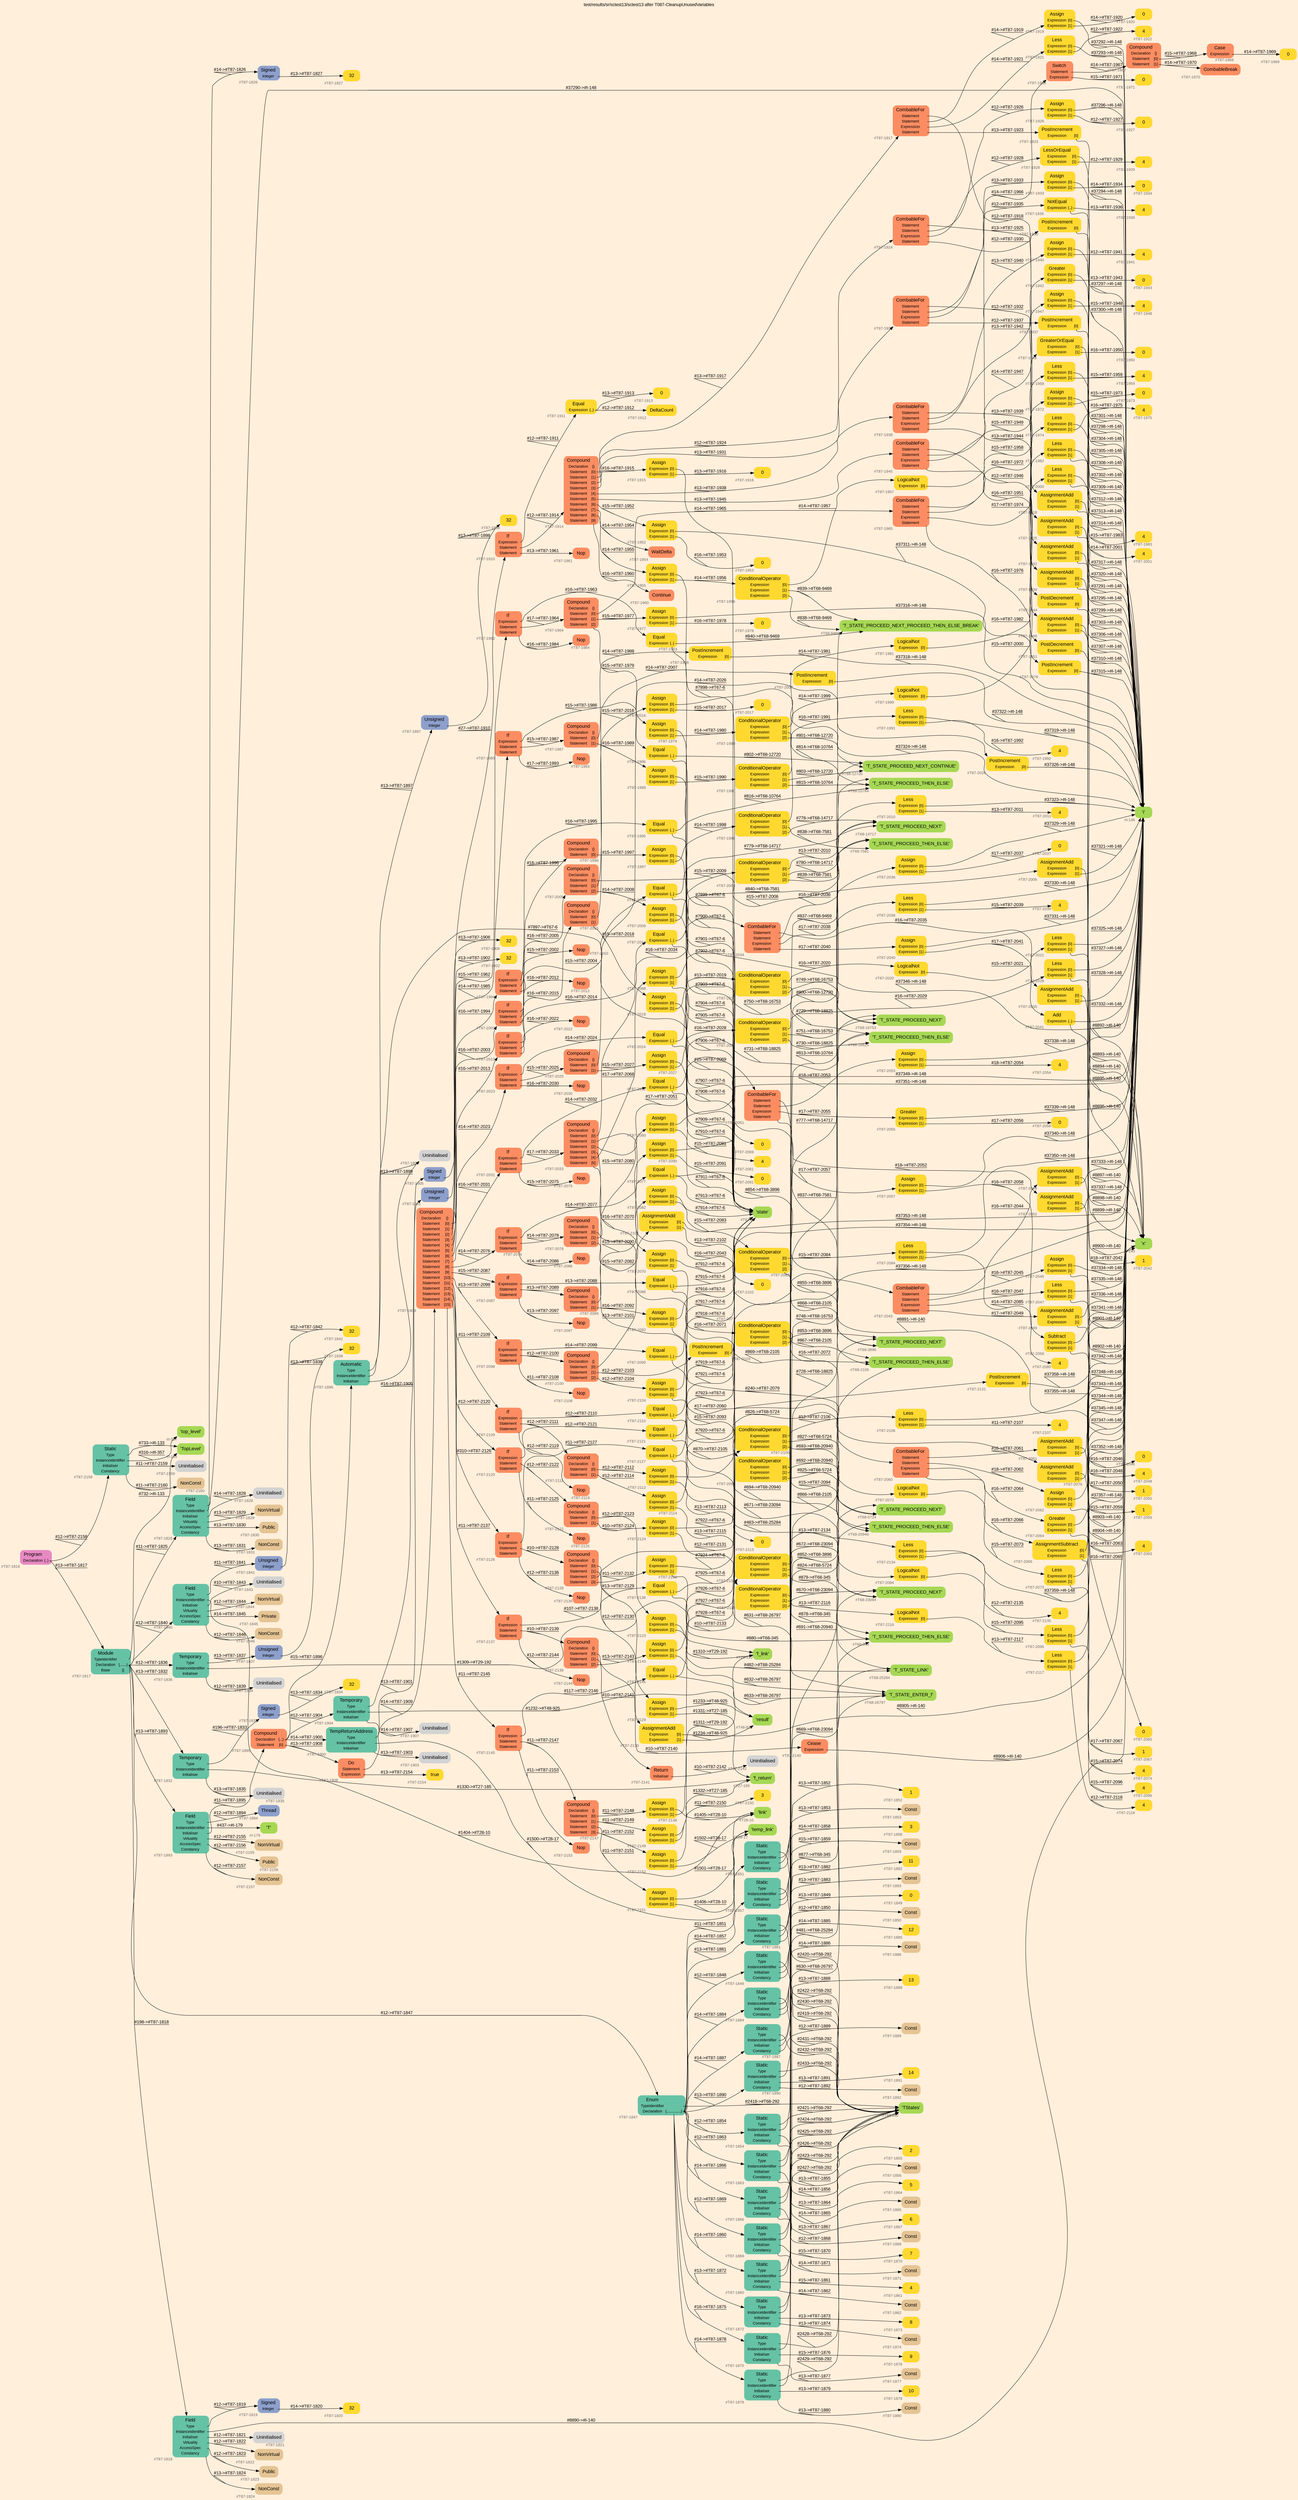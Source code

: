 digraph "test/results/sr/sctest13/sctest13 after T087-CleanupUnusedVariables" {
label = "test/results/sr/sctest13/sctest13 after T087-CleanupUnusedVariables"
labelloc = t
graph [
    rankdir = "LR"
    ranksep = 0.3
    bgcolor = antiquewhite1
    color = black
    fontcolor = black
    fontname = "Arial"
];
node [
    fontname = "Arial"
];
edge [
    fontname = "Arial"
];

// -------------------- node figure --------------------
// -------- block #T87-1816 ----------
"#T87-1816" [
    fillcolor = "/set28/4"
    xlabel = "#T87-1816"
    fontsize = "12"
    fontcolor = grey40
    shape = "plaintext"
    label = <<TABLE BORDER="0" CELLBORDER="0" CELLSPACING="0">
     <TR><TD><FONT COLOR="black" POINT-SIZE="15">Program</FONT></TD></TR>
     <TR><TD><FONT COLOR="black" POINT-SIZE="12">Declaration</FONT></TD><TD PORT="port0"><FONT COLOR="black" POINT-SIZE="12">{..}</FONT></TD></TR>
    </TABLE>>
    style = "rounded,filled"
];

// -------- block #T87-1817 ----------
"#T87-1817" [
    fillcolor = "/set28/1"
    xlabel = "#T87-1817"
    fontsize = "12"
    fontcolor = grey40
    shape = "plaintext"
    label = <<TABLE BORDER="0" CELLBORDER="0" CELLSPACING="0">
     <TR><TD><FONT COLOR="black" POINT-SIZE="15">Module</FONT></TD></TR>
     <TR><TD><FONT COLOR="black" POINT-SIZE="12">TypeIdentifier</FONT></TD><TD PORT="port0"></TD></TR>
     <TR><TD><FONT COLOR="black" POINT-SIZE="12">Declaration</FONT></TD><TD PORT="port1"><FONT COLOR="black" POINT-SIZE="12">{.......}</FONT></TD></TR>
     <TR><TD><FONT COLOR="black" POINT-SIZE="12">Base</FONT></TD><TD PORT="port2"><FONT COLOR="black" POINT-SIZE="12">{}</FONT></TD></TR>
    </TABLE>>
    style = "rounded,filled"
];

// -------- block #I-133 ----------
"#I-133" [
    fillcolor = "/set28/5"
    xlabel = "#I-133"
    fontsize = "12"
    fontcolor = grey40
    shape = "plaintext"
    label = <<TABLE BORDER="0" CELLBORDER="0" CELLSPACING="0">
     <TR><TD><FONT COLOR="black" POINT-SIZE="15">'TopLevel'</FONT></TD></TR>
    </TABLE>>
    style = "rounded,filled"
];

// -------- block #T87-1818 ----------
"#T87-1818" [
    fillcolor = "/set28/1"
    xlabel = "#T87-1818"
    fontsize = "12"
    fontcolor = grey40
    shape = "plaintext"
    label = <<TABLE BORDER="0" CELLBORDER="0" CELLSPACING="0">
     <TR><TD><FONT COLOR="black" POINT-SIZE="15">Field</FONT></TD></TR>
     <TR><TD><FONT COLOR="black" POINT-SIZE="12">Type</FONT></TD><TD PORT="port0"></TD></TR>
     <TR><TD><FONT COLOR="black" POINT-SIZE="12">InstanceIdentifier</FONT></TD><TD PORT="port1"></TD></TR>
     <TR><TD><FONT COLOR="black" POINT-SIZE="12">Initialiser</FONT></TD><TD PORT="port2"></TD></TR>
     <TR><TD><FONT COLOR="black" POINT-SIZE="12">Virtuality</FONT></TD><TD PORT="port3"></TD></TR>
     <TR><TD><FONT COLOR="black" POINT-SIZE="12">AccessSpec</FONT></TD><TD PORT="port4"></TD></TR>
     <TR><TD><FONT COLOR="black" POINT-SIZE="12">Constancy</FONT></TD><TD PORT="port5"></TD></TR>
    </TABLE>>
    style = "rounded,filled"
];

// -------- block #T87-1819 ----------
"#T87-1819" [
    fillcolor = "/set28/3"
    xlabel = "#T87-1819"
    fontsize = "12"
    fontcolor = grey40
    shape = "plaintext"
    label = <<TABLE BORDER="0" CELLBORDER="0" CELLSPACING="0">
     <TR><TD><FONT COLOR="black" POINT-SIZE="15">Signed</FONT></TD></TR>
     <TR><TD><FONT COLOR="black" POINT-SIZE="12">Integer</FONT></TD><TD PORT="port0"></TD></TR>
    </TABLE>>
    style = "rounded,filled"
];

// -------- block #T87-1820 ----------
"#T87-1820" [
    fillcolor = "/set28/6"
    xlabel = "#T87-1820"
    fontsize = "12"
    fontcolor = grey40
    shape = "plaintext"
    label = <<TABLE BORDER="0" CELLBORDER="0" CELLSPACING="0">
     <TR><TD><FONT COLOR="black" POINT-SIZE="15">32</FONT></TD></TR>
    </TABLE>>
    style = "rounded,filled"
];

// -------- block #I-140 ----------
"#I-140" [
    fillcolor = "/set28/5"
    xlabel = "#I-140"
    fontsize = "12"
    fontcolor = grey40
    shape = "plaintext"
    label = <<TABLE BORDER="0" CELLBORDER="0" CELLSPACING="0">
     <TR><TD><FONT COLOR="black" POINT-SIZE="15">'x'</FONT></TD></TR>
    </TABLE>>
    style = "rounded,filled"
];

// -------- block #T87-1821 ----------
"#T87-1821" [
    xlabel = "#T87-1821"
    fontsize = "12"
    fontcolor = grey40
    shape = "plaintext"
    label = <<TABLE BORDER="0" CELLBORDER="0" CELLSPACING="0">
     <TR><TD><FONT COLOR="black" POINT-SIZE="15">Uninitialised</FONT></TD></TR>
    </TABLE>>
    style = "rounded,filled"
];

// -------- block #T87-1822 ----------
"#T87-1822" [
    fillcolor = "/set28/7"
    xlabel = "#T87-1822"
    fontsize = "12"
    fontcolor = grey40
    shape = "plaintext"
    label = <<TABLE BORDER="0" CELLBORDER="0" CELLSPACING="0">
     <TR><TD><FONT COLOR="black" POINT-SIZE="15">NonVirtual</FONT></TD></TR>
    </TABLE>>
    style = "rounded,filled"
];

// -------- block #T87-1823 ----------
"#T87-1823" [
    fillcolor = "/set28/7"
    xlabel = "#T87-1823"
    fontsize = "12"
    fontcolor = grey40
    shape = "plaintext"
    label = <<TABLE BORDER="0" CELLBORDER="0" CELLSPACING="0">
     <TR><TD><FONT COLOR="black" POINT-SIZE="15">Public</FONT></TD></TR>
    </TABLE>>
    style = "rounded,filled"
];

// -------- block #T87-1824 ----------
"#T87-1824" [
    fillcolor = "/set28/7"
    xlabel = "#T87-1824"
    fontsize = "12"
    fontcolor = grey40
    shape = "plaintext"
    label = <<TABLE BORDER="0" CELLBORDER="0" CELLSPACING="0">
     <TR><TD><FONT COLOR="black" POINT-SIZE="15">NonConst</FONT></TD></TR>
    </TABLE>>
    style = "rounded,filled"
];

// -------- block #T87-1825 ----------
"#T87-1825" [
    fillcolor = "/set28/1"
    xlabel = "#T87-1825"
    fontsize = "12"
    fontcolor = grey40
    shape = "plaintext"
    label = <<TABLE BORDER="0" CELLBORDER="0" CELLSPACING="0">
     <TR><TD><FONT COLOR="black" POINT-SIZE="15">Field</FONT></TD></TR>
     <TR><TD><FONT COLOR="black" POINT-SIZE="12">Type</FONT></TD><TD PORT="port0"></TD></TR>
     <TR><TD><FONT COLOR="black" POINT-SIZE="12">InstanceIdentifier</FONT></TD><TD PORT="port1"></TD></TR>
     <TR><TD><FONT COLOR="black" POINT-SIZE="12">Initialiser</FONT></TD><TD PORT="port2"></TD></TR>
     <TR><TD><FONT COLOR="black" POINT-SIZE="12">Virtuality</FONT></TD><TD PORT="port3"></TD></TR>
     <TR><TD><FONT COLOR="black" POINT-SIZE="12">AccessSpec</FONT></TD><TD PORT="port4"></TD></TR>
     <TR><TD><FONT COLOR="black" POINT-SIZE="12">Constancy</FONT></TD><TD PORT="port5"></TD></TR>
    </TABLE>>
    style = "rounded,filled"
];

// -------- block #T87-1826 ----------
"#T87-1826" [
    fillcolor = "/set28/3"
    xlabel = "#T87-1826"
    fontsize = "12"
    fontcolor = grey40
    shape = "plaintext"
    label = <<TABLE BORDER="0" CELLBORDER="0" CELLSPACING="0">
     <TR><TD><FONT COLOR="black" POINT-SIZE="15">Signed</FONT></TD></TR>
     <TR><TD><FONT COLOR="black" POINT-SIZE="12">Integer</FONT></TD><TD PORT="port0"></TD></TR>
    </TABLE>>
    style = "rounded,filled"
];

// -------- block #T87-1827 ----------
"#T87-1827" [
    fillcolor = "/set28/6"
    xlabel = "#T87-1827"
    fontsize = "12"
    fontcolor = grey40
    shape = "plaintext"
    label = <<TABLE BORDER="0" CELLBORDER="0" CELLSPACING="0">
     <TR><TD><FONT COLOR="black" POINT-SIZE="15">32</FONT></TD></TR>
    </TABLE>>
    style = "rounded,filled"
];

// -------- block #I-148 ----------
"#I-148" [
    fillcolor = "/set28/5"
    xlabel = "#I-148"
    fontsize = "12"
    fontcolor = grey40
    shape = "plaintext"
    label = <<TABLE BORDER="0" CELLBORDER="0" CELLSPACING="0">
     <TR><TD><FONT COLOR="black" POINT-SIZE="15">'i'</FONT></TD></TR>
    </TABLE>>
    style = "rounded,filled"
];

// -------- block #T87-1828 ----------
"#T87-1828" [
    xlabel = "#T87-1828"
    fontsize = "12"
    fontcolor = grey40
    shape = "plaintext"
    label = <<TABLE BORDER="0" CELLBORDER="0" CELLSPACING="0">
     <TR><TD><FONT COLOR="black" POINT-SIZE="15">Uninitialised</FONT></TD></TR>
    </TABLE>>
    style = "rounded,filled"
];

// -------- block #T87-1829 ----------
"#T87-1829" [
    fillcolor = "/set28/7"
    xlabel = "#T87-1829"
    fontsize = "12"
    fontcolor = grey40
    shape = "plaintext"
    label = <<TABLE BORDER="0" CELLBORDER="0" CELLSPACING="0">
     <TR><TD><FONT COLOR="black" POINT-SIZE="15">NonVirtual</FONT></TD></TR>
    </TABLE>>
    style = "rounded,filled"
];

// -------- block #T87-1830 ----------
"#T87-1830" [
    fillcolor = "/set28/7"
    xlabel = "#T87-1830"
    fontsize = "12"
    fontcolor = grey40
    shape = "plaintext"
    label = <<TABLE BORDER="0" CELLBORDER="0" CELLSPACING="0">
     <TR><TD><FONT COLOR="black" POINT-SIZE="15">Public</FONT></TD></TR>
    </TABLE>>
    style = "rounded,filled"
];

// -------- block #T87-1831 ----------
"#T87-1831" [
    fillcolor = "/set28/7"
    xlabel = "#T87-1831"
    fontsize = "12"
    fontcolor = grey40
    shape = "plaintext"
    label = <<TABLE BORDER="0" CELLBORDER="0" CELLSPACING="0">
     <TR><TD><FONT COLOR="black" POINT-SIZE="15">NonConst</FONT></TD></TR>
    </TABLE>>
    style = "rounded,filled"
];

// -------- block #T87-1832 ----------
"#T87-1832" [
    fillcolor = "/set28/1"
    xlabel = "#T87-1832"
    fontsize = "12"
    fontcolor = grey40
    shape = "plaintext"
    label = <<TABLE BORDER="0" CELLBORDER="0" CELLSPACING="0">
     <TR><TD><FONT COLOR="black" POINT-SIZE="15">Temporary</FONT></TD></TR>
     <TR><TD><FONT COLOR="black" POINT-SIZE="12">Type</FONT></TD><TD PORT="port0"></TD></TR>
     <TR><TD><FONT COLOR="black" POINT-SIZE="12">InstanceIdentifier</FONT></TD><TD PORT="port1"></TD></TR>
     <TR><TD><FONT COLOR="black" POINT-SIZE="12">Initialiser</FONT></TD><TD PORT="port2"></TD></TR>
    </TABLE>>
    style = "rounded,filled"
];

// -------- block #T87-1833 ----------
"#T87-1833" [
    fillcolor = "/set28/3"
    xlabel = "#T87-1833"
    fontsize = "12"
    fontcolor = grey40
    shape = "plaintext"
    label = <<TABLE BORDER="0" CELLBORDER="0" CELLSPACING="0">
     <TR><TD><FONT COLOR="black" POINT-SIZE="15">Signed</FONT></TD></TR>
     <TR><TD><FONT COLOR="black" POINT-SIZE="12">Integer</FONT></TD><TD PORT="port0"></TD></TR>
    </TABLE>>
    style = "rounded,filled"
];

// -------- block #T87-1834 ----------
"#T87-1834" [
    fillcolor = "/set28/6"
    xlabel = "#T87-1834"
    fontsize = "12"
    fontcolor = grey40
    shape = "plaintext"
    label = <<TABLE BORDER="0" CELLBORDER="0" CELLSPACING="0">
     <TR><TD><FONT COLOR="black" POINT-SIZE="15">32</FONT></TD></TR>
    </TABLE>>
    style = "rounded,filled"
];

// -------- block #T27-185 ----------
"#T27-185" [
    fillcolor = "/set28/5"
    xlabel = "#T27-185"
    fontsize = "12"
    fontcolor = grey40
    shape = "plaintext"
    label = <<TABLE BORDER="0" CELLBORDER="0" CELLSPACING="0">
     <TR><TD><FONT COLOR="black" POINT-SIZE="15">'f_return'</FONT></TD></TR>
    </TABLE>>
    style = "rounded,filled"
];

// -------- block #T87-1835 ----------
"#T87-1835" [
    xlabel = "#T87-1835"
    fontsize = "12"
    fontcolor = grey40
    shape = "plaintext"
    label = <<TABLE BORDER="0" CELLBORDER="0" CELLSPACING="0">
     <TR><TD><FONT COLOR="black" POINT-SIZE="15">Uninitialised</FONT></TD></TR>
    </TABLE>>
    style = "rounded,filled"
];

// -------- block #T87-1836 ----------
"#T87-1836" [
    fillcolor = "/set28/1"
    xlabel = "#T87-1836"
    fontsize = "12"
    fontcolor = grey40
    shape = "plaintext"
    label = <<TABLE BORDER="0" CELLBORDER="0" CELLSPACING="0">
     <TR><TD><FONT COLOR="black" POINT-SIZE="15">Temporary</FONT></TD></TR>
     <TR><TD><FONT COLOR="black" POINT-SIZE="12">Type</FONT></TD><TD PORT="port0"></TD></TR>
     <TR><TD><FONT COLOR="black" POINT-SIZE="12">InstanceIdentifier</FONT></TD><TD PORT="port1"></TD></TR>
     <TR><TD><FONT COLOR="black" POINT-SIZE="12">Initialiser</FONT></TD><TD PORT="port2"></TD></TR>
    </TABLE>>
    style = "rounded,filled"
];

// -------- block #T87-1837 ----------
"#T87-1837" [
    fillcolor = "/set28/3"
    xlabel = "#T87-1837"
    fontsize = "12"
    fontcolor = grey40
    shape = "plaintext"
    label = <<TABLE BORDER="0" CELLBORDER="0" CELLSPACING="0">
     <TR><TD><FONT COLOR="black" POINT-SIZE="15">Unsigned</FONT></TD></TR>
     <TR><TD><FONT COLOR="black" POINT-SIZE="12">Integer</FONT></TD><TD PORT="port0"></TD></TR>
    </TABLE>>
    style = "rounded,filled"
];

// -------- block #T87-1838 ----------
"#T87-1838" [
    fillcolor = "/set28/6"
    xlabel = "#T87-1838"
    fontsize = "12"
    fontcolor = grey40
    shape = "plaintext"
    label = <<TABLE BORDER="0" CELLBORDER="0" CELLSPACING="0">
     <TR><TD><FONT COLOR="black" POINT-SIZE="15">32</FONT></TD></TR>
    </TABLE>>
    style = "rounded,filled"
];

// -------- block #T29-192 ----------
"#T29-192" [
    fillcolor = "/set28/5"
    xlabel = "#T29-192"
    fontsize = "12"
    fontcolor = grey40
    shape = "plaintext"
    label = <<TABLE BORDER="0" CELLBORDER="0" CELLSPACING="0">
     <TR><TD><FONT COLOR="black" POINT-SIZE="15">'f_link'</FONT></TD></TR>
    </TABLE>>
    style = "rounded,filled"
];

// -------- block #T87-1839 ----------
"#T87-1839" [
    xlabel = "#T87-1839"
    fontsize = "12"
    fontcolor = grey40
    shape = "plaintext"
    label = <<TABLE BORDER="0" CELLBORDER="0" CELLSPACING="0">
     <TR><TD><FONT COLOR="black" POINT-SIZE="15">Uninitialised</FONT></TD></TR>
    </TABLE>>
    style = "rounded,filled"
];

// -------- block #T87-1840 ----------
"#T87-1840" [
    fillcolor = "/set28/1"
    xlabel = "#T87-1840"
    fontsize = "12"
    fontcolor = grey40
    shape = "plaintext"
    label = <<TABLE BORDER="0" CELLBORDER="0" CELLSPACING="0">
     <TR><TD><FONT COLOR="black" POINT-SIZE="15">Field</FONT></TD></TR>
     <TR><TD><FONT COLOR="black" POINT-SIZE="12">Type</FONT></TD><TD PORT="port0"></TD></TR>
     <TR><TD><FONT COLOR="black" POINT-SIZE="12">InstanceIdentifier</FONT></TD><TD PORT="port1"></TD></TR>
     <TR><TD><FONT COLOR="black" POINT-SIZE="12">Initialiser</FONT></TD><TD PORT="port2"></TD></TR>
     <TR><TD><FONT COLOR="black" POINT-SIZE="12">Virtuality</FONT></TD><TD PORT="port3"></TD></TR>
     <TR><TD><FONT COLOR="black" POINT-SIZE="12">AccessSpec</FONT></TD><TD PORT="port4"></TD></TR>
     <TR><TD><FONT COLOR="black" POINT-SIZE="12">Constancy</FONT></TD><TD PORT="port5"></TD></TR>
    </TABLE>>
    style = "rounded,filled"
];

// -------- block #T87-1841 ----------
"#T87-1841" [
    fillcolor = "/set28/3"
    xlabel = "#T87-1841"
    fontsize = "12"
    fontcolor = grey40
    shape = "plaintext"
    label = <<TABLE BORDER="0" CELLBORDER="0" CELLSPACING="0">
     <TR><TD><FONT COLOR="black" POINT-SIZE="15">Unsigned</FONT></TD></TR>
     <TR><TD><FONT COLOR="black" POINT-SIZE="12">Integer</FONT></TD><TD PORT="port0"></TD></TR>
    </TABLE>>
    style = "rounded,filled"
];

// -------- block #T87-1842 ----------
"#T87-1842" [
    fillcolor = "/set28/6"
    xlabel = "#T87-1842"
    fontsize = "12"
    fontcolor = grey40
    shape = "plaintext"
    label = <<TABLE BORDER="0" CELLBORDER="0" CELLSPACING="0">
     <TR><TD><FONT COLOR="black" POINT-SIZE="15">32</FONT></TD></TR>
    </TABLE>>
    style = "rounded,filled"
];

// -------- block #T28-10 ----------
"#T28-10" [
    fillcolor = "/set28/5"
    xlabel = "#T28-10"
    fontsize = "12"
    fontcolor = grey40
    shape = "plaintext"
    label = <<TABLE BORDER="0" CELLBORDER="0" CELLSPACING="0">
     <TR><TD><FONT COLOR="black" POINT-SIZE="15">'link'</FONT></TD></TR>
    </TABLE>>
    style = "rounded,filled"
];

// -------- block #T87-1843 ----------
"#T87-1843" [
    xlabel = "#T87-1843"
    fontsize = "12"
    fontcolor = grey40
    shape = "plaintext"
    label = <<TABLE BORDER="0" CELLBORDER="0" CELLSPACING="0">
     <TR><TD><FONT COLOR="black" POINT-SIZE="15">Uninitialised</FONT></TD></TR>
    </TABLE>>
    style = "rounded,filled"
];

// -------- block #T87-1844 ----------
"#T87-1844" [
    fillcolor = "/set28/7"
    xlabel = "#T87-1844"
    fontsize = "12"
    fontcolor = grey40
    shape = "plaintext"
    label = <<TABLE BORDER="0" CELLBORDER="0" CELLSPACING="0">
     <TR><TD><FONT COLOR="black" POINT-SIZE="15">NonVirtual</FONT></TD></TR>
    </TABLE>>
    style = "rounded,filled"
];

// -------- block #T87-1845 ----------
"#T87-1845" [
    fillcolor = "/set28/7"
    xlabel = "#T87-1845"
    fontsize = "12"
    fontcolor = grey40
    shape = "plaintext"
    label = <<TABLE BORDER="0" CELLBORDER="0" CELLSPACING="0">
     <TR><TD><FONT COLOR="black" POINT-SIZE="15">Private</FONT></TD></TR>
    </TABLE>>
    style = "rounded,filled"
];

// -------- block #T87-1846 ----------
"#T87-1846" [
    fillcolor = "/set28/7"
    xlabel = "#T87-1846"
    fontsize = "12"
    fontcolor = grey40
    shape = "plaintext"
    label = <<TABLE BORDER="0" CELLBORDER="0" CELLSPACING="0">
     <TR><TD><FONT COLOR="black" POINT-SIZE="15">NonConst</FONT></TD></TR>
    </TABLE>>
    style = "rounded,filled"
];

// -------- block #T87-1847 ----------
"#T87-1847" [
    fillcolor = "/set28/1"
    xlabel = "#T87-1847"
    fontsize = "12"
    fontcolor = grey40
    shape = "plaintext"
    label = <<TABLE BORDER="0" CELLBORDER="0" CELLSPACING="0">
     <TR><TD><FONT COLOR="black" POINT-SIZE="15">Enum</FONT></TD></TR>
     <TR><TD><FONT COLOR="black" POINT-SIZE="12">TypeIdentifier</FONT></TD><TD PORT="port0"></TD></TR>
     <TR><TD><FONT COLOR="black" POINT-SIZE="12">Declaration</FONT></TD><TD PORT="port1"><FONT COLOR="black" POINT-SIZE="12">{...............}</FONT></TD></TR>
    </TABLE>>
    style = "rounded,filled"
];

// -------- block #T68-292 ----------
"#T68-292" [
    fillcolor = "/set28/5"
    xlabel = "#T68-292"
    fontsize = "12"
    fontcolor = grey40
    shape = "plaintext"
    label = <<TABLE BORDER="0" CELLBORDER="0" CELLSPACING="0">
     <TR><TD><FONT COLOR="black" POINT-SIZE="15">'TStates'</FONT></TD></TR>
    </TABLE>>
    style = "rounded,filled"
];

// -------- block #T87-1848 ----------
"#T87-1848" [
    fillcolor = "/set28/1"
    xlabel = "#T87-1848"
    fontsize = "12"
    fontcolor = grey40
    shape = "plaintext"
    label = <<TABLE BORDER="0" CELLBORDER="0" CELLSPACING="0">
     <TR><TD><FONT COLOR="black" POINT-SIZE="15">Static</FONT></TD></TR>
     <TR><TD><FONT COLOR="black" POINT-SIZE="12">Type</FONT></TD><TD PORT="port0"></TD></TR>
     <TR><TD><FONT COLOR="black" POINT-SIZE="12">InstanceIdentifier</FONT></TD><TD PORT="port1"></TD></TR>
     <TR><TD><FONT COLOR="black" POINT-SIZE="12">Initialiser</FONT></TD><TD PORT="port2"></TD></TR>
     <TR><TD><FONT COLOR="black" POINT-SIZE="12">Constancy</FONT></TD><TD PORT="port3"></TD></TR>
    </TABLE>>
    style = "rounded,filled"
];

// -------- block #T68-345 ----------
"#T68-345" [
    fillcolor = "/set28/5"
    xlabel = "#T68-345"
    fontsize = "12"
    fontcolor = grey40
    shape = "plaintext"
    label = <<TABLE BORDER="0" CELLBORDER="0" CELLSPACING="0">
     <TR><TD><FONT COLOR="black" POINT-SIZE="15">'T_STATE_PROCEED_THEN_ELSE'</FONT></TD></TR>
    </TABLE>>
    style = "rounded,filled"
];

// -------- block #T87-1849 ----------
"#T87-1849" [
    fillcolor = "/set28/6"
    xlabel = "#T87-1849"
    fontsize = "12"
    fontcolor = grey40
    shape = "plaintext"
    label = <<TABLE BORDER="0" CELLBORDER="0" CELLSPACING="0">
     <TR><TD><FONT COLOR="black" POINT-SIZE="15">0</FONT></TD></TR>
    </TABLE>>
    style = "rounded,filled"
];

// -------- block #T87-1850 ----------
"#T87-1850" [
    fillcolor = "/set28/7"
    xlabel = "#T87-1850"
    fontsize = "12"
    fontcolor = grey40
    shape = "plaintext"
    label = <<TABLE BORDER="0" CELLBORDER="0" CELLSPACING="0">
     <TR><TD><FONT COLOR="black" POINT-SIZE="15">Const</FONT></TD></TR>
    </TABLE>>
    style = "rounded,filled"
];

// -------- block #T87-1851 ----------
"#T87-1851" [
    fillcolor = "/set28/1"
    xlabel = "#T87-1851"
    fontsize = "12"
    fontcolor = grey40
    shape = "plaintext"
    label = <<TABLE BORDER="0" CELLBORDER="0" CELLSPACING="0">
     <TR><TD><FONT COLOR="black" POINT-SIZE="15">Static</FONT></TD></TR>
     <TR><TD><FONT COLOR="black" POINT-SIZE="12">Type</FONT></TD><TD PORT="port0"></TD></TR>
     <TR><TD><FONT COLOR="black" POINT-SIZE="12">InstanceIdentifier</FONT></TD><TD PORT="port1"></TD></TR>
     <TR><TD><FONT COLOR="black" POINT-SIZE="12">Initialiser</FONT></TD><TD PORT="port2"></TD></TR>
     <TR><TD><FONT COLOR="black" POINT-SIZE="12">Constancy</FONT></TD><TD PORT="port3"></TD></TR>
    </TABLE>>
    style = "rounded,filled"
];

// -------- block #T68-2105 ----------
"#T68-2105" [
    fillcolor = "/set28/5"
    xlabel = "#T68-2105"
    fontsize = "12"
    fontcolor = grey40
    shape = "plaintext"
    label = <<TABLE BORDER="0" CELLBORDER="0" CELLSPACING="0">
     <TR><TD><FONT COLOR="black" POINT-SIZE="15">'T_STATE_PROCEED_THEN_ELSE'</FONT></TD></TR>
    </TABLE>>
    style = "rounded,filled"
];

// -------- block #T87-1852 ----------
"#T87-1852" [
    fillcolor = "/set28/6"
    xlabel = "#T87-1852"
    fontsize = "12"
    fontcolor = grey40
    shape = "plaintext"
    label = <<TABLE BORDER="0" CELLBORDER="0" CELLSPACING="0">
     <TR><TD><FONT COLOR="black" POINT-SIZE="15">1</FONT></TD></TR>
    </TABLE>>
    style = "rounded,filled"
];

// -------- block #T87-1853 ----------
"#T87-1853" [
    fillcolor = "/set28/7"
    xlabel = "#T87-1853"
    fontsize = "12"
    fontcolor = grey40
    shape = "plaintext"
    label = <<TABLE BORDER="0" CELLBORDER="0" CELLSPACING="0">
     <TR><TD><FONT COLOR="black" POINT-SIZE="15">Const</FONT></TD></TR>
    </TABLE>>
    style = "rounded,filled"
];

// -------- block #T87-1854 ----------
"#T87-1854" [
    fillcolor = "/set28/1"
    xlabel = "#T87-1854"
    fontsize = "12"
    fontcolor = grey40
    shape = "plaintext"
    label = <<TABLE BORDER="0" CELLBORDER="0" CELLSPACING="0">
     <TR><TD><FONT COLOR="black" POINT-SIZE="15">Static</FONT></TD></TR>
     <TR><TD><FONT COLOR="black" POINT-SIZE="12">Type</FONT></TD><TD PORT="port0"></TD></TR>
     <TR><TD><FONT COLOR="black" POINT-SIZE="12">InstanceIdentifier</FONT></TD><TD PORT="port1"></TD></TR>
     <TR><TD><FONT COLOR="black" POINT-SIZE="12">Initialiser</FONT></TD><TD PORT="port2"></TD></TR>
     <TR><TD><FONT COLOR="black" POINT-SIZE="12">Constancy</FONT></TD><TD PORT="port3"></TD></TR>
    </TABLE>>
    style = "rounded,filled"
];

// -------- block #T68-3896 ----------
"#T68-3896" [
    fillcolor = "/set28/5"
    xlabel = "#T68-3896"
    fontsize = "12"
    fontcolor = grey40
    shape = "plaintext"
    label = <<TABLE BORDER="0" CELLBORDER="0" CELLSPACING="0">
     <TR><TD><FONT COLOR="black" POINT-SIZE="15">'T_STATE_PROCEED_NEXT'</FONT></TD></TR>
    </TABLE>>
    style = "rounded,filled"
];

// -------- block #T87-1855 ----------
"#T87-1855" [
    fillcolor = "/set28/6"
    xlabel = "#T87-1855"
    fontsize = "12"
    fontcolor = grey40
    shape = "plaintext"
    label = <<TABLE BORDER="0" CELLBORDER="0" CELLSPACING="0">
     <TR><TD><FONT COLOR="black" POINT-SIZE="15">2</FONT></TD></TR>
    </TABLE>>
    style = "rounded,filled"
];

// -------- block #T87-1856 ----------
"#T87-1856" [
    fillcolor = "/set28/7"
    xlabel = "#T87-1856"
    fontsize = "12"
    fontcolor = grey40
    shape = "plaintext"
    label = <<TABLE BORDER="0" CELLBORDER="0" CELLSPACING="0">
     <TR><TD><FONT COLOR="black" POINT-SIZE="15">Const</FONT></TD></TR>
    </TABLE>>
    style = "rounded,filled"
];

// -------- block #T87-1857 ----------
"#T87-1857" [
    fillcolor = "/set28/1"
    xlabel = "#T87-1857"
    fontsize = "12"
    fontcolor = grey40
    shape = "plaintext"
    label = <<TABLE BORDER="0" CELLBORDER="0" CELLSPACING="0">
     <TR><TD><FONT COLOR="black" POINT-SIZE="15">Static</FONT></TD></TR>
     <TR><TD><FONT COLOR="black" POINT-SIZE="12">Type</FONT></TD><TD PORT="port0"></TD></TR>
     <TR><TD><FONT COLOR="black" POINT-SIZE="12">InstanceIdentifier</FONT></TD><TD PORT="port1"></TD></TR>
     <TR><TD><FONT COLOR="black" POINT-SIZE="12">Initialiser</FONT></TD><TD PORT="port2"></TD></TR>
     <TR><TD><FONT COLOR="black" POINT-SIZE="12">Constancy</FONT></TD><TD PORT="port3"></TD></TR>
    </TABLE>>
    style = "rounded,filled"
];

// -------- block #T68-5724 ----------
"#T68-5724" [
    fillcolor = "/set28/5"
    xlabel = "#T68-5724"
    fontsize = "12"
    fontcolor = grey40
    shape = "plaintext"
    label = <<TABLE BORDER="0" CELLBORDER="0" CELLSPACING="0">
     <TR><TD><FONT COLOR="black" POINT-SIZE="15">'T_STATE_PROCEED_NEXT'</FONT></TD></TR>
    </TABLE>>
    style = "rounded,filled"
];

// -------- block #T87-1858 ----------
"#T87-1858" [
    fillcolor = "/set28/6"
    xlabel = "#T87-1858"
    fontsize = "12"
    fontcolor = grey40
    shape = "plaintext"
    label = <<TABLE BORDER="0" CELLBORDER="0" CELLSPACING="0">
     <TR><TD><FONT COLOR="black" POINT-SIZE="15">3</FONT></TD></TR>
    </TABLE>>
    style = "rounded,filled"
];

// -------- block #T87-1859 ----------
"#T87-1859" [
    fillcolor = "/set28/7"
    xlabel = "#T87-1859"
    fontsize = "12"
    fontcolor = grey40
    shape = "plaintext"
    label = <<TABLE BORDER="0" CELLBORDER="0" CELLSPACING="0">
     <TR><TD><FONT COLOR="black" POINT-SIZE="15">Const</FONT></TD></TR>
    </TABLE>>
    style = "rounded,filled"
];

// -------- block #T87-1860 ----------
"#T87-1860" [
    fillcolor = "/set28/1"
    xlabel = "#T87-1860"
    fontsize = "12"
    fontcolor = grey40
    shape = "plaintext"
    label = <<TABLE BORDER="0" CELLBORDER="0" CELLSPACING="0">
     <TR><TD><FONT COLOR="black" POINT-SIZE="15">Static</FONT></TD></TR>
     <TR><TD><FONT COLOR="black" POINT-SIZE="12">Type</FONT></TD><TD PORT="port0"></TD></TR>
     <TR><TD><FONT COLOR="black" POINT-SIZE="12">InstanceIdentifier</FONT></TD><TD PORT="port1"></TD></TR>
     <TR><TD><FONT COLOR="black" POINT-SIZE="12">Initialiser</FONT></TD><TD PORT="port2"></TD></TR>
     <TR><TD><FONT COLOR="black" POINT-SIZE="12">Constancy</FONT></TD><TD PORT="port3"></TD></TR>
    </TABLE>>
    style = "rounded,filled"
];

// -------- block #T68-7581 ----------
"#T68-7581" [
    fillcolor = "/set28/5"
    xlabel = "#T68-7581"
    fontsize = "12"
    fontcolor = grey40
    shape = "plaintext"
    label = <<TABLE BORDER="0" CELLBORDER="0" CELLSPACING="0">
     <TR><TD><FONT COLOR="black" POINT-SIZE="15">'T_STATE_PROCEED_THEN_ELSE'</FONT></TD></TR>
    </TABLE>>
    style = "rounded,filled"
];

// -------- block #T87-1861 ----------
"#T87-1861" [
    fillcolor = "/set28/6"
    xlabel = "#T87-1861"
    fontsize = "12"
    fontcolor = grey40
    shape = "plaintext"
    label = <<TABLE BORDER="0" CELLBORDER="0" CELLSPACING="0">
     <TR><TD><FONT COLOR="black" POINT-SIZE="15">4</FONT></TD></TR>
    </TABLE>>
    style = "rounded,filled"
];

// -------- block #T87-1862 ----------
"#T87-1862" [
    fillcolor = "/set28/7"
    xlabel = "#T87-1862"
    fontsize = "12"
    fontcolor = grey40
    shape = "plaintext"
    label = <<TABLE BORDER="0" CELLBORDER="0" CELLSPACING="0">
     <TR><TD><FONT COLOR="black" POINT-SIZE="15">Const</FONT></TD></TR>
    </TABLE>>
    style = "rounded,filled"
];

// -------- block #T87-1863 ----------
"#T87-1863" [
    fillcolor = "/set28/1"
    xlabel = "#T87-1863"
    fontsize = "12"
    fontcolor = grey40
    shape = "plaintext"
    label = <<TABLE BORDER="0" CELLBORDER="0" CELLSPACING="0">
     <TR><TD><FONT COLOR="black" POINT-SIZE="15">Static</FONT></TD></TR>
     <TR><TD><FONT COLOR="black" POINT-SIZE="12">Type</FONT></TD><TD PORT="port0"></TD></TR>
     <TR><TD><FONT COLOR="black" POINT-SIZE="12">InstanceIdentifier</FONT></TD><TD PORT="port1"></TD></TR>
     <TR><TD><FONT COLOR="black" POINT-SIZE="12">Initialiser</FONT></TD><TD PORT="port2"></TD></TR>
     <TR><TD><FONT COLOR="black" POINT-SIZE="12">Constancy</FONT></TD><TD PORT="port3"></TD></TR>
    </TABLE>>
    style = "rounded,filled"
];

// -------- block #T68-9469 ----------
"#T68-9469" [
    fillcolor = "/set28/5"
    xlabel = "#T68-9469"
    fontsize = "12"
    fontcolor = grey40
    shape = "plaintext"
    label = <<TABLE BORDER="0" CELLBORDER="0" CELLSPACING="0">
     <TR><TD><FONT COLOR="black" POINT-SIZE="15">'T_STATE_PROCEED_NEXT_PROCEED_THEN_ELSE_BREAK'</FONT></TD></TR>
    </TABLE>>
    style = "rounded,filled"
];

// -------- block #T87-1864 ----------
"#T87-1864" [
    fillcolor = "/set28/6"
    xlabel = "#T87-1864"
    fontsize = "12"
    fontcolor = grey40
    shape = "plaintext"
    label = <<TABLE BORDER="0" CELLBORDER="0" CELLSPACING="0">
     <TR><TD><FONT COLOR="black" POINT-SIZE="15">5</FONT></TD></TR>
    </TABLE>>
    style = "rounded,filled"
];

// -------- block #T87-1865 ----------
"#T87-1865" [
    fillcolor = "/set28/7"
    xlabel = "#T87-1865"
    fontsize = "12"
    fontcolor = grey40
    shape = "plaintext"
    label = <<TABLE BORDER="0" CELLBORDER="0" CELLSPACING="0">
     <TR><TD><FONT COLOR="black" POINT-SIZE="15">Const</FONT></TD></TR>
    </TABLE>>
    style = "rounded,filled"
];

// -------- block #T87-1866 ----------
"#T87-1866" [
    fillcolor = "/set28/1"
    xlabel = "#T87-1866"
    fontsize = "12"
    fontcolor = grey40
    shape = "plaintext"
    label = <<TABLE BORDER="0" CELLBORDER="0" CELLSPACING="0">
     <TR><TD><FONT COLOR="black" POINT-SIZE="15">Static</FONT></TD></TR>
     <TR><TD><FONT COLOR="black" POINT-SIZE="12">Type</FONT></TD><TD PORT="port0"></TD></TR>
     <TR><TD><FONT COLOR="black" POINT-SIZE="12">InstanceIdentifier</FONT></TD><TD PORT="port1"></TD></TR>
     <TR><TD><FONT COLOR="black" POINT-SIZE="12">Initialiser</FONT></TD><TD PORT="port2"></TD></TR>
     <TR><TD><FONT COLOR="black" POINT-SIZE="12">Constancy</FONT></TD><TD PORT="port3"></TD></TR>
    </TABLE>>
    style = "rounded,filled"
];

// -------- block #T68-10764 ----------
"#T68-10764" [
    fillcolor = "/set28/5"
    xlabel = "#T68-10764"
    fontsize = "12"
    fontcolor = grey40
    shape = "plaintext"
    label = <<TABLE BORDER="0" CELLBORDER="0" CELLSPACING="0">
     <TR><TD><FONT COLOR="black" POINT-SIZE="15">'T_STATE_PROCEED_THEN_ELSE'</FONT></TD></TR>
    </TABLE>>
    style = "rounded,filled"
];

// -------- block #T87-1867 ----------
"#T87-1867" [
    fillcolor = "/set28/6"
    xlabel = "#T87-1867"
    fontsize = "12"
    fontcolor = grey40
    shape = "plaintext"
    label = <<TABLE BORDER="0" CELLBORDER="0" CELLSPACING="0">
     <TR><TD><FONT COLOR="black" POINT-SIZE="15">6</FONT></TD></TR>
    </TABLE>>
    style = "rounded,filled"
];

// -------- block #T87-1868 ----------
"#T87-1868" [
    fillcolor = "/set28/7"
    xlabel = "#T87-1868"
    fontsize = "12"
    fontcolor = grey40
    shape = "plaintext"
    label = <<TABLE BORDER="0" CELLBORDER="0" CELLSPACING="0">
     <TR><TD><FONT COLOR="black" POINT-SIZE="15">Const</FONT></TD></TR>
    </TABLE>>
    style = "rounded,filled"
];

// -------- block #T87-1869 ----------
"#T87-1869" [
    fillcolor = "/set28/1"
    xlabel = "#T87-1869"
    fontsize = "12"
    fontcolor = grey40
    shape = "plaintext"
    label = <<TABLE BORDER="0" CELLBORDER="0" CELLSPACING="0">
     <TR><TD><FONT COLOR="black" POINT-SIZE="15">Static</FONT></TD></TR>
     <TR><TD><FONT COLOR="black" POINT-SIZE="12">Type</FONT></TD><TD PORT="port0"></TD></TR>
     <TR><TD><FONT COLOR="black" POINT-SIZE="12">InstanceIdentifier</FONT></TD><TD PORT="port1"></TD></TR>
     <TR><TD><FONT COLOR="black" POINT-SIZE="12">Initialiser</FONT></TD><TD PORT="port2"></TD></TR>
     <TR><TD><FONT COLOR="black" POINT-SIZE="12">Constancy</FONT></TD><TD PORT="port3"></TD></TR>
    </TABLE>>
    style = "rounded,filled"
];

// -------- block #T68-12720 ----------
"#T68-12720" [
    fillcolor = "/set28/5"
    xlabel = "#T68-12720"
    fontsize = "12"
    fontcolor = grey40
    shape = "plaintext"
    label = <<TABLE BORDER="0" CELLBORDER="0" CELLSPACING="0">
     <TR><TD><FONT COLOR="black" POINT-SIZE="15">'T_STATE_PROCEED_NEXT_CONTINUE'</FONT></TD></TR>
    </TABLE>>
    style = "rounded,filled"
];

// -------- block #T87-1870 ----------
"#T87-1870" [
    fillcolor = "/set28/6"
    xlabel = "#T87-1870"
    fontsize = "12"
    fontcolor = grey40
    shape = "plaintext"
    label = <<TABLE BORDER="0" CELLBORDER="0" CELLSPACING="0">
     <TR><TD><FONT COLOR="black" POINT-SIZE="15">7</FONT></TD></TR>
    </TABLE>>
    style = "rounded,filled"
];

// -------- block #T87-1871 ----------
"#T87-1871" [
    fillcolor = "/set28/7"
    xlabel = "#T87-1871"
    fontsize = "12"
    fontcolor = grey40
    shape = "plaintext"
    label = <<TABLE BORDER="0" CELLBORDER="0" CELLSPACING="0">
     <TR><TD><FONT COLOR="black" POINT-SIZE="15">Const</FONT></TD></TR>
    </TABLE>>
    style = "rounded,filled"
];

// -------- block #T87-1872 ----------
"#T87-1872" [
    fillcolor = "/set28/1"
    xlabel = "#T87-1872"
    fontsize = "12"
    fontcolor = grey40
    shape = "plaintext"
    label = <<TABLE BORDER="0" CELLBORDER="0" CELLSPACING="0">
     <TR><TD><FONT COLOR="black" POINT-SIZE="15">Static</FONT></TD></TR>
     <TR><TD><FONT COLOR="black" POINT-SIZE="12">Type</FONT></TD><TD PORT="port0"></TD></TR>
     <TR><TD><FONT COLOR="black" POINT-SIZE="12">InstanceIdentifier</FONT></TD><TD PORT="port1"></TD></TR>
     <TR><TD><FONT COLOR="black" POINT-SIZE="12">Initialiser</FONT></TD><TD PORT="port2"></TD></TR>
     <TR><TD><FONT COLOR="black" POINT-SIZE="12">Constancy</FONT></TD><TD PORT="port3"></TD></TR>
    </TABLE>>
    style = "rounded,filled"
];

// -------- block #T68-14717 ----------
"#T68-14717" [
    fillcolor = "/set28/5"
    xlabel = "#T68-14717"
    fontsize = "12"
    fontcolor = grey40
    shape = "plaintext"
    label = <<TABLE BORDER="0" CELLBORDER="0" CELLSPACING="0">
     <TR><TD><FONT COLOR="black" POINT-SIZE="15">'T_STATE_PROCEED_NEXT'</FONT></TD></TR>
    </TABLE>>
    style = "rounded,filled"
];

// -------- block #T87-1873 ----------
"#T87-1873" [
    fillcolor = "/set28/6"
    xlabel = "#T87-1873"
    fontsize = "12"
    fontcolor = grey40
    shape = "plaintext"
    label = <<TABLE BORDER="0" CELLBORDER="0" CELLSPACING="0">
     <TR><TD><FONT COLOR="black" POINT-SIZE="15">8</FONT></TD></TR>
    </TABLE>>
    style = "rounded,filled"
];

// -------- block #T87-1874 ----------
"#T87-1874" [
    fillcolor = "/set28/7"
    xlabel = "#T87-1874"
    fontsize = "12"
    fontcolor = grey40
    shape = "plaintext"
    label = <<TABLE BORDER="0" CELLBORDER="0" CELLSPACING="0">
     <TR><TD><FONT COLOR="black" POINT-SIZE="15">Const</FONT></TD></TR>
    </TABLE>>
    style = "rounded,filled"
];

// -------- block #T87-1875 ----------
"#T87-1875" [
    fillcolor = "/set28/1"
    xlabel = "#T87-1875"
    fontsize = "12"
    fontcolor = grey40
    shape = "plaintext"
    label = <<TABLE BORDER="0" CELLBORDER="0" CELLSPACING="0">
     <TR><TD><FONT COLOR="black" POINT-SIZE="15">Static</FONT></TD></TR>
     <TR><TD><FONT COLOR="black" POINT-SIZE="12">Type</FONT></TD><TD PORT="port0"></TD></TR>
     <TR><TD><FONT COLOR="black" POINT-SIZE="12">InstanceIdentifier</FONT></TD><TD PORT="port1"></TD></TR>
     <TR><TD><FONT COLOR="black" POINT-SIZE="12">Initialiser</FONT></TD><TD PORT="port2"></TD></TR>
     <TR><TD><FONT COLOR="black" POINT-SIZE="12">Constancy</FONT></TD><TD PORT="port3"></TD></TR>
    </TABLE>>
    style = "rounded,filled"
];

// -------- block #T68-16753 ----------
"#T68-16753" [
    fillcolor = "/set28/5"
    xlabel = "#T68-16753"
    fontsize = "12"
    fontcolor = grey40
    shape = "plaintext"
    label = <<TABLE BORDER="0" CELLBORDER="0" CELLSPACING="0">
     <TR><TD><FONT COLOR="black" POINT-SIZE="15">'T_STATE_PROCEED_NEXT'</FONT></TD></TR>
    </TABLE>>
    style = "rounded,filled"
];

// -------- block #T87-1876 ----------
"#T87-1876" [
    fillcolor = "/set28/6"
    xlabel = "#T87-1876"
    fontsize = "12"
    fontcolor = grey40
    shape = "plaintext"
    label = <<TABLE BORDER="0" CELLBORDER="0" CELLSPACING="0">
     <TR><TD><FONT COLOR="black" POINT-SIZE="15">9</FONT></TD></TR>
    </TABLE>>
    style = "rounded,filled"
];

// -------- block #T87-1877 ----------
"#T87-1877" [
    fillcolor = "/set28/7"
    xlabel = "#T87-1877"
    fontsize = "12"
    fontcolor = grey40
    shape = "plaintext"
    label = <<TABLE BORDER="0" CELLBORDER="0" CELLSPACING="0">
     <TR><TD><FONT COLOR="black" POINT-SIZE="15">Const</FONT></TD></TR>
    </TABLE>>
    style = "rounded,filled"
];

// -------- block #T87-1878 ----------
"#T87-1878" [
    fillcolor = "/set28/1"
    xlabel = "#T87-1878"
    fontsize = "12"
    fontcolor = grey40
    shape = "plaintext"
    label = <<TABLE BORDER="0" CELLBORDER="0" CELLSPACING="0">
     <TR><TD><FONT COLOR="black" POINT-SIZE="15">Static</FONT></TD></TR>
     <TR><TD><FONT COLOR="black" POINT-SIZE="12">Type</FONT></TD><TD PORT="port0"></TD></TR>
     <TR><TD><FONT COLOR="black" POINT-SIZE="12">InstanceIdentifier</FONT></TD><TD PORT="port1"></TD></TR>
     <TR><TD><FONT COLOR="black" POINT-SIZE="12">Initialiser</FONT></TD><TD PORT="port2"></TD></TR>
     <TR><TD><FONT COLOR="black" POINT-SIZE="12">Constancy</FONT></TD><TD PORT="port3"></TD></TR>
    </TABLE>>
    style = "rounded,filled"
];

// -------- block #T68-18825 ----------
"#T68-18825" [
    fillcolor = "/set28/5"
    xlabel = "#T68-18825"
    fontsize = "12"
    fontcolor = grey40
    shape = "plaintext"
    label = <<TABLE BORDER="0" CELLBORDER="0" CELLSPACING="0">
     <TR><TD><FONT COLOR="black" POINT-SIZE="15">'T_STATE_PROCEED_THEN_ELSE'</FONT></TD></TR>
    </TABLE>>
    style = "rounded,filled"
];

// -------- block #T87-1879 ----------
"#T87-1879" [
    fillcolor = "/set28/6"
    xlabel = "#T87-1879"
    fontsize = "12"
    fontcolor = grey40
    shape = "plaintext"
    label = <<TABLE BORDER="0" CELLBORDER="0" CELLSPACING="0">
     <TR><TD><FONT COLOR="black" POINT-SIZE="15">10</FONT></TD></TR>
    </TABLE>>
    style = "rounded,filled"
];

// -------- block #T87-1880 ----------
"#T87-1880" [
    fillcolor = "/set28/7"
    xlabel = "#T87-1880"
    fontsize = "12"
    fontcolor = grey40
    shape = "plaintext"
    label = <<TABLE BORDER="0" CELLBORDER="0" CELLSPACING="0">
     <TR><TD><FONT COLOR="black" POINT-SIZE="15">Const</FONT></TD></TR>
    </TABLE>>
    style = "rounded,filled"
];

// -------- block #T87-1881 ----------
"#T87-1881" [
    fillcolor = "/set28/1"
    xlabel = "#T87-1881"
    fontsize = "12"
    fontcolor = grey40
    shape = "plaintext"
    label = <<TABLE BORDER="0" CELLBORDER="0" CELLSPACING="0">
     <TR><TD><FONT COLOR="black" POINT-SIZE="15">Static</FONT></TD></TR>
     <TR><TD><FONT COLOR="black" POINT-SIZE="12">Type</FONT></TD><TD PORT="port0"></TD></TR>
     <TR><TD><FONT COLOR="black" POINT-SIZE="12">InstanceIdentifier</FONT></TD><TD PORT="port1"></TD></TR>
     <TR><TD><FONT COLOR="black" POINT-SIZE="12">Initialiser</FONT></TD><TD PORT="port2"></TD></TR>
     <TR><TD><FONT COLOR="black" POINT-SIZE="12">Constancy</FONT></TD><TD PORT="port3"></TD></TR>
    </TABLE>>
    style = "rounded,filled"
];

// -------- block #T68-20940 ----------
"#T68-20940" [
    fillcolor = "/set28/5"
    xlabel = "#T68-20940"
    fontsize = "12"
    fontcolor = grey40
    shape = "plaintext"
    label = <<TABLE BORDER="0" CELLBORDER="0" CELLSPACING="0">
     <TR><TD><FONT COLOR="black" POINT-SIZE="15">'T_STATE_PROCEED_THEN_ELSE'</FONT></TD></TR>
    </TABLE>>
    style = "rounded,filled"
];

// -------- block #T87-1882 ----------
"#T87-1882" [
    fillcolor = "/set28/6"
    xlabel = "#T87-1882"
    fontsize = "12"
    fontcolor = grey40
    shape = "plaintext"
    label = <<TABLE BORDER="0" CELLBORDER="0" CELLSPACING="0">
     <TR><TD><FONT COLOR="black" POINT-SIZE="15">11</FONT></TD></TR>
    </TABLE>>
    style = "rounded,filled"
];

// -------- block #T87-1883 ----------
"#T87-1883" [
    fillcolor = "/set28/7"
    xlabel = "#T87-1883"
    fontsize = "12"
    fontcolor = grey40
    shape = "plaintext"
    label = <<TABLE BORDER="0" CELLBORDER="0" CELLSPACING="0">
     <TR><TD><FONT COLOR="black" POINT-SIZE="15">Const</FONT></TD></TR>
    </TABLE>>
    style = "rounded,filled"
];

// -------- block #T87-1884 ----------
"#T87-1884" [
    fillcolor = "/set28/1"
    xlabel = "#T87-1884"
    fontsize = "12"
    fontcolor = grey40
    shape = "plaintext"
    label = <<TABLE BORDER="0" CELLBORDER="0" CELLSPACING="0">
     <TR><TD><FONT COLOR="black" POINT-SIZE="15">Static</FONT></TD></TR>
     <TR><TD><FONT COLOR="black" POINT-SIZE="12">Type</FONT></TD><TD PORT="port0"></TD></TR>
     <TR><TD><FONT COLOR="black" POINT-SIZE="12">InstanceIdentifier</FONT></TD><TD PORT="port1"></TD></TR>
     <TR><TD><FONT COLOR="black" POINT-SIZE="12">Initialiser</FONT></TD><TD PORT="port2"></TD></TR>
     <TR><TD><FONT COLOR="black" POINT-SIZE="12">Constancy</FONT></TD><TD PORT="port3"></TD></TR>
    </TABLE>>
    style = "rounded,filled"
];

// -------- block #T68-23094 ----------
"#T68-23094" [
    fillcolor = "/set28/5"
    xlabel = "#T68-23094"
    fontsize = "12"
    fontcolor = grey40
    shape = "plaintext"
    label = <<TABLE BORDER="0" CELLBORDER="0" CELLSPACING="0">
     <TR><TD><FONT COLOR="black" POINT-SIZE="15">'T_STATE_PROCEED_NEXT'</FONT></TD></TR>
    </TABLE>>
    style = "rounded,filled"
];

// -------- block #T87-1885 ----------
"#T87-1885" [
    fillcolor = "/set28/6"
    xlabel = "#T87-1885"
    fontsize = "12"
    fontcolor = grey40
    shape = "plaintext"
    label = <<TABLE BORDER="0" CELLBORDER="0" CELLSPACING="0">
     <TR><TD><FONT COLOR="black" POINT-SIZE="15">12</FONT></TD></TR>
    </TABLE>>
    style = "rounded,filled"
];

// -------- block #T87-1886 ----------
"#T87-1886" [
    fillcolor = "/set28/7"
    xlabel = "#T87-1886"
    fontsize = "12"
    fontcolor = grey40
    shape = "plaintext"
    label = <<TABLE BORDER="0" CELLBORDER="0" CELLSPACING="0">
     <TR><TD><FONT COLOR="black" POINT-SIZE="15">Const</FONT></TD></TR>
    </TABLE>>
    style = "rounded,filled"
];

// -------- block #T87-1887 ----------
"#T87-1887" [
    fillcolor = "/set28/1"
    xlabel = "#T87-1887"
    fontsize = "12"
    fontcolor = grey40
    shape = "plaintext"
    label = <<TABLE BORDER="0" CELLBORDER="0" CELLSPACING="0">
     <TR><TD><FONT COLOR="black" POINT-SIZE="15">Static</FONT></TD></TR>
     <TR><TD><FONT COLOR="black" POINT-SIZE="12">Type</FONT></TD><TD PORT="port0"></TD></TR>
     <TR><TD><FONT COLOR="black" POINT-SIZE="12">InstanceIdentifier</FONT></TD><TD PORT="port1"></TD></TR>
     <TR><TD><FONT COLOR="black" POINT-SIZE="12">Initialiser</FONT></TD><TD PORT="port2"></TD></TR>
     <TR><TD><FONT COLOR="black" POINT-SIZE="12">Constancy</FONT></TD><TD PORT="port3"></TD></TR>
    </TABLE>>
    style = "rounded,filled"
];

// -------- block #T68-25284 ----------
"#T68-25284" [
    fillcolor = "/set28/5"
    xlabel = "#T68-25284"
    fontsize = "12"
    fontcolor = grey40
    shape = "plaintext"
    label = <<TABLE BORDER="0" CELLBORDER="0" CELLSPACING="0">
     <TR><TD><FONT COLOR="black" POINT-SIZE="15">'T_STATE_LINK'</FONT></TD></TR>
    </TABLE>>
    style = "rounded,filled"
];

// -------- block #T87-1888 ----------
"#T87-1888" [
    fillcolor = "/set28/6"
    xlabel = "#T87-1888"
    fontsize = "12"
    fontcolor = grey40
    shape = "plaintext"
    label = <<TABLE BORDER="0" CELLBORDER="0" CELLSPACING="0">
     <TR><TD><FONT COLOR="black" POINT-SIZE="15">13</FONT></TD></TR>
    </TABLE>>
    style = "rounded,filled"
];

// -------- block #T87-1889 ----------
"#T87-1889" [
    fillcolor = "/set28/7"
    xlabel = "#T87-1889"
    fontsize = "12"
    fontcolor = grey40
    shape = "plaintext"
    label = <<TABLE BORDER="0" CELLBORDER="0" CELLSPACING="0">
     <TR><TD><FONT COLOR="black" POINT-SIZE="15">Const</FONT></TD></TR>
    </TABLE>>
    style = "rounded,filled"
];

// -------- block #T87-1890 ----------
"#T87-1890" [
    fillcolor = "/set28/1"
    xlabel = "#T87-1890"
    fontsize = "12"
    fontcolor = grey40
    shape = "plaintext"
    label = <<TABLE BORDER="0" CELLBORDER="0" CELLSPACING="0">
     <TR><TD><FONT COLOR="black" POINT-SIZE="15">Static</FONT></TD></TR>
     <TR><TD><FONT COLOR="black" POINT-SIZE="12">Type</FONT></TD><TD PORT="port0"></TD></TR>
     <TR><TD><FONT COLOR="black" POINT-SIZE="12">InstanceIdentifier</FONT></TD><TD PORT="port1"></TD></TR>
     <TR><TD><FONT COLOR="black" POINT-SIZE="12">Initialiser</FONT></TD><TD PORT="port2"></TD></TR>
     <TR><TD><FONT COLOR="black" POINT-SIZE="12">Constancy</FONT></TD><TD PORT="port3"></TD></TR>
    </TABLE>>
    style = "rounded,filled"
];

// -------- block #T68-26797 ----------
"#T68-26797" [
    fillcolor = "/set28/5"
    xlabel = "#T68-26797"
    fontsize = "12"
    fontcolor = grey40
    shape = "plaintext"
    label = <<TABLE BORDER="0" CELLBORDER="0" CELLSPACING="0">
     <TR><TD><FONT COLOR="black" POINT-SIZE="15">'T_STATE_ENTER_f'</FONT></TD></TR>
    </TABLE>>
    style = "rounded,filled"
];

// -------- block #T87-1891 ----------
"#T87-1891" [
    fillcolor = "/set28/6"
    xlabel = "#T87-1891"
    fontsize = "12"
    fontcolor = grey40
    shape = "plaintext"
    label = <<TABLE BORDER="0" CELLBORDER="0" CELLSPACING="0">
     <TR><TD><FONT COLOR="black" POINT-SIZE="15">14</FONT></TD></TR>
    </TABLE>>
    style = "rounded,filled"
];

// -------- block #T87-1892 ----------
"#T87-1892" [
    fillcolor = "/set28/7"
    xlabel = "#T87-1892"
    fontsize = "12"
    fontcolor = grey40
    shape = "plaintext"
    label = <<TABLE BORDER="0" CELLBORDER="0" CELLSPACING="0">
     <TR><TD><FONT COLOR="black" POINT-SIZE="15">Const</FONT></TD></TR>
    </TABLE>>
    style = "rounded,filled"
];

// -------- block #T87-1893 ----------
"#T87-1893" [
    fillcolor = "/set28/1"
    xlabel = "#T87-1893"
    fontsize = "12"
    fontcolor = grey40
    shape = "plaintext"
    label = <<TABLE BORDER="0" CELLBORDER="0" CELLSPACING="0">
     <TR><TD><FONT COLOR="black" POINT-SIZE="15">Field</FONT></TD></TR>
     <TR><TD><FONT COLOR="black" POINT-SIZE="12">Type</FONT></TD><TD PORT="port0"></TD></TR>
     <TR><TD><FONT COLOR="black" POINT-SIZE="12">InstanceIdentifier</FONT></TD><TD PORT="port1"></TD></TR>
     <TR><TD><FONT COLOR="black" POINT-SIZE="12">Initialiser</FONT></TD><TD PORT="port2"></TD></TR>
     <TR><TD><FONT COLOR="black" POINT-SIZE="12">Virtuality</FONT></TD><TD PORT="port3"></TD></TR>
     <TR><TD><FONT COLOR="black" POINT-SIZE="12">AccessSpec</FONT></TD><TD PORT="port4"></TD></TR>
     <TR><TD><FONT COLOR="black" POINT-SIZE="12">Constancy</FONT></TD><TD PORT="port5"></TD></TR>
    </TABLE>>
    style = "rounded,filled"
];

// -------- block #T87-1894 ----------
"#T87-1894" [
    fillcolor = "/set28/3"
    xlabel = "#T87-1894"
    fontsize = "12"
    fontcolor = grey40
    shape = "plaintext"
    label = <<TABLE BORDER="0" CELLBORDER="0" CELLSPACING="0">
     <TR><TD><FONT COLOR="black" POINT-SIZE="15">Thread</FONT></TD></TR>
    </TABLE>>
    style = "rounded,filled"
];

// -------- block #I-179 ----------
"#I-179" [
    fillcolor = "/set28/5"
    xlabel = "#I-179"
    fontsize = "12"
    fontcolor = grey40
    shape = "plaintext"
    label = <<TABLE BORDER="0" CELLBORDER="0" CELLSPACING="0">
     <TR><TD><FONT COLOR="black" POINT-SIZE="15">'T'</FONT></TD></TR>
    </TABLE>>
    style = "rounded,filled"
];

// -------- block #T87-1895 ----------
"#T87-1895" [
    fillcolor = "/set28/2"
    xlabel = "#T87-1895"
    fontsize = "12"
    fontcolor = grey40
    shape = "plaintext"
    label = <<TABLE BORDER="0" CELLBORDER="0" CELLSPACING="0">
     <TR><TD><FONT COLOR="black" POINT-SIZE="15">Compound</FONT></TD></TR>
     <TR><TD><FONT COLOR="black" POINT-SIZE="12">Declaration</FONT></TD><TD PORT="port0"><FONT COLOR="black" POINT-SIZE="12">{...}</FONT></TD></TR>
     <TR><TD><FONT COLOR="black" POINT-SIZE="12">Statement</FONT></TD><TD PORT="port1"><FONT COLOR="black" POINT-SIZE="12">[0]</FONT></TD></TR>
    </TABLE>>
    style = "rounded,filled"
];

// -------- block #T87-1896 ----------
"#T87-1896" [
    fillcolor = "/set28/1"
    xlabel = "#T87-1896"
    fontsize = "12"
    fontcolor = grey40
    shape = "plaintext"
    label = <<TABLE BORDER="0" CELLBORDER="0" CELLSPACING="0">
     <TR><TD><FONT COLOR="black" POINT-SIZE="15">Automatic</FONT></TD></TR>
     <TR><TD><FONT COLOR="black" POINT-SIZE="12">Type</FONT></TD><TD PORT="port0"></TD></TR>
     <TR><TD><FONT COLOR="black" POINT-SIZE="12">InstanceIdentifier</FONT></TD><TD PORT="port1"></TD></TR>
     <TR><TD><FONT COLOR="black" POINT-SIZE="12">Initialiser</FONT></TD><TD PORT="port2"></TD></TR>
    </TABLE>>
    style = "rounded,filled"
];

// -------- block #T87-1897 ----------
"#T87-1897" [
    fillcolor = "/set28/3"
    xlabel = "#T87-1897"
    fontsize = "12"
    fontcolor = grey40
    shape = "plaintext"
    label = <<TABLE BORDER="0" CELLBORDER="0" CELLSPACING="0">
     <TR><TD><FONT COLOR="black" POINT-SIZE="15">Unsigned</FONT></TD></TR>
     <TR><TD><FONT COLOR="black" POINT-SIZE="12">Integer</FONT></TD><TD PORT="port0"></TD></TR>
    </TABLE>>
    style = "rounded,filled"
];

// -------- block #T87-1898 ----------
"#T87-1898" [
    fillcolor = "/set28/6"
    xlabel = "#T87-1898"
    fontsize = "12"
    fontcolor = grey40
    shape = "plaintext"
    label = <<TABLE BORDER="0" CELLBORDER="0" CELLSPACING="0">
     <TR><TD><FONT COLOR="black" POINT-SIZE="15">32</FONT></TD></TR>
    </TABLE>>
    style = "rounded,filled"
];

// -------- block #T67-6 ----------
"#T67-6" [
    fillcolor = "/set28/5"
    xlabel = "#T67-6"
    fontsize = "12"
    fontcolor = grey40
    shape = "plaintext"
    label = <<TABLE BORDER="0" CELLBORDER="0" CELLSPACING="0">
     <TR><TD><FONT COLOR="black" POINT-SIZE="15">'state'</FONT></TD></TR>
    </TABLE>>
    style = "rounded,filled"
];

// -------- block #T87-1899 ----------
"#T87-1899" [
    xlabel = "#T87-1899"
    fontsize = "12"
    fontcolor = grey40
    shape = "plaintext"
    label = <<TABLE BORDER="0" CELLBORDER="0" CELLSPACING="0">
     <TR><TD><FONT COLOR="black" POINT-SIZE="15">Uninitialised</FONT></TD></TR>
    </TABLE>>
    style = "rounded,filled"
];

// -------- block #T87-1900 ----------
"#T87-1900" [
    fillcolor = "/set28/1"
    xlabel = "#T87-1900"
    fontsize = "12"
    fontcolor = grey40
    shape = "plaintext"
    label = <<TABLE BORDER="0" CELLBORDER="0" CELLSPACING="0">
     <TR><TD><FONT COLOR="black" POINT-SIZE="15">TempReturnAddress</FONT></TD></TR>
     <TR><TD><FONT COLOR="black" POINT-SIZE="12">Type</FONT></TD><TD PORT="port0"></TD></TR>
     <TR><TD><FONT COLOR="black" POINT-SIZE="12">InstanceIdentifier</FONT></TD><TD PORT="port1"></TD></TR>
     <TR><TD><FONT COLOR="black" POINT-SIZE="12">Initialiser</FONT></TD><TD PORT="port2"></TD></TR>
    </TABLE>>
    style = "rounded,filled"
];

// -------- block #T87-1901 ----------
"#T87-1901" [
    fillcolor = "/set28/3"
    xlabel = "#T87-1901"
    fontsize = "12"
    fontcolor = grey40
    shape = "plaintext"
    label = <<TABLE BORDER="0" CELLBORDER="0" CELLSPACING="0">
     <TR><TD><FONT COLOR="black" POINT-SIZE="15">Unsigned</FONT></TD></TR>
     <TR><TD><FONT COLOR="black" POINT-SIZE="12">Integer</FONT></TD><TD PORT="port0"></TD></TR>
    </TABLE>>
    style = "rounded,filled"
];

// -------- block #T87-1902 ----------
"#T87-1902" [
    fillcolor = "/set28/6"
    xlabel = "#T87-1902"
    fontsize = "12"
    fontcolor = grey40
    shape = "plaintext"
    label = <<TABLE BORDER="0" CELLBORDER="0" CELLSPACING="0">
     <TR><TD><FONT COLOR="black" POINT-SIZE="15">32</FONT></TD></TR>
    </TABLE>>
    style = "rounded,filled"
];

// -------- block #T28-17 ----------
"#T28-17" [
    fillcolor = "/set28/5"
    xlabel = "#T28-17"
    fontsize = "12"
    fontcolor = grey40
    shape = "plaintext"
    label = <<TABLE BORDER="0" CELLBORDER="0" CELLSPACING="0">
     <TR><TD><FONT COLOR="black" POINT-SIZE="15">'temp_link'</FONT></TD></TR>
    </TABLE>>
    style = "rounded,filled"
];

// -------- block #T87-1903 ----------
"#T87-1903" [
    xlabel = "#T87-1903"
    fontsize = "12"
    fontcolor = grey40
    shape = "plaintext"
    label = <<TABLE BORDER="0" CELLBORDER="0" CELLSPACING="0">
     <TR><TD><FONT COLOR="black" POINT-SIZE="15">Uninitialised</FONT></TD></TR>
    </TABLE>>
    style = "rounded,filled"
];

// -------- block #T87-1904 ----------
"#T87-1904" [
    fillcolor = "/set28/1"
    xlabel = "#T87-1904"
    fontsize = "12"
    fontcolor = grey40
    shape = "plaintext"
    label = <<TABLE BORDER="0" CELLBORDER="0" CELLSPACING="0">
     <TR><TD><FONT COLOR="black" POINT-SIZE="15">Temporary</FONT></TD></TR>
     <TR><TD><FONT COLOR="black" POINT-SIZE="12">Type</FONT></TD><TD PORT="port0"></TD></TR>
     <TR><TD><FONT COLOR="black" POINT-SIZE="12">InstanceIdentifier</FONT></TD><TD PORT="port1"></TD></TR>
     <TR><TD><FONT COLOR="black" POINT-SIZE="12">Initialiser</FONT></TD><TD PORT="port2"></TD></TR>
    </TABLE>>
    style = "rounded,filled"
];

// -------- block #T87-1905 ----------
"#T87-1905" [
    fillcolor = "/set28/3"
    xlabel = "#T87-1905"
    fontsize = "12"
    fontcolor = grey40
    shape = "plaintext"
    label = <<TABLE BORDER="0" CELLBORDER="0" CELLSPACING="0">
     <TR><TD><FONT COLOR="black" POINT-SIZE="15">Signed</FONT></TD></TR>
     <TR><TD><FONT COLOR="black" POINT-SIZE="12">Integer</FONT></TD><TD PORT="port0"></TD></TR>
    </TABLE>>
    style = "rounded,filled"
];

// -------- block #T87-1906 ----------
"#T87-1906" [
    fillcolor = "/set28/6"
    xlabel = "#T87-1906"
    fontsize = "12"
    fontcolor = grey40
    shape = "plaintext"
    label = <<TABLE BORDER="0" CELLBORDER="0" CELLSPACING="0">
     <TR><TD><FONT COLOR="black" POINT-SIZE="15">32</FONT></TD></TR>
    </TABLE>>
    style = "rounded,filled"
];

// -------- block #T48-925 ----------
"#T48-925" [
    fillcolor = "/set28/5"
    xlabel = "#T48-925"
    fontsize = "12"
    fontcolor = grey40
    shape = "plaintext"
    label = <<TABLE BORDER="0" CELLBORDER="0" CELLSPACING="0">
     <TR><TD><FONT COLOR="black" POINT-SIZE="15">'result'</FONT></TD></TR>
    </TABLE>>
    style = "rounded,filled"
];

// -------- block #T87-1907 ----------
"#T87-1907" [
    xlabel = "#T87-1907"
    fontsize = "12"
    fontcolor = grey40
    shape = "plaintext"
    label = <<TABLE BORDER="0" CELLBORDER="0" CELLSPACING="0">
     <TR><TD><FONT COLOR="black" POINT-SIZE="15">Uninitialised</FONT></TD></TR>
    </TABLE>>
    style = "rounded,filled"
];

// -------- block #T87-1908 ----------
"#T87-1908" [
    fillcolor = "/set28/2"
    xlabel = "#T87-1908"
    fontsize = "12"
    fontcolor = grey40
    shape = "plaintext"
    label = <<TABLE BORDER="0" CELLBORDER="0" CELLSPACING="0">
     <TR><TD><FONT COLOR="black" POINT-SIZE="15">Do</FONT></TD></TR>
     <TR><TD><FONT COLOR="black" POINT-SIZE="12">Statement</FONT></TD><TD PORT="port0"></TD></TR>
     <TR><TD><FONT COLOR="black" POINT-SIZE="12">Expression</FONT></TD><TD PORT="port1"></TD></TR>
    </TABLE>>
    style = "rounded,filled"
];

// -------- block #T87-1909 ----------
"#T87-1909" [
    fillcolor = "/set28/2"
    xlabel = "#T87-1909"
    fontsize = "12"
    fontcolor = grey40
    shape = "plaintext"
    label = <<TABLE BORDER="0" CELLBORDER="0" CELLSPACING="0">
     <TR><TD><FONT COLOR="black" POINT-SIZE="15">Compound</FONT></TD></TR>
     <TR><TD><FONT COLOR="black" POINT-SIZE="12">Declaration</FONT></TD><TD PORT="port0"><FONT COLOR="black" POINT-SIZE="12">{}</FONT></TD></TR>
     <TR><TD><FONT COLOR="black" POINT-SIZE="12">Statement</FONT></TD><TD PORT="port1"><FONT COLOR="black" POINT-SIZE="12">[0]</FONT></TD></TR>
     <TR><TD><FONT COLOR="black" POINT-SIZE="12">Statement</FONT></TD><TD PORT="port2"><FONT COLOR="black" POINT-SIZE="12">[1]</FONT></TD></TR>
     <TR><TD><FONT COLOR="black" POINT-SIZE="12">Statement</FONT></TD><TD PORT="port3"><FONT COLOR="black" POINT-SIZE="12">[2]</FONT></TD></TR>
     <TR><TD><FONT COLOR="black" POINT-SIZE="12">Statement</FONT></TD><TD PORT="port4"><FONT COLOR="black" POINT-SIZE="12">[3]</FONT></TD></TR>
     <TR><TD><FONT COLOR="black" POINT-SIZE="12">Statement</FONT></TD><TD PORT="port5"><FONT COLOR="black" POINT-SIZE="12">[4]</FONT></TD></TR>
     <TR><TD><FONT COLOR="black" POINT-SIZE="12">Statement</FONT></TD><TD PORT="port6"><FONT COLOR="black" POINT-SIZE="12">[5]</FONT></TD></TR>
     <TR><TD><FONT COLOR="black" POINT-SIZE="12">Statement</FONT></TD><TD PORT="port7"><FONT COLOR="black" POINT-SIZE="12">[6]</FONT></TD></TR>
     <TR><TD><FONT COLOR="black" POINT-SIZE="12">Statement</FONT></TD><TD PORT="port8"><FONT COLOR="black" POINT-SIZE="12">[7]</FONT></TD></TR>
     <TR><TD><FONT COLOR="black" POINT-SIZE="12">Statement</FONT></TD><TD PORT="port9"><FONT COLOR="black" POINT-SIZE="12">[8]</FONT></TD></TR>
     <TR><TD><FONT COLOR="black" POINT-SIZE="12">Statement</FONT></TD><TD PORT="port10"><FONT COLOR="black" POINT-SIZE="12">[9]</FONT></TD></TR>
     <TR><TD><FONT COLOR="black" POINT-SIZE="12">Statement</FONT></TD><TD PORT="port11"><FONT COLOR="black" POINT-SIZE="12">[10]</FONT></TD></TR>
     <TR><TD><FONT COLOR="black" POINT-SIZE="12">Statement</FONT></TD><TD PORT="port12"><FONT COLOR="black" POINT-SIZE="12">[11]</FONT></TD></TR>
     <TR><TD><FONT COLOR="black" POINT-SIZE="12">Statement</FONT></TD><TD PORT="port13"><FONT COLOR="black" POINT-SIZE="12">[12]</FONT></TD></TR>
     <TR><TD><FONT COLOR="black" POINT-SIZE="12">Statement</FONT></TD><TD PORT="port14"><FONT COLOR="black" POINT-SIZE="12">[13]</FONT></TD></TR>
     <TR><TD><FONT COLOR="black" POINT-SIZE="12">Statement</FONT></TD><TD PORT="port15"><FONT COLOR="black" POINT-SIZE="12">[14]</FONT></TD></TR>
     <TR><TD><FONT COLOR="black" POINT-SIZE="12">Statement</FONT></TD><TD PORT="port16"><FONT COLOR="black" POINT-SIZE="12">[15]</FONT></TD></TR>
    </TABLE>>
    style = "rounded,filled"
];

// -------- block #T87-1910 ----------
"#T87-1910" [
    fillcolor = "/set28/2"
    xlabel = "#T87-1910"
    fontsize = "12"
    fontcolor = grey40
    shape = "plaintext"
    label = <<TABLE BORDER="0" CELLBORDER="0" CELLSPACING="0">
     <TR><TD><FONT COLOR="black" POINT-SIZE="15">If</FONT></TD></TR>
     <TR><TD><FONT COLOR="black" POINT-SIZE="12">Expression</FONT></TD><TD PORT="port0"></TD></TR>
     <TR><TD><FONT COLOR="black" POINT-SIZE="12">Statement</FONT></TD><TD PORT="port1"></TD></TR>
     <TR><TD><FONT COLOR="black" POINT-SIZE="12">Statement</FONT></TD><TD PORT="port2"></TD></TR>
    </TABLE>>
    style = "rounded,filled"
];

// -------- block #T87-1911 ----------
"#T87-1911" [
    fillcolor = "/set28/6"
    xlabel = "#T87-1911"
    fontsize = "12"
    fontcolor = grey40
    shape = "plaintext"
    label = <<TABLE BORDER="0" CELLBORDER="0" CELLSPACING="0">
     <TR><TD><FONT COLOR="black" POINT-SIZE="15">Equal</FONT></TD></TR>
     <TR><TD><FONT COLOR="black" POINT-SIZE="12">Expression</FONT></TD><TD PORT="port0"><FONT COLOR="black" POINT-SIZE="12">{..}</FONT></TD></TR>
    </TABLE>>
    style = "rounded,filled"
];

// -------- block #T87-1912 ----------
"#T87-1912" [
    fillcolor = "/set28/6"
    xlabel = "#T87-1912"
    fontsize = "12"
    fontcolor = grey40
    shape = "plaintext"
    label = <<TABLE BORDER="0" CELLBORDER="0" CELLSPACING="0">
     <TR><TD><FONT COLOR="black" POINT-SIZE="15">DeltaCount</FONT></TD></TR>
    </TABLE>>
    style = "rounded,filled"
];

// -------- block #T87-1913 ----------
"#T87-1913" [
    fillcolor = "/set28/6"
    xlabel = "#T87-1913"
    fontsize = "12"
    fontcolor = grey40
    shape = "plaintext"
    label = <<TABLE BORDER="0" CELLBORDER="0" CELLSPACING="0">
     <TR><TD><FONT COLOR="black" POINT-SIZE="15">0</FONT></TD></TR>
    </TABLE>>
    style = "rounded,filled"
];

// -------- block #T87-1914 ----------
"#T87-1914" [
    fillcolor = "/set28/2"
    xlabel = "#T87-1914"
    fontsize = "12"
    fontcolor = grey40
    shape = "plaintext"
    label = <<TABLE BORDER="0" CELLBORDER="0" CELLSPACING="0">
     <TR><TD><FONT COLOR="black" POINT-SIZE="15">Compound</FONT></TD></TR>
     <TR><TD><FONT COLOR="black" POINT-SIZE="12">Declaration</FONT></TD><TD PORT="port0"><FONT COLOR="black" POINT-SIZE="12">{}</FONT></TD></TR>
     <TR><TD><FONT COLOR="black" POINT-SIZE="12">Statement</FONT></TD><TD PORT="port1"><FONT COLOR="black" POINT-SIZE="12">[0]</FONT></TD></TR>
     <TR><TD><FONT COLOR="black" POINT-SIZE="12">Statement</FONT></TD><TD PORT="port2"><FONT COLOR="black" POINT-SIZE="12">[1]</FONT></TD></TR>
     <TR><TD><FONT COLOR="black" POINT-SIZE="12">Statement</FONT></TD><TD PORT="port3"><FONT COLOR="black" POINT-SIZE="12">[2]</FONT></TD></TR>
     <TR><TD><FONT COLOR="black" POINT-SIZE="12">Statement</FONT></TD><TD PORT="port4"><FONT COLOR="black" POINT-SIZE="12">[3]</FONT></TD></TR>
     <TR><TD><FONT COLOR="black" POINT-SIZE="12">Statement</FONT></TD><TD PORT="port5"><FONT COLOR="black" POINT-SIZE="12">[4]</FONT></TD></TR>
     <TR><TD><FONT COLOR="black" POINT-SIZE="12">Statement</FONT></TD><TD PORT="port6"><FONT COLOR="black" POINT-SIZE="12">[5]</FONT></TD></TR>
     <TR><TD><FONT COLOR="black" POINT-SIZE="12">Statement</FONT></TD><TD PORT="port7"><FONT COLOR="black" POINT-SIZE="12">[6]</FONT></TD></TR>
     <TR><TD><FONT COLOR="black" POINT-SIZE="12">Statement</FONT></TD><TD PORT="port8"><FONT COLOR="black" POINT-SIZE="12">[7]</FONT></TD></TR>
     <TR><TD><FONT COLOR="black" POINT-SIZE="12">Statement</FONT></TD><TD PORT="port9"><FONT COLOR="black" POINT-SIZE="12">[8]</FONT></TD></TR>
     <TR><TD><FONT COLOR="black" POINT-SIZE="12">Statement</FONT></TD><TD PORT="port10"><FONT COLOR="black" POINT-SIZE="12">[9]</FONT></TD></TR>
    </TABLE>>
    style = "rounded,filled"
];

// -------- block #T87-1915 ----------
"#T87-1915" [
    fillcolor = "/set28/6"
    xlabel = "#T87-1915"
    fontsize = "12"
    fontcolor = grey40
    shape = "plaintext"
    label = <<TABLE BORDER="0" CELLBORDER="0" CELLSPACING="0">
     <TR><TD><FONT COLOR="black" POINT-SIZE="15">Assign</FONT></TD></TR>
     <TR><TD><FONT COLOR="black" POINT-SIZE="12">Expression</FONT></TD><TD PORT="port0"><FONT COLOR="black" POINT-SIZE="12">[0]</FONT></TD></TR>
     <TR><TD><FONT COLOR="black" POINT-SIZE="12">Expression</FONT></TD><TD PORT="port1"><FONT COLOR="black" POINT-SIZE="12">[1]</FONT></TD></TR>
    </TABLE>>
    style = "rounded,filled"
];

// -------- block #T87-1916 ----------
"#T87-1916" [
    fillcolor = "/set28/6"
    xlabel = "#T87-1916"
    fontsize = "12"
    fontcolor = grey40
    shape = "plaintext"
    label = <<TABLE BORDER="0" CELLBORDER="0" CELLSPACING="0">
     <TR><TD><FONT COLOR="black" POINT-SIZE="15">0</FONT></TD></TR>
    </TABLE>>
    style = "rounded,filled"
];

// -------- block #T87-1917 ----------
"#T87-1917" [
    fillcolor = "/set28/2"
    xlabel = "#T87-1917"
    fontsize = "12"
    fontcolor = grey40
    shape = "plaintext"
    label = <<TABLE BORDER="0" CELLBORDER="0" CELLSPACING="0">
     <TR><TD><FONT COLOR="black" POINT-SIZE="15">CombableFor</FONT></TD></TR>
     <TR><TD><FONT COLOR="black" POINT-SIZE="12">Statement</FONT></TD><TD PORT="port0"></TD></TR>
     <TR><TD><FONT COLOR="black" POINT-SIZE="12">Statement</FONT></TD><TD PORT="port1"></TD></TR>
     <TR><TD><FONT COLOR="black" POINT-SIZE="12">Expression</FONT></TD><TD PORT="port2"></TD></TR>
     <TR><TD><FONT COLOR="black" POINT-SIZE="12">Statement</FONT></TD><TD PORT="port3"></TD></TR>
    </TABLE>>
    style = "rounded,filled"
];

// -------- block #T87-1918 ----------
"#T87-1918" [
    fillcolor = "/set28/6"
    xlabel = "#T87-1918"
    fontsize = "12"
    fontcolor = grey40
    shape = "plaintext"
    label = <<TABLE BORDER="0" CELLBORDER="0" CELLSPACING="0">
     <TR><TD><FONT COLOR="black" POINT-SIZE="15">AssignmentAdd</FONT></TD></TR>
     <TR><TD><FONT COLOR="black" POINT-SIZE="12">Expression</FONT></TD><TD PORT="port0"><FONT COLOR="black" POINT-SIZE="12">[0]</FONT></TD></TR>
     <TR><TD><FONT COLOR="black" POINT-SIZE="12">Expression</FONT></TD><TD PORT="port1"><FONT COLOR="black" POINT-SIZE="12">[1]</FONT></TD></TR>
    </TABLE>>
    style = "rounded,filled"
];

// -------- block #T87-1919 ----------
"#T87-1919" [
    fillcolor = "/set28/6"
    xlabel = "#T87-1919"
    fontsize = "12"
    fontcolor = grey40
    shape = "plaintext"
    label = <<TABLE BORDER="0" CELLBORDER="0" CELLSPACING="0">
     <TR><TD><FONT COLOR="black" POINT-SIZE="15">Assign</FONT></TD></TR>
     <TR><TD><FONT COLOR="black" POINT-SIZE="12">Expression</FONT></TD><TD PORT="port0"><FONT COLOR="black" POINT-SIZE="12">[0]</FONT></TD></TR>
     <TR><TD><FONT COLOR="black" POINT-SIZE="12">Expression</FONT></TD><TD PORT="port1"><FONT COLOR="black" POINT-SIZE="12">[1]</FONT></TD></TR>
    </TABLE>>
    style = "rounded,filled"
];

// -------- block #T87-1920 ----------
"#T87-1920" [
    fillcolor = "/set28/6"
    xlabel = "#T87-1920"
    fontsize = "12"
    fontcolor = grey40
    shape = "plaintext"
    label = <<TABLE BORDER="0" CELLBORDER="0" CELLSPACING="0">
     <TR><TD><FONT COLOR="black" POINT-SIZE="15">0</FONT></TD></TR>
    </TABLE>>
    style = "rounded,filled"
];

// -------- block #T87-1921 ----------
"#T87-1921" [
    fillcolor = "/set28/6"
    xlabel = "#T87-1921"
    fontsize = "12"
    fontcolor = grey40
    shape = "plaintext"
    label = <<TABLE BORDER="0" CELLBORDER="0" CELLSPACING="0">
     <TR><TD><FONT COLOR="black" POINT-SIZE="15">Less</FONT></TD></TR>
     <TR><TD><FONT COLOR="black" POINT-SIZE="12">Expression</FONT></TD><TD PORT="port0"><FONT COLOR="black" POINT-SIZE="12">[0]</FONT></TD></TR>
     <TR><TD><FONT COLOR="black" POINT-SIZE="12">Expression</FONT></TD><TD PORT="port1"><FONT COLOR="black" POINT-SIZE="12">[1]</FONT></TD></TR>
    </TABLE>>
    style = "rounded,filled"
];

// -------- block #T87-1922 ----------
"#T87-1922" [
    fillcolor = "/set28/6"
    xlabel = "#T87-1922"
    fontsize = "12"
    fontcolor = grey40
    shape = "plaintext"
    label = <<TABLE BORDER="0" CELLBORDER="0" CELLSPACING="0">
     <TR><TD><FONT COLOR="black" POINT-SIZE="15">4</FONT></TD></TR>
    </TABLE>>
    style = "rounded,filled"
];

// -------- block #T87-1923 ----------
"#T87-1923" [
    fillcolor = "/set28/6"
    xlabel = "#T87-1923"
    fontsize = "12"
    fontcolor = grey40
    shape = "plaintext"
    label = <<TABLE BORDER="0" CELLBORDER="0" CELLSPACING="0">
     <TR><TD><FONT COLOR="black" POINT-SIZE="15">PostIncrement</FONT></TD></TR>
     <TR><TD><FONT COLOR="black" POINT-SIZE="12">Expression</FONT></TD><TD PORT="port0"><FONT COLOR="black" POINT-SIZE="12">[0]</FONT></TD></TR>
    </TABLE>>
    style = "rounded,filled"
];

// -------- block #T87-1924 ----------
"#T87-1924" [
    fillcolor = "/set28/2"
    xlabel = "#T87-1924"
    fontsize = "12"
    fontcolor = grey40
    shape = "plaintext"
    label = <<TABLE BORDER="0" CELLBORDER="0" CELLSPACING="0">
     <TR><TD><FONT COLOR="black" POINT-SIZE="15">CombableFor</FONT></TD></TR>
     <TR><TD><FONT COLOR="black" POINT-SIZE="12">Statement</FONT></TD><TD PORT="port0"></TD></TR>
     <TR><TD><FONT COLOR="black" POINT-SIZE="12">Statement</FONT></TD><TD PORT="port1"></TD></TR>
     <TR><TD><FONT COLOR="black" POINT-SIZE="12">Expression</FONT></TD><TD PORT="port2"></TD></TR>
     <TR><TD><FONT COLOR="black" POINT-SIZE="12">Statement</FONT></TD><TD PORT="port3"></TD></TR>
    </TABLE>>
    style = "rounded,filled"
];

// -------- block #T87-1925 ----------
"#T87-1925" [
    fillcolor = "/set28/6"
    xlabel = "#T87-1925"
    fontsize = "12"
    fontcolor = grey40
    shape = "plaintext"
    label = <<TABLE BORDER="0" CELLBORDER="0" CELLSPACING="0">
     <TR><TD><FONT COLOR="black" POINT-SIZE="15">AssignmentAdd</FONT></TD></TR>
     <TR><TD><FONT COLOR="black" POINT-SIZE="12">Expression</FONT></TD><TD PORT="port0"><FONT COLOR="black" POINT-SIZE="12">[0]</FONT></TD></TR>
     <TR><TD><FONT COLOR="black" POINT-SIZE="12">Expression</FONT></TD><TD PORT="port1"><FONT COLOR="black" POINT-SIZE="12">[1]</FONT></TD></TR>
    </TABLE>>
    style = "rounded,filled"
];

// -------- block #T87-1926 ----------
"#T87-1926" [
    fillcolor = "/set28/6"
    xlabel = "#T87-1926"
    fontsize = "12"
    fontcolor = grey40
    shape = "plaintext"
    label = <<TABLE BORDER="0" CELLBORDER="0" CELLSPACING="0">
     <TR><TD><FONT COLOR="black" POINT-SIZE="15">Assign</FONT></TD></TR>
     <TR><TD><FONT COLOR="black" POINT-SIZE="12">Expression</FONT></TD><TD PORT="port0"><FONT COLOR="black" POINT-SIZE="12">[0]</FONT></TD></TR>
     <TR><TD><FONT COLOR="black" POINT-SIZE="12">Expression</FONT></TD><TD PORT="port1"><FONT COLOR="black" POINT-SIZE="12">[1]</FONT></TD></TR>
    </TABLE>>
    style = "rounded,filled"
];

// -------- block #T87-1927 ----------
"#T87-1927" [
    fillcolor = "/set28/6"
    xlabel = "#T87-1927"
    fontsize = "12"
    fontcolor = grey40
    shape = "plaintext"
    label = <<TABLE BORDER="0" CELLBORDER="0" CELLSPACING="0">
     <TR><TD><FONT COLOR="black" POINT-SIZE="15">0</FONT></TD></TR>
    </TABLE>>
    style = "rounded,filled"
];

// -------- block #T87-1928 ----------
"#T87-1928" [
    fillcolor = "/set28/6"
    xlabel = "#T87-1928"
    fontsize = "12"
    fontcolor = grey40
    shape = "plaintext"
    label = <<TABLE BORDER="0" CELLBORDER="0" CELLSPACING="0">
     <TR><TD><FONT COLOR="black" POINT-SIZE="15">LessOrEqual</FONT></TD></TR>
     <TR><TD><FONT COLOR="black" POINT-SIZE="12">Expression</FONT></TD><TD PORT="port0"><FONT COLOR="black" POINT-SIZE="12">[0]</FONT></TD></TR>
     <TR><TD><FONT COLOR="black" POINT-SIZE="12">Expression</FONT></TD><TD PORT="port1"><FONT COLOR="black" POINT-SIZE="12">[1]</FONT></TD></TR>
    </TABLE>>
    style = "rounded,filled"
];

// -------- block #T87-1929 ----------
"#T87-1929" [
    fillcolor = "/set28/6"
    xlabel = "#T87-1929"
    fontsize = "12"
    fontcolor = grey40
    shape = "plaintext"
    label = <<TABLE BORDER="0" CELLBORDER="0" CELLSPACING="0">
     <TR><TD><FONT COLOR="black" POINT-SIZE="15">4</FONT></TD></TR>
    </TABLE>>
    style = "rounded,filled"
];

// -------- block #T87-1930 ----------
"#T87-1930" [
    fillcolor = "/set28/6"
    xlabel = "#T87-1930"
    fontsize = "12"
    fontcolor = grey40
    shape = "plaintext"
    label = <<TABLE BORDER="0" CELLBORDER="0" CELLSPACING="0">
     <TR><TD><FONT COLOR="black" POINT-SIZE="15">PostIncrement</FONT></TD></TR>
     <TR><TD><FONT COLOR="black" POINT-SIZE="12">Expression</FONT></TD><TD PORT="port0"><FONT COLOR="black" POINT-SIZE="12">[0]</FONT></TD></TR>
    </TABLE>>
    style = "rounded,filled"
];

// -------- block #T87-1931 ----------
"#T87-1931" [
    fillcolor = "/set28/2"
    xlabel = "#T87-1931"
    fontsize = "12"
    fontcolor = grey40
    shape = "plaintext"
    label = <<TABLE BORDER="0" CELLBORDER="0" CELLSPACING="0">
     <TR><TD><FONT COLOR="black" POINT-SIZE="15">CombableFor</FONT></TD></TR>
     <TR><TD><FONT COLOR="black" POINT-SIZE="12">Statement</FONT></TD><TD PORT="port0"></TD></TR>
     <TR><TD><FONT COLOR="black" POINT-SIZE="12">Statement</FONT></TD><TD PORT="port1"></TD></TR>
     <TR><TD><FONT COLOR="black" POINT-SIZE="12">Expression</FONT></TD><TD PORT="port2"></TD></TR>
     <TR><TD><FONT COLOR="black" POINT-SIZE="12">Statement</FONT></TD><TD PORT="port3"></TD></TR>
    </TABLE>>
    style = "rounded,filled"
];

// -------- block #T87-1932 ----------
"#T87-1932" [
    fillcolor = "/set28/6"
    xlabel = "#T87-1932"
    fontsize = "12"
    fontcolor = grey40
    shape = "plaintext"
    label = <<TABLE BORDER="0" CELLBORDER="0" CELLSPACING="0">
     <TR><TD><FONT COLOR="black" POINT-SIZE="15">AssignmentAdd</FONT></TD></TR>
     <TR><TD><FONT COLOR="black" POINT-SIZE="12">Expression</FONT></TD><TD PORT="port0"><FONT COLOR="black" POINT-SIZE="12">[0]</FONT></TD></TR>
     <TR><TD><FONT COLOR="black" POINT-SIZE="12">Expression</FONT></TD><TD PORT="port1"><FONT COLOR="black" POINT-SIZE="12">[1]</FONT></TD></TR>
    </TABLE>>
    style = "rounded,filled"
];

// -------- block #T87-1933 ----------
"#T87-1933" [
    fillcolor = "/set28/6"
    xlabel = "#T87-1933"
    fontsize = "12"
    fontcolor = grey40
    shape = "plaintext"
    label = <<TABLE BORDER="0" CELLBORDER="0" CELLSPACING="0">
     <TR><TD><FONT COLOR="black" POINT-SIZE="15">Assign</FONT></TD></TR>
     <TR><TD><FONT COLOR="black" POINT-SIZE="12">Expression</FONT></TD><TD PORT="port0"><FONT COLOR="black" POINT-SIZE="12">[0]</FONT></TD></TR>
     <TR><TD><FONT COLOR="black" POINT-SIZE="12">Expression</FONT></TD><TD PORT="port1"><FONT COLOR="black" POINT-SIZE="12">[1]</FONT></TD></TR>
    </TABLE>>
    style = "rounded,filled"
];

// -------- block #T87-1934 ----------
"#T87-1934" [
    fillcolor = "/set28/6"
    xlabel = "#T87-1934"
    fontsize = "12"
    fontcolor = grey40
    shape = "plaintext"
    label = <<TABLE BORDER="0" CELLBORDER="0" CELLSPACING="0">
     <TR><TD><FONT COLOR="black" POINT-SIZE="15">0</FONT></TD></TR>
    </TABLE>>
    style = "rounded,filled"
];

// -------- block #T87-1935 ----------
"#T87-1935" [
    fillcolor = "/set28/6"
    xlabel = "#T87-1935"
    fontsize = "12"
    fontcolor = grey40
    shape = "plaintext"
    label = <<TABLE BORDER="0" CELLBORDER="0" CELLSPACING="0">
     <TR><TD><FONT COLOR="black" POINT-SIZE="15">NotEqual</FONT></TD></TR>
     <TR><TD><FONT COLOR="black" POINT-SIZE="12">Expression</FONT></TD><TD PORT="port0"><FONT COLOR="black" POINT-SIZE="12">{..}</FONT></TD></TR>
    </TABLE>>
    style = "rounded,filled"
];

// -------- block #T87-1936 ----------
"#T87-1936" [
    fillcolor = "/set28/6"
    xlabel = "#T87-1936"
    fontsize = "12"
    fontcolor = grey40
    shape = "plaintext"
    label = <<TABLE BORDER="0" CELLBORDER="0" CELLSPACING="0">
     <TR><TD><FONT COLOR="black" POINT-SIZE="15">4</FONT></TD></TR>
    </TABLE>>
    style = "rounded,filled"
];

// -------- block #T87-1937 ----------
"#T87-1937" [
    fillcolor = "/set28/6"
    xlabel = "#T87-1937"
    fontsize = "12"
    fontcolor = grey40
    shape = "plaintext"
    label = <<TABLE BORDER="0" CELLBORDER="0" CELLSPACING="0">
     <TR><TD><FONT COLOR="black" POINT-SIZE="15">PostIncrement</FONT></TD></TR>
     <TR><TD><FONT COLOR="black" POINT-SIZE="12">Expression</FONT></TD><TD PORT="port0"><FONT COLOR="black" POINT-SIZE="12">[0]</FONT></TD></TR>
    </TABLE>>
    style = "rounded,filled"
];

// -------- block #T87-1938 ----------
"#T87-1938" [
    fillcolor = "/set28/2"
    xlabel = "#T87-1938"
    fontsize = "12"
    fontcolor = grey40
    shape = "plaintext"
    label = <<TABLE BORDER="0" CELLBORDER="0" CELLSPACING="0">
     <TR><TD><FONT COLOR="black" POINT-SIZE="15">CombableFor</FONT></TD></TR>
     <TR><TD><FONT COLOR="black" POINT-SIZE="12">Statement</FONT></TD><TD PORT="port0"></TD></TR>
     <TR><TD><FONT COLOR="black" POINT-SIZE="12">Statement</FONT></TD><TD PORT="port1"></TD></TR>
     <TR><TD><FONT COLOR="black" POINT-SIZE="12">Expression</FONT></TD><TD PORT="port2"></TD></TR>
     <TR><TD><FONT COLOR="black" POINT-SIZE="12">Statement</FONT></TD><TD PORT="port3"></TD></TR>
    </TABLE>>
    style = "rounded,filled"
];

// -------- block #T87-1939 ----------
"#T87-1939" [
    fillcolor = "/set28/6"
    xlabel = "#T87-1939"
    fontsize = "12"
    fontcolor = grey40
    shape = "plaintext"
    label = <<TABLE BORDER="0" CELLBORDER="0" CELLSPACING="0">
     <TR><TD><FONT COLOR="black" POINT-SIZE="15">AssignmentAdd</FONT></TD></TR>
     <TR><TD><FONT COLOR="black" POINT-SIZE="12">Expression</FONT></TD><TD PORT="port0"><FONT COLOR="black" POINT-SIZE="12">[0]</FONT></TD></TR>
     <TR><TD><FONT COLOR="black" POINT-SIZE="12">Expression</FONT></TD><TD PORT="port1"><FONT COLOR="black" POINT-SIZE="12">[1]</FONT></TD></TR>
    </TABLE>>
    style = "rounded,filled"
];

// -------- block #T87-1940 ----------
"#T87-1940" [
    fillcolor = "/set28/6"
    xlabel = "#T87-1940"
    fontsize = "12"
    fontcolor = grey40
    shape = "plaintext"
    label = <<TABLE BORDER="0" CELLBORDER="0" CELLSPACING="0">
     <TR><TD><FONT COLOR="black" POINT-SIZE="15">Assign</FONT></TD></TR>
     <TR><TD><FONT COLOR="black" POINT-SIZE="12">Expression</FONT></TD><TD PORT="port0"><FONT COLOR="black" POINT-SIZE="12">[0]</FONT></TD></TR>
     <TR><TD><FONT COLOR="black" POINT-SIZE="12">Expression</FONT></TD><TD PORT="port1"><FONT COLOR="black" POINT-SIZE="12">[1]</FONT></TD></TR>
    </TABLE>>
    style = "rounded,filled"
];

// -------- block #T87-1941 ----------
"#T87-1941" [
    fillcolor = "/set28/6"
    xlabel = "#T87-1941"
    fontsize = "12"
    fontcolor = grey40
    shape = "plaintext"
    label = <<TABLE BORDER="0" CELLBORDER="0" CELLSPACING="0">
     <TR><TD><FONT COLOR="black" POINT-SIZE="15">4</FONT></TD></TR>
    </TABLE>>
    style = "rounded,filled"
];

// -------- block #T87-1942 ----------
"#T87-1942" [
    fillcolor = "/set28/6"
    xlabel = "#T87-1942"
    fontsize = "12"
    fontcolor = grey40
    shape = "plaintext"
    label = <<TABLE BORDER="0" CELLBORDER="0" CELLSPACING="0">
     <TR><TD><FONT COLOR="black" POINT-SIZE="15">Greater</FONT></TD></TR>
     <TR><TD><FONT COLOR="black" POINT-SIZE="12">Expression</FONT></TD><TD PORT="port0"><FONT COLOR="black" POINT-SIZE="12">[0]</FONT></TD></TR>
     <TR><TD><FONT COLOR="black" POINT-SIZE="12">Expression</FONT></TD><TD PORT="port1"><FONT COLOR="black" POINT-SIZE="12">[1]</FONT></TD></TR>
    </TABLE>>
    style = "rounded,filled"
];

// -------- block #T87-1943 ----------
"#T87-1943" [
    fillcolor = "/set28/6"
    xlabel = "#T87-1943"
    fontsize = "12"
    fontcolor = grey40
    shape = "plaintext"
    label = <<TABLE BORDER="0" CELLBORDER="0" CELLSPACING="0">
     <TR><TD><FONT COLOR="black" POINT-SIZE="15">0</FONT></TD></TR>
    </TABLE>>
    style = "rounded,filled"
];

// -------- block #T87-1944 ----------
"#T87-1944" [
    fillcolor = "/set28/6"
    xlabel = "#T87-1944"
    fontsize = "12"
    fontcolor = grey40
    shape = "plaintext"
    label = <<TABLE BORDER="0" CELLBORDER="0" CELLSPACING="0">
     <TR><TD><FONT COLOR="black" POINT-SIZE="15">PostDecrement</FONT></TD></TR>
     <TR><TD><FONT COLOR="black" POINT-SIZE="12">Expression</FONT></TD><TD PORT="port0"><FONT COLOR="black" POINT-SIZE="12">[0]</FONT></TD></TR>
    </TABLE>>
    style = "rounded,filled"
];

// -------- block #T87-1945 ----------
"#T87-1945" [
    fillcolor = "/set28/2"
    xlabel = "#T87-1945"
    fontsize = "12"
    fontcolor = grey40
    shape = "plaintext"
    label = <<TABLE BORDER="0" CELLBORDER="0" CELLSPACING="0">
     <TR><TD><FONT COLOR="black" POINT-SIZE="15">CombableFor</FONT></TD></TR>
     <TR><TD><FONT COLOR="black" POINT-SIZE="12">Statement</FONT></TD><TD PORT="port0"></TD></TR>
     <TR><TD><FONT COLOR="black" POINT-SIZE="12">Statement</FONT></TD><TD PORT="port1"></TD></TR>
     <TR><TD><FONT COLOR="black" POINT-SIZE="12">Expression</FONT></TD><TD PORT="port2"></TD></TR>
     <TR><TD><FONT COLOR="black" POINT-SIZE="12">Statement</FONT></TD><TD PORT="port3"></TD></TR>
    </TABLE>>
    style = "rounded,filled"
];

// -------- block #T87-1946 ----------
"#T87-1946" [
    fillcolor = "/set28/6"
    xlabel = "#T87-1946"
    fontsize = "12"
    fontcolor = grey40
    shape = "plaintext"
    label = <<TABLE BORDER="0" CELLBORDER="0" CELLSPACING="0">
     <TR><TD><FONT COLOR="black" POINT-SIZE="15">AssignmentAdd</FONT></TD></TR>
     <TR><TD><FONT COLOR="black" POINT-SIZE="12">Expression</FONT></TD><TD PORT="port0"><FONT COLOR="black" POINT-SIZE="12">[0]</FONT></TD></TR>
     <TR><TD><FONT COLOR="black" POINT-SIZE="12">Expression</FONT></TD><TD PORT="port1"><FONT COLOR="black" POINT-SIZE="12">[1]</FONT></TD></TR>
    </TABLE>>
    style = "rounded,filled"
];

// -------- block #T87-1947 ----------
"#T87-1947" [
    fillcolor = "/set28/6"
    xlabel = "#T87-1947"
    fontsize = "12"
    fontcolor = grey40
    shape = "plaintext"
    label = <<TABLE BORDER="0" CELLBORDER="0" CELLSPACING="0">
     <TR><TD><FONT COLOR="black" POINT-SIZE="15">Assign</FONT></TD></TR>
     <TR><TD><FONT COLOR="black" POINT-SIZE="12">Expression</FONT></TD><TD PORT="port0"><FONT COLOR="black" POINT-SIZE="12">[0]</FONT></TD></TR>
     <TR><TD><FONT COLOR="black" POINT-SIZE="12">Expression</FONT></TD><TD PORT="port1"><FONT COLOR="black" POINT-SIZE="12">[1]</FONT></TD></TR>
    </TABLE>>
    style = "rounded,filled"
];

// -------- block #T87-1948 ----------
"#T87-1948" [
    fillcolor = "/set28/6"
    xlabel = "#T87-1948"
    fontsize = "12"
    fontcolor = grey40
    shape = "plaintext"
    label = <<TABLE BORDER="0" CELLBORDER="0" CELLSPACING="0">
     <TR><TD><FONT COLOR="black" POINT-SIZE="15">4</FONT></TD></TR>
    </TABLE>>
    style = "rounded,filled"
];

// -------- block #T87-1949 ----------
"#T87-1949" [
    fillcolor = "/set28/6"
    xlabel = "#T87-1949"
    fontsize = "12"
    fontcolor = grey40
    shape = "plaintext"
    label = <<TABLE BORDER="0" CELLBORDER="0" CELLSPACING="0">
     <TR><TD><FONT COLOR="black" POINT-SIZE="15">GreaterOrEqual</FONT></TD></TR>
     <TR><TD><FONT COLOR="black" POINT-SIZE="12">Expression</FONT></TD><TD PORT="port0"><FONT COLOR="black" POINT-SIZE="12">[0]</FONT></TD></TR>
     <TR><TD><FONT COLOR="black" POINT-SIZE="12">Expression</FONT></TD><TD PORT="port1"><FONT COLOR="black" POINT-SIZE="12">[1]</FONT></TD></TR>
    </TABLE>>
    style = "rounded,filled"
];

// -------- block #T87-1950 ----------
"#T87-1950" [
    fillcolor = "/set28/6"
    xlabel = "#T87-1950"
    fontsize = "12"
    fontcolor = grey40
    shape = "plaintext"
    label = <<TABLE BORDER="0" CELLBORDER="0" CELLSPACING="0">
     <TR><TD><FONT COLOR="black" POINT-SIZE="15">0</FONT></TD></TR>
    </TABLE>>
    style = "rounded,filled"
];

// -------- block #T87-1951 ----------
"#T87-1951" [
    fillcolor = "/set28/6"
    xlabel = "#T87-1951"
    fontsize = "12"
    fontcolor = grey40
    shape = "plaintext"
    label = <<TABLE BORDER="0" CELLBORDER="0" CELLSPACING="0">
     <TR><TD><FONT COLOR="black" POINT-SIZE="15">PostDecrement</FONT></TD></TR>
     <TR><TD><FONT COLOR="black" POINT-SIZE="12">Expression</FONT></TD><TD PORT="port0"><FONT COLOR="black" POINT-SIZE="12">[0]</FONT></TD></TR>
    </TABLE>>
    style = "rounded,filled"
];

// -------- block #T87-1952 ----------
"#T87-1952" [
    fillcolor = "/set28/6"
    xlabel = "#T87-1952"
    fontsize = "12"
    fontcolor = grey40
    shape = "plaintext"
    label = <<TABLE BORDER="0" CELLBORDER="0" CELLSPACING="0">
     <TR><TD><FONT COLOR="black" POINT-SIZE="15">Assign</FONT></TD></TR>
     <TR><TD><FONT COLOR="black" POINT-SIZE="12">Expression</FONT></TD><TD PORT="port0"><FONT COLOR="black" POINT-SIZE="12">[0]</FONT></TD></TR>
     <TR><TD><FONT COLOR="black" POINT-SIZE="12">Expression</FONT></TD><TD PORT="port1"><FONT COLOR="black" POINT-SIZE="12">[1]</FONT></TD></TR>
    </TABLE>>
    style = "rounded,filled"
];

// -------- block #T87-1953 ----------
"#T87-1953" [
    fillcolor = "/set28/6"
    xlabel = "#T87-1953"
    fontsize = "12"
    fontcolor = grey40
    shape = "plaintext"
    label = <<TABLE BORDER="0" CELLBORDER="0" CELLSPACING="0">
     <TR><TD><FONT COLOR="black" POINT-SIZE="15">0</FONT></TD></TR>
    </TABLE>>
    style = "rounded,filled"
];

// -------- block #T87-1954 ----------
"#T87-1954" [
    fillcolor = "/set28/2"
    xlabel = "#T87-1954"
    fontsize = "12"
    fontcolor = grey40
    shape = "plaintext"
    label = <<TABLE BORDER="0" CELLBORDER="0" CELLSPACING="0">
     <TR><TD><FONT COLOR="black" POINT-SIZE="15">WaitDelta</FONT></TD></TR>
    </TABLE>>
    style = "rounded,filled"
];

// -------- block #T87-1955 ----------
"#T87-1955" [
    fillcolor = "/set28/6"
    xlabel = "#T87-1955"
    fontsize = "12"
    fontcolor = grey40
    shape = "plaintext"
    label = <<TABLE BORDER="0" CELLBORDER="0" CELLSPACING="0">
     <TR><TD><FONT COLOR="black" POINT-SIZE="15">Assign</FONT></TD></TR>
     <TR><TD><FONT COLOR="black" POINT-SIZE="12">Expression</FONT></TD><TD PORT="port0"><FONT COLOR="black" POINT-SIZE="12">[0]</FONT></TD></TR>
     <TR><TD><FONT COLOR="black" POINT-SIZE="12">Expression</FONT></TD><TD PORT="port1"><FONT COLOR="black" POINT-SIZE="12">[1]</FONT></TD></TR>
    </TABLE>>
    style = "rounded,filled"
];

// -------- block #T87-1956 ----------
"#T87-1956" [
    fillcolor = "/set28/6"
    xlabel = "#T87-1956"
    fontsize = "12"
    fontcolor = grey40
    shape = "plaintext"
    label = <<TABLE BORDER="0" CELLBORDER="0" CELLSPACING="0">
     <TR><TD><FONT COLOR="black" POINT-SIZE="15">ConditionalOperator</FONT></TD></TR>
     <TR><TD><FONT COLOR="black" POINT-SIZE="12">Expression</FONT></TD><TD PORT="port0"><FONT COLOR="black" POINT-SIZE="12">[0]</FONT></TD></TR>
     <TR><TD><FONT COLOR="black" POINT-SIZE="12">Expression</FONT></TD><TD PORT="port1"><FONT COLOR="black" POINT-SIZE="12">[1]</FONT></TD></TR>
     <TR><TD><FONT COLOR="black" POINT-SIZE="12">Expression</FONT></TD><TD PORT="port2"><FONT COLOR="black" POINT-SIZE="12">[2]</FONT></TD></TR>
    </TABLE>>
    style = "rounded,filled"
];

// -------- block #T87-1957 ----------
"#T87-1957" [
    fillcolor = "/set28/6"
    xlabel = "#T87-1957"
    fontsize = "12"
    fontcolor = grey40
    shape = "plaintext"
    label = <<TABLE BORDER="0" CELLBORDER="0" CELLSPACING="0">
     <TR><TD><FONT COLOR="black" POINT-SIZE="15">LogicalNot</FONT></TD></TR>
     <TR><TD><FONT COLOR="black" POINT-SIZE="12">Expression</FONT></TD><TD PORT="port0"><FONT COLOR="black" POINT-SIZE="12">[0]</FONT></TD></TR>
    </TABLE>>
    style = "rounded,filled"
];

// -------- block #T87-1958 ----------
"#T87-1958" [
    fillcolor = "/set28/6"
    xlabel = "#T87-1958"
    fontsize = "12"
    fontcolor = grey40
    shape = "plaintext"
    label = <<TABLE BORDER="0" CELLBORDER="0" CELLSPACING="0">
     <TR><TD><FONT COLOR="black" POINT-SIZE="15">Less</FONT></TD></TR>
     <TR><TD><FONT COLOR="black" POINT-SIZE="12">Expression</FONT></TD><TD PORT="port0"><FONT COLOR="black" POINT-SIZE="12">[0]</FONT></TD></TR>
     <TR><TD><FONT COLOR="black" POINT-SIZE="12">Expression</FONT></TD><TD PORT="port1"><FONT COLOR="black" POINT-SIZE="12">[1]</FONT></TD></TR>
    </TABLE>>
    style = "rounded,filled"
];

// -------- block #T87-1959 ----------
"#T87-1959" [
    fillcolor = "/set28/6"
    xlabel = "#T87-1959"
    fontsize = "12"
    fontcolor = grey40
    shape = "plaintext"
    label = <<TABLE BORDER="0" CELLBORDER="0" CELLSPACING="0">
     <TR><TD><FONT COLOR="black" POINT-SIZE="15">4</FONT></TD></TR>
    </TABLE>>
    style = "rounded,filled"
];

// -------- block #T87-1960 ----------
"#T87-1960" [
    fillcolor = "/set28/2"
    xlabel = "#T87-1960"
    fontsize = "12"
    fontcolor = grey40
    shape = "plaintext"
    label = <<TABLE BORDER="0" CELLBORDER="0" CELLSPACING="0">
     <TR><TD><FONT COLOR="black" POINT-SIZE="15">Continue</FONT></TD></TR>
    </TABLE>>
    style = "rounded,filled"
];

// -------- block #T87-1961 ----------
"#T87-1961" [
    fillcolor = "/set28/2"
    xlabel = "#T87-1961"
    fontsize = "12"
    fontcolor = grey40
    shape = "plaintext"
    label = <<TABLE BORDER="0" CELLBORDER="0" CELLSPACING="0">
     <TR><TD><FONT COLOR="black" POINT-SIZE="15">Nop</FONT></TD></TR>
    </TABLE>>
    style = "rounded,filled"
];

// -------- block #T87-1962 ----------
"#T87-1962" [
    fillcolor = "/set28/2"
    xlabel = "#T87-1962"
    fontsize = "12"
    fontcolor = grey40
    shape = "plaintext"
    label = <<TABLE BORDER="0" CELLBORDER="0" CELLSPACING="0">
     <TR><TD><FONT COLOR="black" POINT-SIZE="15">If</FONT></TD></TR>
     <TR><TD><FONT COLOR="black" POINT-SIZE="12">Expression</FONT></TD><TD PORT="port0"></TD></TR>
     <TR><TD><FONT COLOR="black" POINT-SIZE="12">Statement</FONT></TD><TD PORT="port1"></TD></TR>
     <TR><TD><FONT COLOR="black" POINT-SIZE="12">Statement</FONT></TD><TD PORT="port2"></TD></TR>
    </TABLE>>
    style = "rounded,filled"
];

// -------- block #T87-1963 ----------
"#T87-1963" [
    fillcolor = "/set28/6"
    xlabel = "#T87-1963"
    fontsize = "12"
    fontcolor = grey40
    shape = "plaintext"
    label = <<TABLE BORDER="0" CELLBORDER="0" CELLSPACING="0">
     <TR><TD><FONT COLOR="black" POINT-SIZE="15">Equal</FONT></TD></TR>
     <TR><TD><FONT COLOR="black" POINT-SIZE="12">Expression</FONT></TD><TD PORT="port0"><FONT COLOR="black" POINT-SIZE="12">{..}</FONT></TD></TR>
    </TABLE>>
    style = "rounded,filled"
];

// -------- block #T87-1964 ----------
"#T87-1964" [
    fillcolor = "/set28/2"
    xlabel = "#T87-1964"
    fontsize = "12"
    fontcolor = grey40
    shape = "plaintext"
    label = <<TABLE BORDER="0" CELLBORDER="0" CELLSPACING="0">
     <TR><TD><FONT COLOR="black" POINT-SIZE="15">Compound</FONT></TD></TR>
     <TR><TD><FONT COLOR="black" POINT-SIZE="12">Declaration</FONT></TD><TD PORT="port0"><FONT COLOR="black" POINT-SIZE="12">{}</FONT></TD></TR>
     <TR><TD><FONT COLOR="black" POINT-SIZE="12">Statement</FONT></TD><TD PORT="port1"><FONT COLOR="black" POINT-SIZE="12">[0]</FONT></TD></TR>
     <TR><TD><FONT COLOR="black" POINT-SIZE="12">Statement</FONT></TD><TD PORT="port2"><FONT COLOR="black" POINT-SIZE="12">[1]</FONT></TD></TR>
     <TR><TD><FONT COLOR="black" POINT-SIZE="12">Statement</FONT></TD><TD PORT="port3"><FONT COLOR="black" POINT-SIZE="12">[2]</FONT></TD></TR>
    </TABLE>>
    style = "rounded,filled"
];

// -------- block #T87-1965 ----------
"#T87-1965" [
    fillcolor = "/set28/2"
    xlabel = "#T87-1965"
    fontsize = "12"
    fontcolor = grey40
    shape = "plaintext"
    label = <<TABLE BORDER="0" CELLBORDER="0" CELLSPACING="0">
     <TR><TD><FONT COLOR="black" POINT-SIZE="15">CombableFor</FONT></TD></TR>
     <TR><TD><FONT COLOR="black" POINT-SIZE="12">Statement</FONT></TD><TD PORT="port0"></TD></TR>
     <TR><TD><FONT COLOR="black" POINT-SIZE="12">Statement</FONT></TD><TD PORT="port1"></TD></TR>
     <TR><TD><FONT COLOR="black" POINT-SIZE="12">Expression</FONT></TD><TD PORT="port2"></TD></TR>
     <TR><TD><FONT COLOR="black" POINT-SIZE="12">Statement</FONT></TD><TD PORT="port3"></TD></TR>
    </TABLE>>
    style = "rounded,filled"
];

// -------- block #T87-1966 ----------
"#T87-1966" [
    fillcolor = "/set28/2"
    xlabel = "#T87-1966"
    fontsize = "12"
    fontcolor = grey40
    shape = "plaintext"
    label = <<TABLE BORDER="0" CELLBORDER="0" CELLSPACING="0">
     <TR><TD><FONT COLOR="black" POINT-SIZE="15">Switch</FONT></TD></TR>
     <TR><TD><FONT COLOR="black" POINT-SIZE="12">Statement</FONT></TD><TD PORT="port0"></TD></TR>
     <TR><TD><FONT COLOR="black" POINT-SIZE="12">Expression</FONT></TD><TD PORT="port1"></TD></TR>
    </TABLE>>
    style = "rounded,filled"
];

// -------- block #T87-1967 ----------
"#T87-1967" [
    fillcolor = "/set28/2"
    xlabel = "#T87-1967"
    fontsize = "12"
    fontcolor = grey40
    shape = "plaintext"
    label = <<TABLE BORDER="0" CELLBORDER="0" CELLSPACING="0">
     <TR><TD><FONT COLOR="black" POINT-SIZE="15">Compound</FONT></TD></TR>
     <TR><TD><FONT COLOR="black" POINT-SIZE="12">Declaration</FONT></TD><TD PORT="port0"><FONT COLOR="black" POINT-SIZE="12">{}</FONT></TD></TR>
     <TR><TD><FONT COLOR="black" POINT-SIZE="12">Statement</FONT></TD><TD PORT="port1"><FONT COLOR="black" POINT-SIZE="12">[0]</FONT></TD></TR>
     <TR><TD><FONT COLOR="black" POINT-SIZE="12">Statement</FONT></TD><TD PORT="port2"><FONT COLOR="black" POINT-SIZE="12">[1]</FONT></TD></TR>
    </TABLE>>
    style = "rounded,filled"
];

// -------- block #T87-1968 ----------
"#T87-1968" [
    fillcolor = "/set28/2"
    xlabel = "#T87-1968"
    fontsize = "12"
    fontcolor = grey40
    shape = "plaintext"
    label = <<TABLE BORDER="0" CELLBORDER="0" CELLSPACING="0">
     <TR><TD><FONT COLOR="black" POINT-SIZE="15">Case</FONT></TD></TR>
     <TR><TD><FONT COLOR="black" POINT-SIZE="12">Expression</FONT></TD><TD PORT="port0"></TD></TR>
    </TABLE>>
    style = "rounded,filled"
];

// -------- block #T87-1969 ----------
"#T87-1969" [
    fillcolor = "/set28/6"
    xlabel = "#T87-1969"
    fontsize = "12"
    fontcolor = grey40
    shape = "plaintext"
    label = <<TABLE BORDER="0" CELLBORDER="0" CELLSPACING="0">
     <TR><TD><FONT COLOR="black" POINT-SIZE="15">0</FONT></TD></TR>
    </TABLE>>
    style = "rounded,filled"
];

// -------- block #T87-1970 ----------
"#T87-1970" [
    fillcolor = "/set28/2"
    xlabel = "#T87-1970"
    fontsize = "12"
    fontcolor = grey40
    shape = "plaintext"
    label = <<TABLE BORDER="0" CELLBORDER="0" CELLSPACING="0">
     <TR><TD><FONT COLOR="black" POINT-SIZE="15">CombableBreak</FONT></TD></TR>
    </TABLE>>
    style = "rounded,filled"
];

// -------- block #T87-1971 ----------
"#T87-1971" [
    fillcolor = "/set28/6"
    xlabel = "#T87-1971"
    fontsize = "12"
    fontcolor = grey40
    shape = "plaintext"
    label = <<TABLE BORDER="0" CELLBORDER="0" CELLSPACING="0">
     <TR><TD><FONT COLOR="black" POINT-SIZE="15">0</FONT></TD></TR>
    </TABLE>>
    style = "rounded,filled"
];

// -------- block #T87-1972 ----------
"#T87-1972" [
    fillcolor = "/set28/6"
    xlabel = "#T87-1972"
    fontsize = "12"
    fontcolor = grey40
    shape = "plaintext"
    label = <<TABLE BORDER="0" CELLBORDER="0" CELLSPACING="0">
     <TR><TD><FONT COLOR="black" POINT-SIZE="15">Assign</FONT></TD></TR>
     <TR><TD><FONT COLOR="black" POINT-SIZE="12">Expression</FONT></TD><TD PORT="port0"><FONT COLOR="black" POINT-SIZE="12">[0]</FONT></TD></TR>
     <TR><TD><FONT COLOR="black" POINT-SIZE="12">Expression</FONT></TD><TD PORT="port1"><FONT COLOR="black" POINT-SIZE="12">[1]</FONT></TD></TR>
    </TABLE>>
    style = "rounded,filled"
];

// -------- block #T87-1973 ----------
"#T87-1973" [
    fillcolor = "/set28/6"
    xlabel = "#T87-1973"
    fontsize = "12"
    fontcolor = grey40
    shape = "plaintext"
    label = <<TABLE BORDER="0" CELLBORDER="0" CELLSPACING="0">
     <TR><TD><FONT COLOR="black" POINT-SIZE="15">0</FONT></TD></TR>
    </TABLE>>
    style = "rounded,filled"
];

// -------- block #T87-1974 ----------
"#T87-1974" [
    fillcolor = "/set28/6"
    xlabel = "#T87-1974"
    fontsize = "12"
    fontcolor = grey40
    shape = "plaintext"
    label = <<TABLE BORDER="0" CELLBORDER="0" CELLSPACING="0">
     <TR><TD><FONT COLOR="black" POINT-SIZE="15">Less</FONT></TD></TR>
     <TR><TD><FONT COLOR="black" POINT-SIZE="12">Expression</FONT></TD><TD PORT="port0"><FONT COLOR="black" POINT-SIZE="12">[0]</FONT></TD></TR>
     <TR><TD><FONT COLOR="black" POINT-SIZE="12">Expression</FONT></TD><TD PORT="port1"><FONT COLOR="black" POINT-SIZE="12">[1]</FONT></TD></TR>
    </TABLE>>
    style = "rounded,filled"
];

// -------- block #T87-1975 ----------
"#T87-1975" [
    fillcolor = "/set28/6"
    xlabel = "#T87-1975"
    fontsize = "12"
    fontcolor = grey40
    shape = "plaintext"
    label = <<TABLE BORDER="0" CELLBORDER="0" CELLSPACING="0">
     <TR><TD><FONT COLOR="black" POINT-SIZE="15">4</FONT></TD></TR>
    </TABLE>>
    style = "rounded,filled"
];

// -------- block #T87-1976 ----------
"#T87-1976" [
    fillcolor = "/set28/6"
    xlabel = "#T87-1976"
    fontsize = "12"
    fontcolor = grey40
    shape = "plaintext"
    label = <<TABLE BORDER="0" CELLBORDER="0" CELLSPACING="0">
     <TR><TD><FONT COLOR="black" POINT-SIZE="15">PostIncrement</FONT></TD></TR>
     <TR><TD><FONT COLOR="black" POINT-SIZE="12">Expression</FONT></TD><TD PORT="port0"><FONT COLOR="black" POINT-SIZE="12">[0]</FONT></TD></TR>
    </TABLE>>
    style = "rounded,filled"
];

// -------- block #T87-1977 ----------
"#T87-1977" [
    fillcolor = "/set28/6"
    xlabel = "#T87-1977"
    fontsize = "12"
    fontcolor = grey40
    shape = "plaintext"
    label = <<TABLE BORDER="0" CELLBORDER="0" CELLSPACING="0">
     <TR><TD><FONT COLOR="black" POINT-SIZE="15">Assign</FONT></TD></TR>
     <TR><TD><FONT COLOR="black" POINT-SIZE="12">Expression</FONT></TD><TD PORT="port0"><FONT COLOR="black" POINT-SIZE="12">[0]</FONT></TD></TR>
     <TR><TD><FONT COLOR="black" POINT-SIZE="12">Expression</FONT></TD><TD PORT="port1"><FONT COLOR="black" POINT-SIZE="12">[1]</FONT></TD></TR>
    </TABLE>>
    style = "rounded,filled"
];

// -------- block #T87-1978 ----------
"#T87-1978" [
    fillcolor = "/set28/6"
    xlabel = "#T87-1978"
    fontsize = "12"
    fontcolor = grey40
    shape = "plaintext"
    label = <<TABLE BORDER="0" CELLBORDER="0" CELLSPACING="0">
     <TR><TD><FONT COLOR="black" POINT-SIZE="15">0</FONT></TD></TR>
    </TABLE>>
    style = "rounded,filled"
];

// -------- block #T87-1979 ----------
"#T87-1979" [
    fillcolor = "/set28/6"
    xlabel = "#T87-1979"
    fontsize = "12"
    fontcolor = grey40
    shape = "plaintext"
    label = <<TABLE BORDER="0" CELLBORDER="0" CELLSPACING="0">
     <TR><TD><FONT COLOR="black" POINT-SIZE="15">Assign</FONT></TD></TR>
     <TR><TD><FONT COLOR="black" POINT-SIZE="12">Expression</FONT></TD><TD PORT="port0"><FONT COLOR="black" POINT-SIZE="12">[0]</FONT></TD></TR>
     <TR><TD><FONT COLOR="black" POINT-SIZE="12">Expression</FONT></TD><TD PORT="port1"><FONT COLOR="black" POINT-SIZE="12">[1]</FONT></TD></TR>
    </TABLE>>
    style = "rounded,filled"
];

// -------- block #T87-1980 ----------
"#T87-1980" [
    fillcolor = "/set28/6"
    xlabel = "#T87-1980"
    fontsize = "12"
    fontcolor = grey40
    shape = "plaintext"
    label = <<TABLE BORDER="0" CELLBORDER="0" CELLSPACING="0">
     <TR><TD><FONT COLOR="black" POINT-SIZE="15">ConditionalOperator</FONT></TD></TR>
     <TR><TD><FONT COLOR="black" POINT-SIZE="12">Expression</FONT></TD><TD PORT="port0"><FONT COLOR="black" POINT-SIZE="12">[0]</FONT></TD></TR>
     <TR><TD><FONT COLOR="black" POINT-SIZE="12">Expression</FONT></TD><TD PORT="port1"><FONT COLOR="black" POINT-SIZE="12">[1]</FONT></TD></TR>
     <TR><TD><FONT COLOR="black" POINT-SIZE="12">Expression</FONT></TD><TD PORT="port2"><FONT COLOR="black" POINT-SIZE="12">[2]</FONT></TD></TR>
    </TABLE>>
    style = "rounded,filled"
];

// -------- block #T87-1981 ----------
"#T87-1981" [
    fillcolor = "/set28/6"
    xlabel = "#T87-1981"
    fontsize = "12"
    fontcolor = grey40
    shape = "plaintext"
    label = <<TABLE BORDER="0" CELLBORDER="0" CELLSPACING="0">
     <TR><TD><FONT COLOR="black" POINT-SIZE="15">LogicalNot</FONT></TD></TR>
     <TR><TD><FONT COLOR="black" POINT-SIZE="12">Expression</FONT></TD><TD PORT="port0"><FONT COLOR="black" POINT-SIZE="12">[0]</FONT></TD></TR>
    </TABLE>>
    style = "rounded,filled"
];

// -------- block #T87-1982 ----------
"#T87-1982" [
    fillcolor = "/set28/6"
    xlabel = "#T87-1982"
    fontsize = "12"
    fontcolor = grey40
    shape = "plaintext"
    label = <<TABLE BORDER="0" CELLBORDER="0" CELLSPACING="0">
     <TR><TD><FONT COLOR="black" POINT-SIZE="15">Less</FONT></TD></TR>
     <TR><TD><FONT COLOR="black" POINT-SIZE="12">Expression</FONT></TD><TD PORT="port0"><FONT COLOR="black" POINT-SIZE="12">[0]</FONT></TD></TR>
     <TR><TD><FONT COLOR="black" POINT-SIZE="12">Expression</FONT></TD><TD PORT="port1"><FONT COLOR="black" POINT-SIZE="12">[1]</FONT></TD></TR>
    </TABLE>>
    style = "rounded,filled"
];

// -------- block #T87-1983 ----------
"#T87-1983" [
    fillcolor = "/set28/6"
    xlabel = "#T87-1983"
    fontsize = "12"
    fontcolor = grey40
    shape = "plaintext"
    label = <<TABLE BORDER="0" CELLBORDER="0" CELLSPACING="0">
     <TR><TD><FONT COLOR="black" POINT-SIZE="15">4</FONT></TD></TR>
    </TABLE>>
    style = "rounded,filled"
];

// -------- block #T87-1984 ----------
"#T87-1984" [
    fillcolor = "/set28/2"
    xlabel = "#T87-1984"
    fontsize = "12"
    fontcolor = grey40
    shape = "plaintext"
    label = <<TABLE BORDER="0" CELLBORDER="0" CELLSPACING="0">
     <TR><TD><FONT COLOR="black" POINT-SIZE="15">Nop</FONT></TD></TR>
    </TABLE>>
    style = "rounded,filled"
];

// -------- block #T87-1985 ----------
"#T87-1985" [
    fillcolor = "/set28/2"
    xlabel = "#T87-1985"
    fontsize = "12"
    fontcolor = grey40
    shape = "plaintext"
    label = <<TABLE BORDER="0" CELLBORDER="0" CELLSPACING="0">
     <TR><TD><FONT COLOR="black" POINT-SIZE="15">If</FONT></TD></TR>
     <TR><TD><FONT COLOR="black" POINT-SIZE="12">Expression</FONT></TD><TD PORT="port0"></TD></TR>
     <TR><TD><FONT COLOR="black" POINT-SIZE="12">Statement</FONT></TD><TD PORT="port1"></TD></TR>
     <TR><TD><FONT COLOR="black" POINT-SIZE="12">Statement</FONT></TD><TD PORT="port2"></TD></TR>
    </TABLE>>
    style = "rounded,filled"
];

// -------- block #T87-1986 ----------
"#T87-1986" [
    fillcolor = "/set28/6"
    xlabel = "#T87-1986"
    fontsize = "12"
    fontcolor = grey40
    shape = "plaintext"
    label = <<TABLE BORDER="0" CELLBORDER="0" CELLSPACING="0">
     <TR><TD><FONT COLOR="black" POINT-SIZE="15">Equal</FONT></TD></TR>
     <TR><TD><FONT COLOR="black" POINT-SIZE="12">Expression</FONT></TD><TD PORT="port0"><FONT COLOR="black" POINT-SIZE="12">{..}</FONT></TD></TR>
    </TABLE>>
    style = "rounded,filled"
];

// -------- block #T87-1987 ----------
"#T87-1987" [
    fillcolor = "/set28/2"
    xlabel = "#T87-1987"
    fontsize = "12"
    fontcolor = grey40
    shape = "plaintext"
    label = <<TABLE BORDER="0" CELLBORDER="0" CELLSPACING="0">
     <TR><TD><FONT COLOR="black" POINT-SIZE="15">Compound</FONT></TD></TR>
     <TR><TD><FONT COLOR="black" POINT-SIZE="12">Declaration</FONT></TD><TD PORT="port0"><FONT COLOR="black" POINT-SIZE="12">{}</FONT></TD></TR>
     <TR><TD><FONT COLOR="black" POINT-SIZE="12">Statement</FONT></TD><TD PORT="port1"><FONT COLOR="black" POINT-SIZE="12">[0]</FONT></TD></TR>
     <TR><TD><FONT COLOR="black" POINT-SIZE="12">Statement</FONT></TD><TD PORT="port2"><FONT COLOR="black" POINT-SIZE="12">[1]</FONT></TD></TR>
    </TABLE>>
    style = "rounded,filled"
];

// -------- block #T87-1988 ----------
"#T87-1988" [
    fillcolor = "/set28/6"
    xlabel = "#T87-1988"
    fontsize = "12"
    fontcolor = grey40
    shape = "plaintext"
    label = <<TABLE BORDER="0" CELLBORDER="0" CELLSPACING="0">
     <TR><TD><FONT COLOR="black" POINT-SIZE="15">PostIncrement</FONT></TD></TR>
     <TR><TD><FONT COLOR="black" POINT-SIZE="12">Expression</FONT></TD><TD PORT="port0"><FONT COLOR="black" POINT-SIZE="12">[0]</FONT></TD></TR>
    </TABLE>>
    style = "rounded,filled"
];

// -------- block #T87-1989 ----------
"#T87-1989" [
    fillcolor = "/set28/6"
    xlabel = "#T87-1989"
    fontsize = "12"
    fontcolor = grey40
    shape = "plaintext"
    label = <<TABLE BORDER="0" CELLBORDER="0" CELLSPACING="0">
     <TR><TD><FONT COLOR="black" POINT-SIZE="15">Assign</FONT></TD></TR>
     <TR><TD><FONT COLOR="black" POINT-SIZE="12">Expression</FONT></TD><TD PORT="port0"><FONT COLOR="black" POINT-SIZE="12">[0]</FONT></TD></TR>
     <TR><TD><FONT COLOR="black" POINT-SIZE="12">Expression</FONT></TD><TD PORT="port1"><FONT COLOR="black" POINT-SIZE="12">[1]</FONT></TD></TR>
    </TABLE>>
    style = "rounded,filled"
];

// -------- block #T87-1990 ----------
"#T87-1990" [
    fillcolor = "/set28/6"
    xlabel = "#T87-1990"
    fontsize = "12"
    fontcolor = grey40
    shape = "plaintext"
    label = <<TABLE BORDER="0" CELLBORDER="0" CELLSPACING="0">
     <TR><TD><FONT COLOR="black" POINT-SIZE="15">ConditionalOperator</FONT></TD></TR>
     <TR><TD><FONT COLOR="black" POINT-SIZE="12">Expression</FONT></TD><TD PORT="port0"><FONT COLOR="black" POINT-SIZE="12">[0]</FONT></TD></TR>
     <TR><TD><FONT COLOR="black" POINT-SIZE="12">Expression</FONT></TD><TD PORT="port1"><FONT COLOR="black" POINT-SIZE="12">[1]</FONT></TD></TR>
     <TR><TD><FONT COLOR="black" POINT-SIZE="12">Expression</FONT></TD><TD PORT="port2"><FONT COLOR="black" POINT-SIZE="12">[2]</FONT></TD></TR>
    </TABLE>>
    style = "rounded,filled"
];

// -------- block #T87-1991 ----------
"#T87-1991" [
    fillcolor = "/set28/6"
    xlabel = "#T87-1991"
    fontsize = "12"
    fontcolor = grey40
    shape = "plaintext"
    label = <<TABLE BORDER="0" CELLBORDER="0" CELLSPACING="0">
     <TR><TD><FONT COLOR="black" POINT-SIZE="15">Less</FONT></TD></TR>
     <TR><TD><FONT COLOR="black" POINT-SIZE="12">Expression</FONT></TD><TD PORT="port0"><FONT COLOR="black" POINT-SIZE="12">[0]</FONT></TD></TR>
     <TR><TD><FONT COLOR="black" POINT-SIZE="12">Expression</FONT></TD><TD PORT="port1"><FONT COLOR="black" POINT-SIZE="12">[1]</FONT></TD></TR>
    </TABLE>>
    style = "rounded,filled"
];

// -------- block #T87-1992 ----------
"#T87-1992" [
    fillcolor = "/set28/6"
    xlabel = "#T87-1992"
    fontsize = "12"
    fontcolor = grey40
    shape = "plaintext"
    label = <<TABLE BORDER="0" CELLBORDER="0" CELLSPACING="0">
     <TR><TD><FONT COLOR="black" POINT-SIZE="15">4</FONT></TD></TR>
    </TABLE>>
    style = "rounded,filled"
];

// -------- block #T87-1993 ----------
"#T87-1993" [
    fillcolor = "/set28/2"
    xlabel = "#T87-1993"
    fontsize = "12"
    fontcolor = grey40
    shape = "plaintext"
    label = <<TABLE BORDER="0" CELLBORDER="0" CELLSPACING="0">
     <TR><TD><FONT COLOR="black" POINT-SIZE="15">Nop</FONT></TD></TR>
    </TABLE>>
    style = "rounded,filled"
];

// -------- block #T87-1994 ----------
"#T87-1994" [
    fillcolor = "/set28/2"
    xlabel = "#T87-1994"
    fontsize = "12"
    fontcolor = grey40
    shape = "plaintext"
    label = <<TABLE BORDER="0" CELLBORDER="0" CELLSPACING="0">
     <TR><TD><FONT COLOR="black" POINT-SIZE="15">If</FONT></TD></TR>
     <TR><TD><FONT COLOR="black" POINT-SIZE="12">Expression</FONT></TD><TD PORT="port0"></TD></TR>
     <TR><TD><FONT COLOR="black" POINT-SIZE="12">Statement</FONT></TD><TD PORT="port1"></TD></TR>
     <TR><TD><FONT COLOR="black" POINT-SIZE="12">Statement</FONT></TD><TD PORT="port2"></TD></TR>
    </TABLE>>
    style = "rounded,filled"
];

// -------- block #T87-1995 ----------
"#T87-1995" [
    fillcolor = "/set28/6"
    xlabel = "#T87-1995"
    fontsize = "12"
    fontcolor = grey40
    shape = "plaintext"
    label = <<TABLE BORDER="0" CELLBORDER="0" CELLSPACING="0">
     <TR><TD><FONT COLOR="black" POINT-SIZE="15">Equal</FONT></TD></TR>
     <TR><TD><FONT COLOR="black" POINT-SIZE="12">Expression</FONT></TD><TD PORT="port0"><FONT COLOR="black" POINT-SIZE="12">{..}</FONT></TD></TR>
    </TABLE>>
    style = "rounded,filled"
];

// -------- block #T87-1996 ----------
"#T87-1996" [
    fillcolor = "/set28/2"
    xlabel = "#T87-1996"
    fontsize = "12"
    fontcolor = grey40
    shape = "plaintext"
    label = <<TABLE BORDER="0" CELLBORDER="0" CELLSPACING="0">
     <TR><TD><FONT COLOR="black" POINT-SIZE="15">Compound</FONT></TD></TR>
     <TR><TD><FONT COLOR="black" POINT-SIZE="12">Declaration</FONT></TD><TD PORT="port0"><FONT COLOR="black" POINT-SIZE="12">{}</FONT></TD></TR>
     <TR><TD><FONT COLOR="black" POINT-SIZE="12">Statement</FONT></TD><TD PORT="port1"><FONT COLOR="black" POINT-SIZE="12">[0]</FONT></TD></TR>
    </TABLE>>
    style = "rounded,filled"
];

// -------- block #T87-1997 ----------
"#T87-1997" [
    fillcolor = "/set28/6"
    xlabel = "#T87-1997"
    fontsize = "12"
    fontcolor = grey40
    shape = "plaintext"
    label = <<TABLE BORDER="0" CELLBORDER="0" CELLSPACING="0">
     <TR><TD><FONT COLOR="black" POINT-SIZE="15">Assign</FONT></TD></TR>
     <TR><TD><FONT COLOR="black" POINT-SIZE="12">Expression</FONT></TD><TD PORT="port0"><FONT COLOR="black" POINT-SIZE="12">[0]</FONT></TD></TR>
     <TR><TD><FONT COLOR="black" POINT-SIZE="12">Expression</FONT></TD><TD PORT="port1"><FONT COLOR="black" POINT-SIZE="12">[1]</FONT></TD></TR>
    </TABLE>>
    style = "rounded,filled"
];

// -------- block #T87-1998 ----------
"#T87-1998" [
    fillcolor = "/set28/6"
    xlabel = "#T87-1998"
    fontsize = "12"
    fontcolor = grey40
    shape = "plaintext"
    label = <<TABLE BORDER="0" CELLBORDER="0" CELLSPACING="0">
     <TR><TD><FONT COLOR="black" POINT-SIZE="15">ConditionalOperator</FONT></TD></TR>
     <TR><TD><FONT COLOR="black" POINT-SIZE="12">Expression</FONT></TD><TD PORT="port0"><FONT COLOR="black" POINT-SIZE="12">[0]</FONT></TD></TR>
     <TR><TD><FONT COLOR="black" POINT-SIZE="12">Expression</FONT></TD><TD PORT="port1"><FONT COLOR="black" POINT-SIZE="12">[1]</FONT></TD></TR>
     <TR><TD><FONT COLOR="black" POINT-SIZE="12">Expression</FONT></TD><TD PORT="port2"><FONT COLOR="black" POINT-SIZE="12">[2]</FONT></TD></TR>
    </TABLE>>
    style = "rounded,filled"
];

// -------- block #T87-1999 ----------
"#T87-1999" [
    fillcolor = "/set28/6"
    xlabel = "#T87-1999"
    fontsize = "12"
    fontcolor = grey40
    shape = "plaintext"
    label = <<TABLE BORDER="0" CELLBORDER="0" CELLSPACING="0">
     <TR><TD><FONT COLOR="black" POINT-SIZE="15">LogicalNot</FONT></TD></TR>
     <TR><TD><FONT COLOR="black" POINT-SIZE="12">Expression</FONT></TD><TD PORT="port0"><FONT COLOR="black" POINT-SIZE="12">[0]</FONT></TD></TR>
    </TABLE>>
    style = "rounded,filled"
];

// -------- block #T87-2000 ----------
"#T87-2000" [
    fillcolor = "/set28/6"
    xlabel = "#T87-2000"
    fontsize = "12"
    fontcolor = grey40
    shape = "plaintext"
    label = <<TABLE BORDER="0" CELLBORDER="0" CELLSPACING="0">
     <TR><TD><FONT COLOR="black" POINT-SIZE="15">Less</FONT></TD></TR>
     <TR><TD><FONT COLOR="black" POINT-SIZE="12">Expression</FONT></TD><TD PORT="port0"><FONT COLOR="black" POINT-SIZE="12">[0]</FONT></TD></TR>
     <TR><TD><FONT COLOR="black" POINT-SIZE="12">Expression</FONT></TD><TD PORT="port1"><FONT COLOR="black" POINT-SIZE="12">[1]</FONT></TD></TR>
    </TABLE>>
    style = "rounded,filled"
];

// -------- block #T87-2001 ----------
"#T87-2001" [
    fillcolor = "/set28/6"
    xlabel = "#T87-2001"
    fontsize = "12"
    fontcolor = grey40
    shape = "plaintext"
    label = <<TABLE BORDER="0" CELLBORDER="0" CELLSPACING="0">
     <TR><TD><FONT COLOR="black" POINT-SIZE="15">4</FONT></TD></TR>
    </TABLE>>
    style = "rounded,filled"
];

// -------- block #T87-2002 ----------
"#T87-2002" [
    fillcolor = "/set28/2"
    xlabel = "#T87-2002"
    fontsize = "12"
    fontcolor = grey40
    shape = "plaintext"
    label = <<TABLE BORDER="0" CELLBORDER="0" CELLSPACING="0">
     <TR><TD><FONT COLOR="black" POINT-SIZE="15">Nop</FONT></TD></TR>
    </TABLE>>
    style = "rounded,filled"
];

// -------- block #T87-2003 ----------
"#T87-2003" [
    fillcolor = "/set28/2"
    xlabel = "#T87-2003"
    fontsize = "12"
    fontcolor = grey40
    shape = "plaintext"
    label = <<TABLE BORDER="0" CELLBORDER="0" CELLSPACING="0">
     <TR><TD><FONT COLOR="black" POINT-SIZE="15">If</FONT></TD></TR>
     <TR><TD><FONT COLOR="black" POINT-SIZE="12">Expression</FONT></TD><TD PORT="port0"></TD></TR>
     <TR><TD><FONT COLOR="black" POINT-SIZE="12">Statement</FONT></TD><TD PORT="port1"></TD></TR>
     <TR><TD><FONT COLOR="black" POINT-SIZE="12">Statement</FONT></TD><TD PORT="port2"></TD></TR>
    </TABLE>>
    style = "rounded,filled"
];

// -------- block #T87-2004 ----------
"#T87-2004" [
    fillcolor = "/set28/6"
    xlabel = "#T87-2004"
    fontsize = "12"
    fontcolor = grey40
    shape = "plaintext"
    label = <<TABLE BORDER="0" CELLBORDER="0" CELLSPACING="0">
     <TR><TD><FONT COLOR="black" POINT-SIZE="15">Equal</FONT></TD></TR>
     <TR><TD><FONT COLOR="black" POINT-SIZE="12">Expression</FONT></TD><TD PORT="port0"><FONT COLOR="black" POINT-SIZE="12">{..}</FONT></TD></TR>
    </TABLE>>
    style = "rounded,filled"
];

// -------- block #T87-2005 ----------
"#T87-2005" [
    fillcolor = "/set28/2"
    xlabel = "#T87-2005"
    fontsize = "12"
    fontcolor = grey40
    shape = "plaintext"
    label = <<TABLE BORDER="0" CELLBORDER="0" CELLSPACING="0">
     <TR><TD><FONT COLOR="black" POINT-SIZE="15">Compound</FONT></TD></TR>
     <TR><TD><FONT COLOR="black" POINT-SIZE="12">Declaration</FONT></TD><TD PORT="port0"><FONT COLOR="black" POINT-SIZE="12">{}</FONT></TD></TR>
     <TR><TD><FONT COLOR="black" POINT-SIZE="12">Statement</FONT></TD><TD PORT="port1"><FONT COLOR="black" POINT-SIZE="12">[0]</FONT></TD></TR>
     <TR><TD><FONT COLOR="black" POINT-SIZE="12">Statement</FONT></TD><TD PORT="port2"><FONT COLOR="black" POINT-SIZE="12">[1]</FONT></TD></TR>
     <TR><TD><FONT COLOR="black" POINT-SIZE="12">Statement</FONT></TD><TD PORT="port3"><FONT COLOR="black" POINT-SIZE="12">[2]</FONT></TD></TR>
    </TABLE>>
    style = "rounded,filled"
];

// -------- block #T87-2006 ----------
"#T87-2006" [
    fillcolor = "/set28/6"
    xlabel = "#T87-2006"
    fontsize = "12"
    fontcolor = grey40
    shape = "plaintext"
    label = <<TABLE BORDER="0" CELLBORDER="0" CELLSPACING="0">
     <TR><TD><FONT COLOR="black" POINT-SIZE="15">AssignmentAdd</FONT></TD></TR>
     <TR><TD><FONT COLOR="black" POINT-SIZE="12">Expression</FONT></TD><TD PORT="port0"><FONT COLOR="black" POINT-SIZE="12">[0]</FONT></TD></TR>
     <TR><TD><FONT COLOR="black" POINT-SIZE="12">Expression</FONT></TD><TD PORT="port1"><FONT COLOR="black" POINT-SIZE="12">[1]</FONT></TD></TR>
    </TABLE>>
    style = "rounded,filled"
];

// -------- block #T87-2007 ----------
"#T87-2007" [
    fillcolor = "/set28/6"
    xlabel = "#T87-2007"
    fontsize = "12"
    fontcolor = grey40
    shape = "plaintext"
    label = <<TABLE BORDER="0" CELLBORDER="0" CELLSPACING="0">
     <TR><TD><FONT COLOR="black" POINT-SIZE="15">PostIncrement</FONT></TD></TR>
     <TR><TD><FONT COLOR="black" POINT-SIZE="12">Expression</FONT></TD><TD PORT="port0"><FONT COLOR="black" POINT-SIZE="12">[0]</FONT></TD></TR>
    </TABLE>>
    style = "rounded,filled"
];

// -------- block #T87-2008 ----------
"#T87-2008" [
    fillcolor = "/set28/6"
    xlabel = "#T87-2008"
    fontsize = "12"
    fontcolor = grey40
    shape = "plaintext"
    label = <<TABLE BORDER="0" CELLBORDER="0" CELLSPACING="0">
     <TR><TD><FONT COLOR="black" POINT-SIZE="15">Assign</FONT></TD></TR>
     <TR><TD><FONT COLOR="black" POINT-SIZE="12">Expression</FONT></TD><TD PORT="port0"><FONT COLOR="black" POINT-SIZE="12">[0]</FONT></TD></TR>
     <TR><TD><FONT COLOR="black" POINT-SIZE="12">Expression</FONT></TD><TD PORT="port1"><FONT COLOR="black" POINT-SIZE="12">[1]</FONT></TD></TR>
    </TABLE>>
    style = "rounded,filled"
];

// -------- block #T87-2009 ----------
"#T87-2009" [
    fillcolor = "/set28/6"
    xlabel = "#T87-2009"
    fontsize = "12"
    fontcolor = grey40
    shape = "plaintext"
    label = <<TABLE BORDER="0" CELLBORDER="0" CELLSPACING="0">
     <TR><TD><FONT COLOR="black" POINT-SIZE="15">ConditionalOperator</FONT></TD></TR>
     <TR><TD><FONT COLOR="black" POINT-SIZE="12">Expression</FONT></TD><TD PORT="port0"><FONT COLOR="black" POINT-SIZE="12">[0]</FONT></TD></TR>
     <TR><TD><FONT COLOR="black" POINT-SIZE="12">Expression</FONT></TD><TD PORT="port1"><FONT COLOR="black" POINT-SIZE="12">[1]</FONT></TD></TR>
     <TR><TD><FONT COLOR="black" POINT-SIZE="12">Expression</FONT></TD><TD PORT="port2"><FONT COLOR="black" POINT-SIZE="12">[2]</FONT></TD></TR>
    </TABLE>>
    style = "rounded,filled"
];

// -------- block #T87-2010 ----------
"#T87-2010" [
    fillcolor = "/set28/6"
    xlabel = "#T87-2010"
    fontsize = "12"
    fontcolor = grey40
    shape = "plaintext"
    label = <<TABLE BORDER="0" CELLBORDER="0" CELLSPACING="0">
     <TR><TD><FONT COLOR="black" POINT-SIZE="15">Less</FONT></TD></TR>
     <TR><TD><FONT COLOR="black" POINT-SIZE="12">Expression</FONT></TD><TD PORT="port0"><FONT COLOR="black" POINT-SIZE="12">[0]</FONT></TD></TR>
     <TR><TD><FONT COLOR="black" POINT-SIZE="12">Expression</FONT></TD><TD PORT="port1"><FONT COLOR="black" POINT-SIZE="12">[1]</FONT></TD></TR>
    </TABLE>>
    style = "rounded,filled"
];

// -------- block #T87-2011 ----------
"#T87-2011" [
    fillcolor = "/set28/6"
    xlabel = "#T87-2011"
    fontsize = "12"
    fontcolor = grey40
    shape = "plaintext"
    label = <<TABLE BORDER="0" CELLBORDER="0" CELLSPACING="0">
     <TR><TD><FONT COLOR="black" POINT-SIZE="15">4</FONT></TD></TR>
    </TABLE>>
    style = "rounded,filled"
];

// -------- block #T87-2012 ----------
"#T87-2012" [
    fillcolor = "/set28/2"
    xlabel = "#T87-2012"
    fontsize = "12"
    fontcolor = grey40
    shape = "plaintext"
    label = <<TABLE BORDER="0" CELLBORDER="0" CELLSPACING="0">
     <TR><TD><FONT COLOR="black" POINT-SIZE="15">Nop</FONT></TD></TR>
    </TABLE>>
    style = "rounded,filled"
];

// -------- block #T87-2013 ----------
"#T87-2013" [
    fillcolor = "/set28/2"
    xlabel = "#T87-2013"
    fontsize = "12"
    fontcolor = grey40
    shape = "plaintext"
    label = <<TABLE BORDER="0" CELLBORDER="0" CELLSPACING="0">
     <TR><TD><FONT COLOR="black" POINT-SIZE="15">If</FONT></TD></TR>
     <TR><TD><FONT COLOR="black" POINT-SIZE="12">Expression</FONT></TD><TD PORT="port0"></TD></TR>
     <TR><TD><FONT COLOR="black" POINT-SIZE="12">Statement</FONT></TD><TD PORT="port1"></TD></TR>
     <TR><TD><FONT COLOR="black" POINT-SIZE="12">Statement</FONT></TD><TD PORT="port2"></TD></TR>
    </TABLE>>
    style = "rounded,filled"
];

// -------- block #T87-2014 ----------
"#T87-2014" [
    fillcolor = "/set28/6"
    xlabel = "#T87-2014"
    fontsize = "12"
    fontcolor = grey40
    shape = "plaintext"
    label = <<TABLE BORDER="0" CELLBORDER="0" CELLSPACING="0">
     <TR><TD><FONT COLOR="black" POINT-SIZE="15">Equal</FONT></TD></TR>
     <TR><TD><FONT COLOR="black" POINT-SIZE="12">Expression</FONT></TD><TD PORT="port0"><FONT COLOR="black" POINT-SIZE="12">{..}</FONT></TD></TR>
    </TABLE>>
    style = "rounded,filled"
];

// -------- block #T87-2015 ----------
"#T87-2015" [
    fillcolor = "/set28/2"
    xlabel = "#T87-2015"
    fontsize = "12"
    fontcolor = grey40
    shape = "plaintext"
    label = <<TABLE BORDER="0" CELLBORDER="0" CELLSPACING="0">
     <TR><TD><FONT COLOR="black" POINT-SIZE="15">Compound</FONT></TD></TR>
     <TR><TD><FONT COLOR="black" POINT-SIZE="12">Declaration</FONT></TD><TD PORT="port0"><FONT COLOR="black" POINT-SIZE="12">{}</FONT></TD></TR>
     <TR><TD><FONT COLOR="black" POINT-SIZE="12">Statement</FONT></TD><TD PORT="port1"><FONT COLOR="black" POINT-SIZE="12">[0]</FONT></TD></TR>
     <TR><TD><FONT COLOR="black" POINT-SIZE="12">Statement</FONT></TD><TD PORT="port2"><FONT COLOR="black" POINT-SIZE="12">[1]</FONT></TD></TR>
    </TABLE>>
    style = "rounded,filled"
];

// -------- block #T87-2016 ----------
"#T87-2016" [
    fillcolor = "/set28/6"
    xlabel = "#T87-2016"
    fontsize = "12"
    fontcolor = grey40
    shape = "plaintext"
    label = <<TABLE BORDER="0" CELLBORDER="0" CELLSPACING="0">
     <TR><TD><FONT COLOR="black" POINT-SIZE="15">Assign</FONT></TD></TR>
     <TR><TD><FONT COLOR="black" POINT-SIZE="12">Expression</FONT></TD><TD PORT="port0"><FONT COLOR="black" POINT-SIZE="12">[0]</FONT></TD></TR>
     <TR><TD><FONT COLOR="black" POINT-SIZE="12">Expression</FONT></TD><TD PORT="port1"><FONT COLOR="black" POINT-SIZE="12">[1]</FONT></TD></TR>
    </TABLE>>
    style = "rounded,filled"
];

// -------- block #T87-2017 ----------
"#T87-2017" [
    fillcolor = "/set28/6"
    xlabel = "#T87-2017"
    fontsize = "12"
    fontcolor = grey40
    shape = "plaintext"
    label = <<TABLE BORDER="0" CELLBORDER="0" CELLSPACING="0">
     <TR><TD><FONT COLOR="black" POINT-SIZE="15">0</FONT></TD></TR>
    </TABLE>>
    style = "rounded,filled"
];

// -------- block #T87-2018 ----------
"#T87-2018" [
    fillcolor = "/set28/6"
    xlabel = "#T87-2018"
    fontsize = "12"
    fontcolor = grey40
    shape = "plaintext"
    label = <<TABLE BORDER="0" CELLBORDER="0" CELLSPACING="0">
     <TR><TD><FONT COLOR="black" POINT-SIZE="15">Assign</FONT></TD></TR>
     <TR><TD><FONT COLOR="black" POINT-SIZE="12">Expression</FONT></TD><TD PORT="port0"><FONT COLOR="black" POINT-SIZE="12">[0]</FONT></TD></TR>
     <TR><TD><FONT COLOR="black" POINT-SIZE="12">Expression</FONT></TD><TD PORT="port1"><FONT COLOR="black" POINT-SIZE="12">[1]</FONT></TD></TR>
    </TABLE>>
    style = "rounded,filled"
];

// -------- block #T87-2019 ----------
"#T87-2019" [
    fillcolor = "/set28/6"
    xlabel = "#T87-2019"
    fontsize = "12"
    fontcolor = grey40
    shape = "plaintext"
    label = <<TABLE BORDER="0" CELLBORDER="0" CELLSPACING="0">
     <TR><TD><FONT COLOR="black" POINT-SIZE="15">ConditionalOperator</FONT></TD></TR>
     <TR><TD><FONT COLOR="black" POINT-SIZE="12">Expression</FONT></TD><TD PORT="port0"><FONT COLOR="black" POINT-SIZE="12">[0]</FONT></TD></TR>
     <TR><TD><FONT COLOR="black" POINT-SIZE="12">Expression</FONT></TD><TD PORT="port1"><FONT COLOR="black" POINT-SIZE="12">[1]</FONT></TD></TR>
     <TR><TD><FONT COLOR="black" POINT-SIZE="12">Expression</FONT></TD><TD PORT="port2"><FONT COLOR="black" POINT-SIZE="12">[2]</FONT></TD></TR>
    </TABLE>>
    style = "rounded,filled"
];

// -------- block #T87-2020 ----------
"#T87-2020" [
    fillcolor = "/set28/6"
    xlabel = "#T87-2020"
    fontsize = "12"
    fontcolor = grey40
    shape = "plaintext"
    label = <<TABLE BORDER="0" CELLBORDER="0" CELLSPACING="0">
     <TR><TD><FONT COLOR="black" POINT-SIZE="15">LogicalNot</FONT></TD></TR>
     <TR><TD><FONT COLOR="black" POINT-SIZE="12">Expression</FONT></TD><TD PORT="port0"><FONT COLOR="black" POINT-SIZE="12">[0]</FONT></TD></TR>
    </TABLE>>
    style = "rounded,filled"
];

// -------- block #T87-2021 ----------
"#T87-2021" [
    fillcolor = "/set28/6"
    xlabel = "#T87-2021"
    fontsize = "12"
    fontcolor = grey40
    shape = "plaintext"
    label = <<TABLE BORDER="0" CELLBORDER="0" CELLSPACING="0">
     <TR><TD><FONT COLOR="black" POINT-SIZE="15">Less</FONT></TD></TR>
     <TR><TD><FONT COLOR="black" POINT-SIZE="12">Expression</FONT></TD><TD PORT="port0"><FONT COLOR="black" POINT-SIZE="12">[0]</FONT></TD></TR>
     <TR><TD><FONT COLOR="black" POINT-SIZE="12">Expression</FONT></TD><TD PORT="port1"><FONT COLOR="black" POINT-SIZE="12">[1]</FONT></TD></TR>
    </TABLE>>
    style = "rounded,filled"
];

// -------- block #T87-2022 ----------
"#T87-2022" [
    fillcolor = "/set28/2"
    xlabel = "#T87-2022"
    fontsize = "12"
    fontcolor = grey40
    shape = "plaintext"
    label = <<TABLE BORDER="0" CELLBORDER="0" CELLSPACING="0">
     <TR><TD><FONT COLOR="black" POINT-SIZE="15">Nop</FONT></TD></TR>
    </TABLE>>
    style = "rounded,filled"
];

// -------- block #T87-2023 ----------
"#T87-2023" [
    fillcolor = "/set28/2"
    xlabel = "#T87-2023"
    fontsize = "12"
    fontcolor = grey40
    shape = "plaintext"
    label = <<TABLE BORDER="0" CELLBORDER="0" CELLSPACING="0">
     <TR><TD><FONT COLOR="black" POINT-SIZE="15">If</FONT></TD></TR>
     <TR><TD><FONT COLOR="black" POINT-SIZE="12">Expression</FONT></TD><TD PORT="port0"></TD></TR>
     <TR><TD><FONT COLOR="black" POINT-SIZE="12">Statement</FONT></TD><TD PORT="port1"></TD></TR>
     <TR><TD><FONT COLOR="black" POINT-SIZE="12">Statement</FONT></TD><TD PORT="port2"></TD></TR>
    </TABLE>>
    style = "rounded,filled"
];

// -------- block #T87-2024 ----------
"#T87-2024" [
    fillcolor = "/set28/6"
    xlabel = "#T87-2024"
    fontsize = "12"
    fontcolor = grey40
    shape = "plaintext"
    label = <<TABLE BORDER="0" CELLBORDER="0" CELLSPACING="0">
     <TR><TD><FONT COLOR="black" POINT-SIZE="15">Equal</FONT></TD></TR>
     <TR><TD><FONT COLOR="black" POINT-SIZE="12">Expression</FONT></TD><TD PORT="port0"><FONT COLOR="black" POINT-SIZE="12">{..}</FONT></TD></TR>
    </TABLE>>
    style = "rounded,filled"
];

// -------- block #T87-2025 ----------
"#T87-2025" [
    fillcolor = "/set28/2"
    xlabel = "#T87-2025"
    fontsize = "12"
    fontcolor = grey40
    shape = "plaintext"
    label = <<TABLE BORDER="0" CELLBORDER="0" CELLSPACING="0">
     <TR><TD><FONT COLOR="black" POINT-SIZE="15">Compound</FONT></TD></TR>
     <TR><TD><FONT COLOR="black" POINT-SIZE="12">Declaration</FONT></TD><TD PORT="port0"><FONT COLOR="black" POINT-SIZE="12">{}</FONT></TD></TR>
     <TR><TD><FONT COLOR="black" POINT-SIZE="12">Statement</FONT></TD><TD PORT="port1"><FONT COLOR="black" POINT-SIZE="12">[0]</FONT></TD></TR>
     <TR><TD><FONT COLOR="black" POINT-SIZE="12">Statement</FONT></TD><TD PORT="port2"><FONT COLOR="black" POINT-SIZE="12">[1]</FONT></TD></TR>
    </TABLE>>
    style = "rounded,filled"
];

// -------- block #T87-2026 ----------
"#T87-2026" [
    fillcolor = "/set28/6"
    xlabel = "#T87-2026"
    fontsize = "12"
    fontcolor = grey40
    shape = "plaintext"
    label = <<TABLE BORDER="0" CELLBORDER="0" CELLSPACING="0">
     <TR><TD><FONT COLOR="black" POINT-SIZE="15">PostIncrement</FONT></TD></TR>
     <TR><TD><FONT COLOR="black" POINT-SIZE="12">Expression</FONT></TD><TD PORT="port0"><FONT COLOR="black" POINT-SIZE="12">[0]</FONT></TD></TR>
    </TABLE>>
    style = "rounded,filled"
];

// -------- block #T87-2027 ----------
"#T87-2027" [
    fillcolor = "/set28/6"
    xlabel = "#T87-2027"
    fontsize = "12"
    fontcolor = grey40
    shape = "plaintext"
    label = <<TABLE BORDER="0" CELLBORDER="0" CELLSPACING="0">
     <TR><TD><FONT COLOR="black" POINT-SIZE="15">Assign</FONT></TD></TR>
     <TR><TD><FONT COLOR="black" POINT-SIZE="12">Expression</FONT></TD><TD PORT="port0"><FONT COLOR="black" POINT-SIZE="12">[0]</FONT></TD></TR>
     <TR><TD><FONT COLOR="black" POINT-SIZE="12">Expression</FONT></TD><TD PORT="port1"><FONT COLOR="black" POINT-SIZE="12">[1]</FONT></TD></TR>
    </TABLE>>
    style = "rounded,filled"
];

// -------- block #T87-2028 ----------
"#T87-2028" [
    fillcolor = "/set28/6"
    xlabel = "#T87-2028"
    fontsize = "12"
    fontcolor = grey40
    shape = "plaintext"
    label = <<TABLE BORDER="0" CELLBORDER="0" CELLSPACING="0">
     <TR><TD><FONT COLOR="black" POINT-SIZE="15">ConditionalOperator</FONT></TD></TR>
     <TR><TD><FONT COLOR="black" POINT-SIZE="12">Expression</FONT></TD><TD PORT="port0"><FONT COLOR="black" POINT-SIZE="12">[0]</FONT></TD></TR>
     <TR><TD><FONT COLOR="black" POINT-SIZE="12">Expression</FONT></TD><TD PORT="port1"><FONT COLOR="black" POINT-SIZE="12">[1]</FONT></TD></TR>
     <TR><TD><FONT COLOR="black" POINT-SIZE="12">Expression</FONT></TD><TD PORT="port2"><FONT COLOR="black" POINT-SIZE="12">[2]</FONT></TD></TR>
    </TABLE>>
    style = "rounded,filled"
];

// -------- block #T87-2029 ----------
"#T87-2029" [
    fillcolor = "/set28/6"
    xlabel = "#T87-2029"
    fontsize = "12"
    fontcolor = grey40
    shape = "plaintext"
    label = <<TABLE BORDER="0" CELLBORDER="0" CELLSPACING="0">
     <TR><TD><FONT COLOR="black" POINT-SIZE="15">Less</FONT></TD></TR>
     <TR><TD><FONT COLOR="black" POINT-SIZE="12">Expression</FONT></TD><TD PORT="port0"><FONT COLOR="black" POINT-SIZE="12">[0]</FONT></TD></TR>
     <TR><TD><FONT COLOR="black" POINT-SIZE="12">Expression</FONT></TD><TD PORT="port1"><FONT COLOR="black" POINT-SIZE="12">[1]</FONT></TD></TR>
    </TABLE>>
    style = "rounded,filled"
];

// -------- block #T87-2030 ----------
"#T87-2030" [
    fillcolor = "/set28/2"
    xlabel = "#T87-2030"
    fontsize = "12"
    fontcolor = grey40
    shape = "plaintext"
    label = <<TABLE BORDER="0" CELLBORDER="0" CELLSPACING="0">
     <TR><TD><FONT COLOR="black" POINT-SIZE="15">Nop</FONT></TD></TR>
    </TABLE>>
    style = "rounded,filled"
];

// -------- block #T87-2031 ----------
"#T87-2031" [
    fillcolor = "/set28/2"
    xlabel = "#T87-2031"
    fontsize = "12"
    fontcolor = grey40
    shape = "plaintext"
    label = <<TABLE BORDER="0" CELLBORDER="0" CELLSPACING="0">
     <TR><TD><FONT COLOR="black" POINT-SIZE="15">If</FONT></TD></TR>
     <TR><TD><FONT COLOR="black" POINT-SIZE="12">Expression</FONT></TD><TD PORT="port0"></TD></TR>
     <TR><TD><FONT COLOR="black" POINT-SIZE="12">Statement</FONT></TD><TD PORT="port1"></TD></TR>
     <TR><TD><FONT COLOR="black" POINT-SIZE="12">Statement</FONT></TD><TD PORT="port2"></TD></TR>
    </TABLE>>
    style = "rounded,filled"
];

// -------- block #T87-2032 ----------
"#T87-2032" [
    fillcolor = "/set28/6"
    xlabel = "#T87-2032"
    fontsize = "12"
    fontcolor = grey40
    shape = "plaintext"
    label = <<TABLE BORDER="0" CELLBORDER="0" CELLSPACING="0">
     <TR><TD><FONT COLOR="black" POINT-SIZE="15">Equal</FONT></TD></TR>
     <TR><TD><FONT COLOR="black" POINT-SIZE="12">Expression</FONT></TD><TD PORT="port0"><FONT COLOR="black" POINT-SIZE="12">{..}</FONT></TD></TR>
    </TABLE>>
    style = "rounded,filled"
];

// -------- block #T87-2033 ----------
"#T87-2033" [
    fillcolor = "/set28/2"
    xlabel = "#T87-2033"
    fontsize = "12"
    fontcolor = grey40
    shape = "plaintext"
    label = <<TABLE BORDER="0" CELLBORDER="0" CELLSPACING="0">
     <TR><TD><FONT COLOR="black" POINT-SIZE="15">Compound</FONT></TD></TR>
     <TR><TD><FONT COLOR="black" POINT-SIZE="12">Declaration</FONT></TD><TD PORT="port0"><FONT COLOR="black" POINT-SIZE="12">{}</FONT></TD></TR>
     <TR><TD><FONT COLOR="black" POINT-SIZE="12">Statement</FONT></TD><TD PORT="port1"><FONT COLOR="black" POINT-SIZE="12">[0]</FONT></TD></TR>
     <TR><TD><FONT COLOR="black" POINT-SIZE="12">Statement</FONT></TD><TD PORT="port2"><FONT COLOR="black" POINT-SIZE="12">[1]</FONT></TD></TR>
     <TR><TD><FONT COLOR="black" POINT-SIZE="12">Statement</FONT></TD><TD PORT="port3"><FONT COLOR="black" POINT-SIZE="12">[2]</FONT></TD></TR>
     <TR><TD><FONT COLOR="black" POINT-SIZE="12">Statement</FONT></TD><TD PORT="port4"><FONT COLOR="black" POINT-SIZE="12">[3]</FONT></TD></TR>
     <TR><TD><FONT COLOR="black" POINT-SIZE="12">Statement</FONT></TD><TD PORT="port5"><FONT COLOR="black" POINT-SIZE="12">[4]</FONT></TD></TR>
     <TR><TD><FONT COLOR="black" POINT-SIZE="12">Statement</FONT></TD><TD PORT="port6"><FONT COLOR="black" POINT-SIZE="12">[5]</FONT></TD></TR>
    </TABLE>>
    style = "rounded,filled"
];

// -------- block #T87-2034 ----------
"#T87-2034" [
    fillcolor = "/set28/2"
    xlabel = "#T87-2034"
    fontsize = "12"
    fontcolor = grey40
    shape = "plaintext"
    label = <<TABLE BORDER="0" CELLBORDER="0" CELLSPACING="0">
     <TR><TD><FONT COLOR="black" POINT-SIZE="15">CombableFor</FONT></TD></TR>
     <TR><TD><FONT COLOR="black" POINT-SIZE="12">Statement</FONT></TD><TD PORT="port0"></TD></TR>
     <TR><TD><FONT COLOR="black" POINT-SIZE="12">Statement</FONT></TD><TD PORT="port1"></TD></TR>
     <TR><TD><FONT COLOR="black" POINT-SIZE="12">Expression</FONT></TD><TD PORT="port2"></TD></TR>
     <TR><TD><FONT COLOR="black" POINT-SIZE="12">Statement</FONT></TD><TD PORT="port3"></TD></TR>
    </TABLE>>
    style = "rounded,filled"
];

// -------- block #T87-2035 ----------
"#T87-2035" [
    fillcolor = "/set28/6"
    xlabel = "#T87-2035"
    fontsize = "12"
    fontcolor = grey40
    shape = "plaintext"
    label = <<TABLE BORDER="0" CELLBORDER="0" CELLSPACING="0">
     <TR><TD><FONT COLOR="black" POINT-SIZE="15">AssignmentAdd</FONT></TD></TR>
     <TR><TD><FONT COLOR="black" POINT-SIZE="12">Expression</FONT></TD><TD PORT="port0"><FONT COLOR="black" POINT-SIZE="12">[0]</FONT></TD></TR>
     <TR><TD><FONT COLOR="black" POINT-SIZE="12">Expression</FONT></TD><TD PORT="port1"><FONT COLOR="black" POINT-SIZE="12">[1]</FONT></TD></TR>
    </TABLE>>
    style = "rounded,filled"
];

// -------- block #T87-2036 ----------
"#T87-2036" [
    fillcolor = "/set28/6"
    xlabel = "#T87-2036"
    fontsize = "12"
    fontcolor = grey40
    shape = "plaintext"
    label = <<TABLE BORDER="0" CELLBORDER="0" CELLSPACING="0">
     <TR><TD><FONT COLOR="black" POINT-SIZE="15">Assign</FONT></TD></TR>
     <TR><TD><FONT COLOR="black" POINT-SIZE="12">Expression</FONT></TD><TD PORT="port0"><FONT COLOR="black" POINT-SIZE="12">[0]</FONT></TD></TR>
     <TR><TD><FONT COLOR="black" POINT-SIZE="12">Expression</FONT></TD><TD PORT="port1"><FONT COLOR="black" POINT-SIZE="12">[1]</FONT></TD></TR>
    </TABLE>>
    style = "rounded,filled"
];

// -------- block #T87-2037 ----------
"#T87-2037" [
    fillcolor = "/set28/6"
    xlabel = "#T87-2037"
    fontsize = "12"
    fontcolor = grey40
    shape = "plaintext"
    label = <<TABLE BORDER="0" CELLBORDER="0" CELLSPACING="0">
     <TR><TD><FONT COLOR="black" POINT-SIZE="15">0</FONT></TD></TR>
    </TABLE>>
    style = "rounded,filled"
];

// -------- block #T87-2038 ----------
"#T87-2038" [
    fillcolor = "/set28/6"
    xlabel = "#T87-2038"
    fontsize = "12"
    fontcolor = grey40
    shape = "plaintext"
    label = <<TABLE BORDER="0" CELLBORDER="0" CELLSPACING="0">
     <TR><TD><FONT COLOR="black" POINT-SIZE="15">Less</FONT></TD></TR>
     <TR><TD><FONT COLOR="black" POINT-SIZE="12">Expression</FONT></TD><TD PORT="port0"><FONT COLOR="black" POINT-SIZE="12">[0]</FONT></TD></TR>
     <TR><TD><FONT COLOR="black" POINT-SIZE="12">Expression</FONT></TD><TD PORT="port1"><FONT COLOR="black" POINT-SIZE="12">[1]</FONT></TD></TR>
    </TABLE>>
    style = "rounded,filled"
];

// -------- block #T87-2039 ----------
"#T87-2039" [
    fillcolor = "/set28/6"
    xlabel = "#T87-2039"
    fontsize = "12"
    fontcolor = grey40
    shape = "plaintext"
    label = <<TABLE BORDER="0" CELLBORDER="0" CELLSPACING="0">
     <TR><TD><FONT COLOR="black" POINT-SIZE="15">4</FONT></TD></TR>
    </TABLE>>
    style = "rounded,filled"
];

// -------- block #T87-2040 ----------
"#T87-2040" [
    fillcolor = "/set28/6"
    xlabel = "#T87-2040"
    fontsize = "12"
    fontcolor = grey40
    shape = "plaintext"
    label = <<TABLE BORDER="0" CELLBORDER="0" CELLSPACING="0">
     <TR><TD><FONT COLOR="black" POINT-SIZE="15">Assign</FONT></TD></TR>
     <TR><TD><FONT COLOR="black" POINT-SIZE="12">Expression</FONT></TD><TD PORT="port0"><FONT COLOR="black" POINT-SIZE="12">[0]</FONT></TD></TR>
     <TR><TD><FONT COLOR="black" POINT-SIZE="12">Expression</FONT></TD><TD PORT="port1"><FONT COLOR="black" POINT-SIZE="12">[1]</FONT></TD></TR>
    </TABLE>>
    style = "rounded,filled"
];

// -------- block #T87-2041 ----------
"#T87-2041" [
    fillcolor = "/set28/6"
    xlabel = "#T87-2041"
    fontsize = "12"
    fontcolor = grey40
    shape = "plaintext"
    label = <<TABLE BORDER="0" CELLBORDER="0" CELLSPACING="0">
     <TR><TD><FONT COLOR="black" POINT-SIZE="15">Add</FONT></TD></TR>
     <TR><TD><FONT COLOR="black" POINT-SIZE="12">Expression</FONT></TD><TD PORT="port0"><FONT COLOR="black" POINT-SIZE="12">{..}</FONT></TD></TR>
    </TABLE>>
    style = "rounded,filled"
];

// -------- block #T87-2042 ----------
"#T87-2042" [
    fillcolor = "/set28/6"
    xlabel = "#T87-2042"
    fontsize = "12"
    fontcolor = grey40
    shape = "plaintext"
    label = <<TABLE BORDER="0" CELLBORDER="0" CELLSPACING="0">
     <TR><TD><FONT COLOR="black" POINT-SIZE="15">1</FONT></TD></TR>
    </TABLE>>
    style = "rounded,filled"
];

// -------- block #T87-2043 ----------
"#T87-2043" [
    fillcolor = "/set28/2"
    xlabel = "#T87-2043"
    fontsize = "12"
    fontcolor = grey40
    shape = "plaintext"
    label = <<TABLE BORDER="0" CELLBORDER="0" CELLSPACING="0">
     <TR><TD><FONT COLOR="black" POINT-SIZE="15">CombableFor</FONT></TD></TR>
     <TR><TD><FONT COLOR="black" POINT-SIZE="12">Statement</FONT></TD><TD PORT="port0"></TD></TR>
     <TR><TD><FONT COLOR="black" POINT-SIZE="12">Statement</FONT></TD><TD PORT="port1"></TD></TR>
     <TR><TD><FONT COLOR="black" POINT-SIZE="12">Expression</FONT></TD><TD PORT="port2"></TD></TR>
     <TR><TD><FONT COLOR="black" POINT-SIZE="12">Statement</FONT></TD><TD PORT="port3"></TD></TR>
    </TABLE>>
    style = "rounded,filled"
];

// -------- block #T87-2044 ----------
"#T87-2044" [
    fillcolor = "/set28/6"
    xlabel = "#T87-2044"
    fontsize = "12"
    fontcolor = grey40
    shape = "plaintext"
    label = <<TABLE BORDER="0" CELLBORDER="0" CELLSPACING="0">
     <TR><TD><FONT COLOR="black" POINT-SIZE="15">AssignmentAdd</FONT></TD></TR>
     <TR><TD><FONT COLOR="black" POINT-SIZE="12">Expression</FONT></TD><TD PORT="port0"><FONT COLOR="black" POINT-SIZE="12">[0]</FONT></TD></TR>
     <TR><TD><FONT COLOR="black" POINT-SIZE="12">Expression</FONT></TD><TD PORT="port1"><FONT COLOR="black" POINT-SIZE="12">[1]</FONT></TD></TR>
    </TABLE>>
    style = "rounded,filled"
];

// -------- block #T87-2045 ----------
"#T87-2045" [
    fillcolor = "/set28/6"
    xlabel = "#T87-2045"
    fontsize = "12"
    fontcolor = grey40
    shape = "plaintext"
    label = <<TABLE BORDER="0" CELLBORDER="0" CELLSPACING="0">
     <TR><TD><FONT COLOR="black" POINT-SIZE="15">Assign</FONT></TD></TR>
     <TR><TD><FONT COLOR="black" POINT-SIZE="12">Expression</FONT></TD><TD PORT="port0"><FONT COLOR="black" POINT-SIZE="12">[0]</FONT></TD></TR>
     <TR><TD><FONT COLOR="black" POINT-SIZE="12">Expression</FONT></TD><TD PORT="port1"><FONT COLOR="black" POINT-SIZE="12">[1]</FONT></TD></TR>
    </TABLE>>
    style = "rounded,filled"
];

// -------- block #T87-2046 ----------
"#T87-2046" [
    fillcolor = "/set28/6"
    xlabel = "#T87-2046"
    fontsize = "12"
    fontcolor = grey40
    shape = "plaintext"
    label = <<TABLE BORDER="0" CELLBORDER="0" CELLSPACING="0">
     <TR><TD><FONT COLOR="black" POINT-SIZE="15">0</FONT></TD></TR>
    </TABLE>>
    style = "rounded,filled"
];

// -------- block #T87-2047 ----------
"#T87-2047" [
    fillcolor = "/set28/6"
    xlabel = "#T87-2047"
    fontsize = "12"
    fontcolor = grey40
    shape = "plaintext"
    label = <<TABLE BORDER="0" CELLBORDER="0" CELLSPACING="0">
     <TR><TD><FONT COLOR="black" POINT-SIZE="15">Less</FONT></TD></TR>
     <TR><TD><FONT COLOR="black" POINT-SIZE="12">Expression</FONT></TD><TD PORT="port0"><FONT COLOR="black" POINT-SIZE="12">[0]</FONT></TD></TR>
     <TR><TD><FONT COLOR="black" POINT-SIZE="12">Expression</FONT></TD><TD PORT="port1"><FONT COLOR="black" POINT-SIZE="12">[1]</FONT></TD></TR>
    </TABLE>>
    style = "rounded,filled"
];

// -------- block #T87-2048 ----------
"#T87-2048" [
    fillcolor = "/set28/6"
    xlabel = "#T87-2048"
    fontsize = "12"
    fontcolor = grey40
    shape = "plaintext"
    label = <<TABLE BORDER="0" CELLBORDER="0" CELLSPACING="0">
     <TR><TD><FONT COLOR="black" POINT-SIZE="15">4</FONT></TD></TR>
    </TABLE>>
    style = "rounded,filled"
];

// -------- block #T87-2049 ----------
"#T87-2049" [
    fillcolor = "/set28/6"
    xlabel = "#T87-2049"
    fontsize = "12"
    fontcolor = grey40
    shape = "plaintext"
    label = <<TABLE BORDER="0" CELLBORDER="0" CELLSPACING="0">
     <TR><TD><FONT COLOR="black" POINT-SIZE="15">AssignmentAdd</FONT></TD></TR>
     <TR><TD><FONT COLOR="black" POINT-SIZE="12">Expression</FONT></TD><TD PORT="port0"><FONT COLOR="black" POINT-SIZE="12">[0]</FONT></TD></TR>
     <TR><TD><FONT COLOR="black" POINT-SIZE="12">Expression</FONT></TD><TD PORT="port1"><FONT COLOR="black" POINT-SIZE="12">[1]</FONT></TD></TR>
    </TABLE>>
    style = "rounded,filled"
];

// -------- block #T87-2050 ----------
"#T87-2050" [
    fillcolor = "/set28/6"
    xlabel = "#T87-2050"
    fontsize = "12"
    fontcolor = grey40
    shape = "plaintext"
    label = <<TABLE BORDER="0" CELLBORDER="0" CELLSPACING="0">
     <TR><TD><FONT COLOR="black" POINT-SIZE="15">1</FONT></TD></TR>
    </TABLE>>
    style = "rounded,filled"
];

// -------- block #T87-2051 ----------
"#T87-2051" [
    fillcolor = "/set28/2"
    xlabel = "#T87-2051"
    fontsize = "12"
    fontcolor = grey40
    shape = "plaintext"
    label = <<TABLE BORDER="0" CELLBORDER="0" CELLSPACING="0">
     <TR><TD><FONT COLOR="black" POINT-SIZE="15">CombableFor</FONT></TD></TR>
     <TR><TD><FONT COLOR="black" POINT-SIZE="12">Statement</FONT></TD><TD PORT="port0"></TD></TR>
     <TR><TD><FONT COLOR="black" POINT-SIZE="12">Statement</FONT></TD><TD PORT="port1"></TD></TR>
     <TR><TD><FONT COLOR="black" POINT-SIZE="12">Expression</FONT></TD><TD PORT="port2"></TD></TR>
     <TR><TD><FONT COLOR="black" POINT-SIZE="12">Statement</FONT></TD><TD PORT="port3"></TD></TR>
    </TABLE>>
    style = "rounded,filled"
];

// -------- block #T87-2052 ----------
"#T87-2052" [
    fillcolor = "/set28/6"
    xlabel = "#T87-2052"
    fontsize = "12"
    fontcolor = grey40
    shape = "plaintext"
    label = <<TABLE BORDER="0" CELLBORDER="0" CELLSPACING="0">
     <TR><TD><FONT COLOR="black" POINT-SIZE="15">AssignmentAdd</FONT></TD></TR>
     <TR><TD><FONT COLOR="black" POINT-SIZE="12">Expression</FONT></TD><TD PORT="port0"><FONT COLOR="black" POINT-SIZE="12">[0]</FONT></TD></TR>
     <TR><TD><FONT COLOR="black" POINT-SIZE="12">Expression</FONT></TD><TD PORT="port1"><FONT COLOR="black" POINT-SIZE="12">[1]</FONT></TD></TR>
    </TABLE>>
    style = "rounded,filled"
];

// -------- block #T87-2053 ----------
"#T87-2053" [
    fillcolor = "/set28/6"
    xlabel = "#T87-2053"
    fontsize = "12"
    fontcolor = grey40
    shape = "plaintext"
    label = <<TABLE BORDER="0" CELLBORDER="0" CELLSPACING="0">
     <TR><TD><FONT COLOR="black" POINT-SIZE="15">Assign</FONT></TD></TR>
     <TR><TD><FONT COLOR="black" POINT-SIZE="12">Expression</FONT></TD><TD PORT="port0"><FONT COLOR="black" POINT-SIZE="12">[0]</FONT></TD></TR>
     <TR><TD><FONT COLOR="black" POINT-SIZE="12">Expression</FONT></TD><TD PORT="port1"><FONT COLOR="black" POINT-SIZE="12">[1]</FONT></TD></TR>
    </TABLE>>
    style = "rounded,filled"
];

// -------- block #T87-2054 ----------
"#T87-2054" [
    fillcolor = "/set28/6"
    xlabel = "#T87-2054"
    fontsize = "12"
    fontcolor = grey40
    shape = "plaintext"
    label = <<TABLE BORDER="0" CELLBORDER="0" CELLSPACING="0">
     <TR><TD><FONT COLOR="black" POINT-SIZE="15">4</FONT></TD></TR>
    </TABLE>>
    style = "rounded,filled"
];

// -------- block #T87-2055 ----------
"#T87-2055" [
    fillcolor = "/set28/6"
    xlabel = "#T87-2055"
    fontsize = "12"
    fontcolor = grey40
    shape = "plaintext"
    label = <<TABLE BORDER="0" CELLBORDER="0" CELLSPACING="0">
     <TR><TD><FONT COLOR="black" POINT-SIZE="15">Greater</FONT></TD></TR>
     <TR><TD><FONT COLOR="black" POINT-SIZE="12">Expression</FONT></TD><TD PORT="port0"><FONT COLOR="black" POINT-SIZE="12">[0]</FONT></TD></TR>
     <TR><TD><FONT COLOR="black" POINT-SIZE="12">Expression</FONT></TD><TD PORT="port1"><FONT COLOR="black" POINT-SIZE="12">[1]</FONT></TD></TR>
    </TABLE>>
    style = "rounded,filled"
];

// -------- block #T87-2056 ----------
"#T87-2056" [
    fillcolor = "/set28/6"
    xlabel = "#T87-2056"
    fontsize = "12"
    fontcolor = grey40
    shape = "plaintext"
    label = <<TABLE BORDER="0" CELLBORDER="0" CELLSPACING="0">
     <TR><TD><FONT COLOR="black" POINT-SIZE="15">0</FONT></TD></TR>
    </TABLE>>
    style = "rounded,filled"
];

// -------- block #T87-2057 ----------
"#T87-2057" [
    fillcolor = "/set28/6"
    xlabel = "#T87-2057"
    fontsize = "12"
    fontcolor = grey40
    shape = "plaintext"
    label = <<TABLE BORDER="0" CELLBORDER="0" CELLSPACING="0">
     <TR><TD><FONT COLOR="black" POINT-SIZE="15">Assign</FONT></TD></TR>
     <TR><TD><FONT COLOR="black" POINT-SIZE="12">Expression</FONT></TD><TD PORT="port0"><FONT COLOR="black" POINT-SIZE="12">[0]</FONT></TD></TR>
     <TR><TD><FONT COLOR="black" POINT-SIZE="12">Expression</FONT></TD><TD PORT="port1"><FONT COLOR="black" POINT-SIZE="12">[1]</FONT></TD></TR>
    </TABLE>>
    style = "rounded,filled"
];

// -------- block #T87-2058 ----------
"#T87-2058" [
    fillcolor = "/set28/6"
    xlabel = "#T87-2058"
    fontsize = "12"
    fontcolor = grey40
    shape = "plaintext"
    label = <<TABLE BORDER="0" CELLBORDER="0" CELLSPACING="0">
     <TR><TD><FONT COLOR="black" POINT-SIZE="15">Subtract</FONT></TD></TR>
     <TR><TD><FONT COLOR="black" POINT-SIZE="12">Expression</FONT></TD><TD PORT="port0"><FONT COLOR="black" POINT-SIZE="12">[0]</FONT></TD></TR>
     <TR><TD><FONT COLOR="black" POINT-SIZE="12">Expression</FONT></TD><TD PORT="port1"><FONT COLOR="black" POINT-SIZE="12">[1]</FONT></TD></TR>
    </TABLE>>
    style = "rounded,filled"
];

// -------- block #T87-2059 ----------
"#T87-2059" [
    fillcolor = "/set28/6"
    xlabel = "#T87-2059"
    fontsize = "12"
    fontcolor = grey40
    shape = "plaintext"
    label = <<TABLE BORDER="0" CELLBORDER="0" CELLSPACING="0">
     <TR><TD><FONT COLOR="black" POINT-SIZE="15">1</FONT></TD></TR>
    </TABLE>>
    style = "rounded,filled"
];

// -------- block #T87-2060 ----------
"#T87-2060" [
    fillcolor = "/set28/2"
    xlabel = "#T87-2060"
    fontsize = "12"
    fontcolor = grey40
    shape = "plaintext"
    label = <<TABLE BORDER="0" CELLBORDER="0" CELLSPACING="0">
     <TR><TD><FONT COLOR="black" POINT-SIZE="15">CombableFor</FONT></TD></TR>
     <TR><TD><FONT COLOR="black" POINT-SIZE="12">Statement</FONT></TD><TD PORT="port0"></TD></TR>
     <TR><TD><FONT COLOR="black" POINT-SIZE="12">Statement</FONT></TD><TD PORT="port1"></TD></TR>
     <TR><TD><FONT COLOR="black" POINT-SIZE="12">Expression</FONT></TD><TD PORT="port2"></TD></TR>
     <TR><TD><FONT COLOR="black" POINT-SIZE="12">Statement</FONT></TD><TD PORT="port3"></TD></TR>
    </TABLE>>
    style = "rounded,filled"
];

// -------- block #T87-2061 ----------
"#T87-2061" [
    fillcolor = "/set28/6"
    xlabel = "#T87-2061"
    fontsize = "12"
    fontcolor = grey40
    shape = "plaintext"
    label = <<TABLE BORDER="0" CELLBORDER="0" CELLSPACING="0">
     <TR><TD><FONT COLOR="black" POINT-SIZE="15">AssignmentAdd</FONT></TD></TR>
     <TR><TD><FONT COLOR="black" POINT-SIZE="12">Expression</FONT></TD><TD PORT="port0"><FONT COLOR="black" POINT-SIZE="12">[0]</FONT></TD></TR>
     <TR><TD><FONT COLOR="black" POINT-SIZE="12">Expression</FONT></TD><TD PORT="port1"><FONT COLOR="black" POINT-SIZE="12">[1]</FONT></TD></TR>
    </TABLE>>
    style = "rounded,filled"
];

// -------- block #T87-2062 ----------
"#T87-2062" [
    fillcolor = "/set28/6"
    xlabel = "#T87-2062"
    fontsize = "12"
    fontcolor = grey40
    shape = "plaintext"
    label = <<TABLE BORDER="0" CELLBORDER="0" CELLSPACING="0">
     <TR><TD><FONT COLOR="black" POINT-SIZE="15">Assign</FONT></TD></TR>
     <TR><TD><FONT COLOR="black" POINT-SIZE="12">Expression</FONT></TD><TD PORT="port0"><FONT COLOR="black" POINT-SIZE="12">[0]</FONT></TD></TR>
     <TR><TD><FONT COLOR="black" POINT-SIZE="12">Expression</FONT></TD><TD PORT="port1"><FONT COLOR="black" POINT-SIZE="12">[1]</FONT></TD></TR>
    </TABLE>>
    style = "rounded,filled"
];

// -------- block #T87-2063 ----------
"#T87-2063" [
    fillcolor = "/set28/6"
    xlabel = "#T87-2063"
    fontsize = "12"
    fontcolor = grey40
    shape = "plaintext"
    label = <<TABLE BORDER="0" CELLBORDER="0" CELLSPACING="0">
     <TR><TD><FONT COLOR="black" POINT-SIZE="15">4</FONT></TD></TR>
    </TABLE>>
    style = "rounded,filled"
];

// -------- block #T87-2064 ----------
"#T87-2064" [
    fillcolor = "/set28/6"
    xlabel = "#T87-2064"
    fontsize = "12"
    fontcolor = grey40
    shape = "plaintext"
    label = <<TABLE BORDER="0" CELLBORDER="0" CELLSPACING="0">
     <TR><TD><FONT COLOR="black" POINT-SIZE="15">Greater</FONT></TD></TR>
     <TR><TD><FONT COLOR="black" POINT-SIZE="12">Expression</FONT></TD><TD PORT="port0"><FONT COLOR="black" POINT-SIZE="12">[0]</FONT></TD></TR>
     <TR><TD><FONT COLOR="black" POINT-SIZE="12">Expression</FONT></TD><TD PORT="port1"><FONT COLOR="black" POINT-SIZE="12">[1]</FONT></TD></TR>
    </TABLE>>
    style = "rounded,filled"
];

// -------- block #T87-2065 ----------
"#T87-2065" [
    fillcolor = "/set28/6"
    xlabel = "#T87-2065"
    fontsize = "12"
    fontcolor = grey40
    shape = "plaintext"
    label = <<TABLE BORDER="0" CELLBORDER="0" CELLSPACING="0">
     <TR><TD><FONT COLOR="black" POINT-SIZE="15">0</FONT></TD></TR>
    </TABLE>>
    style = "rounded,filled"
];

// -------- block #T87-2066 ----------
"#T87-2066" [
    fillcolor = "/set28/6"
    xlabel = "#T87-2066"
    fontsize = "12"
    fontcolor = grey40
    shape = "plaintext"
    label = <<TABLE BORDER="0" CELLBORDER="0" CELLSPACING="0">
     <TR><TD><FONT COLOR="black" POINT-SIZE="15">AssignmentSubtract</FONT></TD></TR>
     <TR><TD><FONT COLOR="black" POINT-SIZE="12">Expression</FONT></TD><TD PORT="port0"><FONT COLOR="black" POINT-SIZE="12">[0]</FONT></TD></TR>
     <TR><TD><FONT COLOR="black" POINT-SIZE="12">Expression</FONT></TD><TD PORT="port1"><FONT COLOR="black" POINT-SIZE="12">[1]</FONT></TD></TR>
    </TABLE>>
    style = "rounded,filled"
];

// -------- block #T87-2067 ----------
"#T87-2067" [
    fillcolor = "/set28/6"
    xlabel = "#T87-2067"
    fontsize = "12"
    fontcolor = grey40
    shape = "plaintext"
    label = <<TABLE BORDER="0" CELLBORDER="0" CELLSPACING="0">
     <TR><TD><FONT COLOR="black" POINT-SIZE="15">1</FONT></TD></TR>
    </TABLE>>
    style = "rounded,filled"
];

// -------- block #T87-2068 ----------
"#T87-2068" [
    fillcolor = "/set28/6"
    xlabel = "#T87-2068"
    fontsize = "12"
    fontcolor = grey40
    shape = "plaintext"
    label = <<TABLE BORDER="0" CELLBORDER="0" CELLSPACING="0">
     <TR><TD><FONT COLOR="black" POINT-SIZE="15">Assign</FONT></TD></TR>
     <TR><TD><FONT COLOR="black" POINT-SIZE="12">Expression</FONT></TD><TD PORT="port0"><FONT COLOR="black" POINT-SIZE="12">[0]</FONT></TD></TR>
     <TR><TD><FONT COLOR="black" POINT-SIZE="12">Expression</FONT></TD><TD PORT="port1"><FONT COLOR="black" POINT-SIZE="12">[1]</FONT></TD></TR>
    </TABLE>>
    style = "rounded,filled"
];

// -------- block #T87-2069 ----------
"#T87-2069" [
    fillcolor = "/set28/6"
    xlabel = "#T87-2069"
    fontsize = "12"
    fontcolor = grey40
    shape = "plaintext"
    label = <<TABLE BORDER="0" CELLBORDER="0" CELLSPACING="0">
     <TR><TD><FONT COLOR="black" POINT-SIZE="15">0</FONT></TD></TR>
    </TABLE>>
    style = "rounded,filled"
];

// -------- block #T87-2070 ----------
"#T87-2070" [
    fillcolor = "/set28/6"
    xlabel = "#T87-2070"
    fontsize = "12"
    fontcolor = grey40
    shape = "plaintext"
    label = <<TABLE BORDER="0" CELLBORDER="0" CELLSPACING="0">
     <TR><TD><FONT COLOR="black" POINT-SIZE="15">Assign</FONT></TD></TR>
     <TR><TD><FONT COLOR="black" POINT-SIZE="12">Expression</FONT></TD><TD PORT="port0"><FONT COLOR="black" POINT-SIZE="12">[0]</FONT></TD></TR>
     <TR><TD><FONT COLOR="black" POINT-SIZE="12">Expression</FONT></TD><TD PORT="port1"><FONT COLOR="black" POINT-SIZE="12">[1]</FONT></TD></TR>
    </TABLE>>
    style = "rounded,filled"
];

// -------- block #T87-2071 ----------
"#T87-2071" [
    fillcolor = "/set28/6"
    xlabel = "#T87-2071"
    fontsize = "12"
    fontcolor = grey40
    shape = "plaintext"
    label = <<TABLE BORDER="0" CELLBORDER="0" CELLSPACING="0">
     <TR><TD><FONT COLOR="black" POINT-SIZE="15">ConditionalOperator</FONT></TD></TR>
     <TR><TD><FONT COLOR="black" POINT-SIZE="12">Expression</FONT></TD><TD PORT="port0"><FONT COLOR="black" POINT-SIZE="12">[0]</FONT></TD></TR>
     <TR><TD><FONT COLOR="black" POINT-SIZE="12">Expression</FONT></TD><TD PORT="port1"><FONT COLOR="black" POINT-SIZE="12">[1]</FONT></TD></TR>
     <TR><TD><FONT COLOR="black" POINT-SIZE="12">Expression</FONT></TD><TD PORT="port2"><FONT COLOR="black" POINT-SIZE="12">[2]</FONT></TD></TR>
    </TABLE>>
    style = "rounded,filled"
];

// -------- block #T87-2072 ----------
"#T87-2072" [
    fillcolor = "/set28/6"
    xlabel = "#T87-2072"
    fontsize = "12"
    fontcolor = grey40
    shape = "plaintext"
    label = <<TABLE BORDER="0" CELLBORDER="0" CELLSPACING="0">
     <TR><TD><FONT COLOR="black" POINT-SIZE="15">LogicalNot</FONT></TD></TR>
     <TR><TD><FONT COLOR="black" POINT-SIZE="12">Expression</FONT></TD><TD PORT="port0"><FONT COLOR="black" POINT-SIZE="12">[0]</FONT></TD></TR>
    </TABLE>>
    style = "rounded,filled"
];

// -------- block #T87-2073 ----------
"#T87-2073" [
    fillcolor = "/set28/6"
    xlabel = "#T87-2073"
    fontsize = "12"
    fontcolor = grey40
    shape = "plaintext"
    label = <<TABLE BORDER="0" CELLBORDER="0" CELLSPACING="0">
     <TR><TD><FONT COLOR="black" POINT-SIZE="15">Less</FONT></TD></TR>
     <TR><TD><FONT COLOR="black" POINT-SIZE="12">Expression</FONT></TD><TD PORT="port0"><FONT COLOR="black" POINT-SIZE="12">[0]</FONT></TD></TR>
     <TR><TD><FONT COLOR="black" POINT-SIZE="12">Expression</FONT></TD><TD PORT="port1"><FONT COLOR="black" POINT-SIZE="12">[1]</FONT></TD></TR>
    </TABLE>>
    style = "rounded,filled"
];

// -------- block #T87-2074 ----------
"#T87-2074" [
    fillcolor = "/set28/6"
    xlabel = "#T87-2074"
    fontsize = "12"
    fontcolor = grey40
    shape = "plaintext"
    label = <<TABLE BORDER="0" CELLBORDER="0" CELLSPACING="0">
     <TR><TD><FONT COLOR="black" POINT-SIZE="15">4</FONT></TD></TR>
    </TABLE>>
    style = "rounded,filled"
];

// -------- block #T87-2075 ----------
"#T87-2075" [
    fillcolor = "/set28/2"
    xlabel = "#T87-2075"
    fontsize = "12"
    fontcolor = grey40
    shape = "plaintext"
    label = <<TABLE BORDER="0" CELLBORDER="0" CELLSPACING="0">
     <TR><TD><FONT COLOR="black" POINT-SIZE="15">Nop</FONT></TD></TR>
    </TABLE>>
    style = "rounded,filled"
];

// -------- block #T87-2076 ----------
"#T87-2076" [
    fillcolor = "/set28/2"
    xlabel = "#T87-2076"
    fontsize = "12"
    fontcolor = grey40
    shape = "plaintext"
    label = <<TABLE BORDER="0" CELLBORDER="0" CELLSPACING="0">
     <TR><TD><FONT COLOR="black" POINT-SIZE="15">If</FONT></TD></TR>
     <TR><TD><FONT COLOR="black" POINT-SIZE="12">Expression</FONT></TD><TD PORT="port0"></TD></TR>
     <TR><TD><FONT COLOR="black" POINT-SIZE="12">Statement</FONT></TD><TD PORT="port1"></TD></TR>
     <TR><TD><FONT COLOR="black" POINT-SIZE="12">Statement</FONT></TD><TD PORT="port2"></TD></TR>
    </TABLE>>
    style = "rounded,filled"
];

// -------- block #T87-2077 ----------
"#T87-2077" [
    fillcolor = "/set28/6"
    xlabel = "#T87-2077"
    fontsize = "12"
    fontcolor = grey40
    shape = "plaintext"
    label = <<TABLE BORDER="0" CELLBORDER="0" CELLSPACING="0">
     <TR><TD><FONT COLOR="black" POINT-SIZE="15">Equal</FONT></TD></TR>
     <TR><TD><FONT COLOR="black" POINT-SIZE="12">Expression</FONT></TD><TD PORT="port0"><FONT COLOR="black" POINT-SIZE="12">{..}</FONT></TD></TR>
    </TABLE>>
    style = "rounded,filled"
];

// -------- block #T87-2078 ----------
"#T87-2078" [
    fillcolor = "/set28/2"
    xlabel = "#T87-2078"
    fontsize = "12"
    fontcolor = grey40
    shape = "plaintext"
    label = <<TABLE BORDER="0" CELLBORDER="0" CELLSPACING="0">
     <TR><TD><FONT COLOR="black" POINT-SIZE="15">Compound</FONT></TD></TR>
     <TR><TD><FONT COLOR="black" POINT-SIZE="12">Declaration</FONT></TD><TD PORT="port0"><FONT COLOR="black" POINT-SIZE="12">{}</FONT></TD></TR>
     <TR><TD><FONT COLOR="black" POINT-SIZE="12">Statement</FONT></TD><TD PORT="port1"><FONT COLOR="black" POINT-SIZE="12">[0]</FONT></TD></TR>
     <TR><TD><FONT COLOR="black" POINT-SIZE="12">Statement</FONT></TD><TD PORT="port2"><FONT COLOR="black" POINT-SIZE="12">[1]</FONT></TD></TR>
     <TR><TD><FONT COLOR="black" POINT-SIZE="12">Statement</FONT></TD><TD PORT="port3"><FONT COLOR="black" POINT-SIZE="12">[2]</FONT></TD></TR>
    </TABLE>>
    style = "rounded,filled"
];

// -------- block #T87-2079 ----------
"#T87-2079" [
    fillcolor = "/set28/6"
    xlabel = "#T87-2079"
    fontsize = "12"
    fontcolor = grey40
    shape = "plaintext"
    label = <<TABLE BORDER="0" CELLBORDER="0" CELLSPACING="0">
     <TR><TD><FONT COLOR="black" POINT-SIZE="15">AssignmentAdd</FONT></TD></TR>
     <TR><TD><FONT COLOR="black" POINT-SIZE="12">Expression</FONT></TD><TD PORT="port0"><FONT COLOR="black" POINT-SIZE="12">[0]</FONT></TD></TR>
     <TR><TD><FONT COLOR="black" POINT-SIZE="12">Expression</FONT></TD><TD PORT="port1"><FONT COLOR="black" POINT-SIZE="12">[1]</FONT></TD></TR>
    </TABLE>>
    style = "rounded,filled"
];

// -------- block #T87-2080 ----------
"#T87-2080" [
    fillcolor = "/set28/6"
    xlabel = "#T87-2080"
    fontsize = "12"
    fontcolor = grey40
    shape = "plaintext"
    label = <<TABLE BORDER="0" CELLBORDER="0" CELLSPACING="0">
     <TR><TD><FONT COLOR="black" POINT-SIZE="15">Assign</FONT></TD></TR>
     <TR><TD><FONT COLOR="black" POINT-SIZE="12">Expression</FONT></TD><TD PORT="port0"><FONT COLOR="black" POINT-SIZE="12">[0]</FONT></TD></TR>
     <TR><TD><FONT COLOR="black" POINT-SIZE="12">Expression</FONT></TD><TD PORT="port1"><FONT COLOR="black" POINT-SIZE="12">[1]</FONT></TD></TR>
    </TABLE>>
    style = "rounded,filled"
];

// -------- block #T87-2081 ----------
"#T87-2081" [
    fillcolor = "/set28/6"
    xlabel = "#T87-2081"
    fontsize = "12"
    fontcolor = grey40
    shape = "plaintext"
    label = <<TABLE BORDER="0" CELLBORDER="0" CELLSPACING="0">
     <TR><TD><FONT COLOR="black" POINT-SIZE="15">4</FONT></TD></TR>
    </TABLE>>
    style = "rounded,filled"
];

// -------- block #T87-2082 ----------
"#T87-2082" [
    fillcolor = "/set28/6"
    xlabel = "#T87-2082"
    fontsize = "12"
    fontcolor = grey40
    shape = "plaintext"
    label = <<TABLE BORDER="0" CELLBORDER="0" CELLSPACING="0">
     <TR><TD><FONT COLOR="black" POINT-SIZE="15">Assign</FONT></TD></TR>
     <TR><TD><FONT COLOR="black" POINT-SIZE="12">Expression</FONT></TD><TD PORT="port0"><FONT COLOR="black" POINT-SIZE="12">[0]</FONT></TD></TR>
     <TR><TD><FONT COLOR="black" POINT-SIZE="12">Expression</FONT></TD><TD PORT="port1"><FONT COLOR="black" POINT-SIZE="12">[1]</FONT></TD></TR>
    </TABLE>>
    style = "rounded,filled"
];

// -------- block #T87-2083 ----------
"#T87-2083" [
    fillcolor = "/set28/6"
    xlabel = "#T87-2083"
    fontsize = "12"
    fontcolor = grey40
    shape = "plaintext"
    label = <<TABLE BORDER="0" CELLBORDER="0" CELLSPACING="0">
     <TR><TD><FONT COLOR="black" POINT-SIZE="15">ConditionalOperator</FONT></TD></TR>
     <TR><TD><FONT COLOR="black" POINT-SIZE="12">Expression</FONT></TD><TD PORT="port0"><FONT COLOR="black" POINT-SIZE="12">[0]</FONT></TD></TR>
     <TR><TD><FONT COLOR="black" POINT-SIZE="12">Expression</FONT></TD><TD PORT="port1"><FONT COLOR="black" POINT-SIZE="12">[1]</FONT></TD></TR>
     <TR><TD><FONT COLOR="black" POINT-SIZE="12">Expression</FONT></TD><TD PORT="port2"><FONT COLOR="black" POINT-SIZE="12">[2]</FONT></TD></TR>
    </TABLE>>
    style = "rounded,filled"
];

// -------- block #T87-2084 ----------
"#T87-2084" [
    fillcolor = "/set28/6"
    xlabel = "#T87-2084"
    fontsize = "12"
    fontcolor = grey40
    shape = "plaintext"
    label = <<TABLE BORDER="0" CELLBORDER="0" CELLSPACING="0">
     <TR><TD><FONT COLOR="black" POINT-SIZE="15">Less</FONT></TD></TR>
     <TR><TD><FONT COLOR="black" POINT-SIZE="12">Expression</FONT></TD><TD PORT="port0"><FONT COLOR="black" POINT-SIZE="12">[0]</FONT></TD></TR>
     <TR><TD><FONT COLOR="black" POINT-SIZE="12">Expression</FONT></TD><TD PORT="port1"><FONT COLOR="black" POINT-SIZE="12">[1]</FONT></TD></TR>
    </TABLE>>
    style = "rounded,filled"
];

// -------- block #T87-2085 ----------
"#T87-2085" [
    fillcolor = "/set28/6"
    xlabel = "#T87-2085"
    fontsize = "12"
    fontcolor = grey40
    shape = "plaintext"
    label = <<TABLE BORDER="0" CELLBORDER="0" CELLSPACING="0">
     <TR><TD><FONT COLOR="black" POINT-SIZE="15">4</FONT></TD></TR>
    </TABLE>>
    style = "rounded,filled"
];

// -------- block #T87-2086 ----------
"#T87-2086" [
    fillcolor = "/set28/2"
    xlabel = "#T87-2086"
    fontsize = "12"
    fontcolor = grey40
    shape = "plaintext"
    label = <<TABLE BORDER="0" CELLBORDER="0" CELLSPACING="0">
     <TR><TD><FONT COLOR="black" POINT-SIZE="15">Nop</FONT></TD></TR>
    </TABLE>>
    style = "rounded,filled"
];

// -------- block #T87-2087 ----------
"#T87-2087" [
    fillcolor = "/set28/2"
    xlabel = "#T87-2087"
    fontsize = "12"
    fontcolor = grey40
    shape = "plaintext"
    label = <<TABLE BORDER="0" CELLBORDER="0" CELLSPACING="0">
     <TR><TD><FONT COLOR="black" POINT-SIZE="15">If</FONT></TD></TR>
     <TR><TD><FONT COLOR="black" POINT-SIZE="12">Expression</FONT></TD><TD PORT="port0"></TD></TR>
     <TR><TD><FONT COLOR="black" POINT-SIZE="12">Statement</FONT></TD><TD PORT="port1"></TD></TR>
     <TR><TD><FONT COLOR="black" POINT-SIZE="12">Statement</FONT></TD><TD PORT="port2"></TD></TR>
    </TABLE>>
    style = "rounded,filled"
];

// -------- block #T87-2088 ----------
"#T87-2088" [
    fillcolor = "/set28/6"
    xlabel = "#T87-2088"
    fontsize = "12"
    fontcolor = grey40
    shape = "plaintext"
    label = <<TABLE BORDER="0" CELLBORDER="0" CELLSPACING="0">
     <TR><TD><FONT COLOR="black" POINT-SIZE="15">Equal</FONT></TD></TR>
     <TR><TD><FONT COLOR="black" POINT-SIZE="12">Expression</FONT></TD><TD PORT="port0"><FONT COLOR="black" POINT-SIZE="12">{..}</FONT></TD></TR>
    </TABLE>>
    style = "rounded,filled"
];

// -------- block #T87-2089 ----------
"#T87-2089" [
    fillcolor = "/set28/2"
    xlabel = "#T87-2089"
    fontsize = "12"
    fontcolor = grey40
    shape = "plaintext"
    label = <<TABLE BORDER="0" CELLBORDER="0" CELLSPACING="0">
     <TR><TD><FONT COLOR="black" POINT-SIZE="15">Compound</FONT></TD></TR>
     <TR><TD><FONT COLOR="black" POINT-SIZE="12">Declaration</FONT></TD><TD PORT="port0"><FONT COLOR="black" POINT-SIZE="12">{}</FONT></TD></TR>
     <TR><TD><FONT COLOR="black" POINT-SIZE="12">Statement</FONT></TD><TD PORT="port1"><FONT COLOR="black" POINT-SIZE="12">[0]</FONT></TD></TR>
     <TR><TD><FONT COLOR="black" POINT-SIZE="12">Statement</FONT></TD><TD PORT="port2"><FONT COLOR="black" POINT-SIZE="12">[1]</FONT></TD></TR>
    </TABLE>>
    style = "rounded,filled"
];

// -------- block #T87-2090 ----------
"#T87-2090" [
    fillcolor = "/set28/6"
    xlabel = "#T87-2090"
    fontsize = "12"
    fontcolor = grey40
    shape = "plaintext"
    label = <<TABLE BORDER="0" CELLBORDER="0" CELLSPACING="0">
     <TR><TD><FONT COLOR="black" POINT-SIZE="15">Assign</FONT></TD></TR>
     <TR><TD><FONT COLOR="black" POINT-SIZE="12">Expression</FONT></TD><TD PORT="port0"><FONT COLOR="black" POINT-SIZE="12">[0]</FONT></TD></TR>
     <TR><TD><FONT COLOR="black" POINT-SIZE="12">Expression</FONT></TD><TD PORT="port1"><FONT COLOR="black" POINT-SIZE="12">[1]</FONT></TD></TR>
    </TABLE>>
    style = "rounded,filled"
];

// -------- block #T87-2091 ----------
"#T87-2091" [
    fillcolor = "/set28/6"
    xlabel = "#T87-2091"
    fontsize = "12"
    fontcolor = grey40
    shape = "plaintext"
    label = <<TABLE BORDER="0" CELLBORDER="0" CELLSPACING="0">
     <TR><TD><FONT COLOR="black" POINT-SIZE="15">0</FONT></TD></TR>
    </TABLE>>
    style = "rounded,filled"
];

// -------- block #T87-2092 ----------
"#T87-2092" [
    fillcolor = "/set28/6"
    xlabel = "#T87-2092"
    fontsize = "12"
    fontcolor = grey40
    shape = "plaintext"
    label = <<TABLE BORDER="0" CELLBORDER="0" CELLSPACING="0">
     <TR><TD><FONT COLOR="black" POINT-SIZE="15">Assign</FONT></TD></TR>
     <TR><TD><FONT COLOR="black" POINT-SIZE="12">Expression</FONT></TD><TD PORT="port0"><FONT COLOR="black" POINT-SIZE="12">[0]</FONT></TD></TR>
     <TR><TD><FONT COLOR="black" POINT-SIZE="12">Expression</FONT></TD><TD PORT="port1"><FONT COLOR="black" POINT-SIZE="12">[1]</FONT></TD></TR>
    </TABLE>>
    style = "rounded,filled"
];

// -------- block #T87-2093 ----------
"#T87-2093" [
    fillcolor = "/set28/6"
    xlabel = "#T87-2093"
    fontsize = "12"
    fontcolor = grey40
    shape = "plaintext"
    label = <<TABLE BORDER="0" CELLBORDER="0" CELLSPACING="0">
     <TR><TD><FONT COLOR="black" POINT-SIZE="15">ConditionalOperator</FONT></TD></TR>
     <TR><TD><FONT COLOR="black" POINT-SIZE="12">Expression</FONT></TD><TD PORT="port0"><FONT COLOR="black" POINT-SIZE="12">[0]</FONT></TD></TR>
     <TR><TD><FONT COLOR="black" POINT-SIZE="12">Expression</FONT></TD><TD PORT="port1"><FONT COLOR="black" POINT-SIZE="12">[1]</FONT></TD></TR>
     <TR><TD><FONT COLOR="black" POINT-SIZE="12">Expression</FONT></TD><TD PORT="port2"><FONT COLOR="black" POINT-SIZE="12">[2]</FONT></TD></TR>
    </TABLE>>
    style = "rounded,filled"
];

// -------- block #T87-2094 ----------
"#T87-2094" [
    fillcolor = "/set28/6"
    xlabel = "#T87-2094"
    fontsize = "12"
    fontcolor = grey40
    shape = "plaintext"
    label = <<TABLE BORDER="0" CELLBORDER="0" CELLSPACING="0">
     <TR><TD><FONT COLOR="black" POINT-SIZE="15">LogicalNot</FONT></TD></TR>
     <TR><TD><FONT COLOR="black" POINT-SIZE="12">Expression</FONT></TD><TD PORT="port0"><FONT COLOR="black" POINT-SIZE="12">[0]</FONT></TD></TR>
    </TABLE>>
    style = "rounded,filled"
];

// -------- block #T87-2095 ----------
"#T87-2095" [
    fillcolor = "/set28/6"
    xlabel = "#T87-2095"
    fontsize = "12"
    fontcolor = grey40
    shape = "plaintext"
    label = <<TABLE BORDER="0" CELLBORDER="0" CELLSPACING="0">
     <TR><TD><FONT COLOR="black" POINT-SIZE="15">Less</FONT></TD></TR>
     <TR><TD><FONT COLOR="black" POINT-SIZE="12">Expression</FONT></TD><TD PORT="port0"><FONT COLOR="black" POINT-SIZE="12">[0]</FONT></TD></TR>
     <TR><TD><FONT COLOR="black" POINT-SIZE="12">Expression</FONT></TD><TD PORT="port1"><FONT COLOR="black" POINT-SIZE="12">[1]</FONT></TD></TR>
    </TABLE>>
    style = "rounded,filled"
];

// -------- block #T87-2096 ----------
"#T87-2096" [
    fillcolor = "/set28/6"
    xlabel = "#T87-2096"
    fontsize = "12"
    fontcolor = grey40
    shape = "plaintext"
    label = <<TABLE BORDER="0" CELLBORDER="0" CELLSPACING="0">
     <TR><TD><FONT COLOR="black" POINT-SIZE="15">4</FONT></TD></TR>
    </TABLE>>
    style = "rounded,filled"
];

// -------- block #T87-2097 ----------
"#T87-2097" [
    fillcolor = "/set28/2"
    xlabel = "#T87-2097"
    fontsize = "12"
    fontcolor = grey40
    shape = "plaintext"
    label = <<TABLE BORDER="0" CELLBORDER="0" CELLSPACING="0">
     <TR><TD><FONT COLOR="black" POINT-SIZE="15">Nop</FONT></TD></TR>
    </TABLE>>
    style = "rounded,filled"
];

// -------- block #T87-2098 ----------
"#T87-2098" [
    fillcolor = "/set28/2"
    xlabel = "#T87-2098"
    fontsize = "12"
    fontcolor = grey40
    shape = "plaintext"
    label = <<TABLE BORDER="0" CELLBORDER="0" CELLSPACING="0">
     <TR><TD><FONT COLOR="black" POINT-SIZE="15">If</FONT></TD></TR>
     <TR><TD><FONT COLOR="black" POINT-SIZE="12">Expression</FONT></TD><TD PORT="port0"></TD></TR>
     <TR><TD><FONT COLOR="black" POINT-SIZE="12">Statement</FONT></TD><TD PORT="port1"></TD></TR>
     <TR><TD><FONT COLOR="black" POINT-SIZE="12">Statement</FONT></TD><TD PORT="port2"></TD></TR>
    </TABLE>>
    style = "rounded,filled"
];

// -------- block #T87-2099 ----------
"#T87-2099" [
    fillcolor = "/set28/6"
    xlabel = "#T87-2099"
    fontsize = "12"
    fontcolor = grey40
    shape = "plaintext"
    label = <<TABLE BORDER="0" CELLBORDER="0" CELLSPACING="0">
     <TR><TD><FONT COLOR="black" POINT-SIZE="15">Equal</FONT></TD></TR>
     <TR><TD><FONT COLOR="black" POINT-SIZE="12">Expression</FONT></TD><TD PORT="port0"><FONT COLOR="black" POINT-SIZE="12">{..}</FONT></TD></TR>
    </TABLE>>
    style = "rounded,filled"
];

// -------- block #T87-2100 ----------
"#T87-2100" [
    fillcolor = "/set28/2"
    xlabel = "#T87-2100"
    fontsize = "12"
    fontcolor = grey40
    shape = "plaintext"
    label = <<TABLE BORDER="0" CELLBORDER="0" CELLSPACING="0">
     <TR><TD><FONT COLOR="black" POINT-SIZE="15">Compound</FONT></TD></TR>
     <TR><TD><FONT COLOR="black" POINT-SIZE="12">Declaration</FONT></TD><TD PORT="port0"><FONT COLOR="black" POINT-SIZE="12">{}</FONT></TD></TR>
     <TR><TD><FONT COLOR="black" POINT-SIZE="12">Statement</FONT></TD><TD PORT="port1"><FONT COLOR="black" POINT-SIZE="12">[0]</FONT></TD></TR>
     <TR><TD><FONT COLOR="black" POINT-SIZE="12">Statement</FONT></TD><TD PORT="port2"><FONT COLOR="black" POINT-SIZE="12">[1]</FONT></TD></TR>
     <TR><TD><FONT COLOR="black" POINT-SIZE="12">Statement</FONT></TD><TD PORT="port3"><FONT COLOR="black" POINT-SIZE="12">[2]</FONT></TD></TR>
    </TABLE>>
    style = "rounded,filled"
];

// -------- block #T87-2101 ----------
"#T87-2101" [
    fillcolor = "/set28/6"
    xlabel = "#T87-2101"
    fontsize = "12"
    fontcolor = grey40
    shape = "plaintext"
    label = <<TABLE BORDER="0" CELLBORDER="0" CELLSPACING="0">
     <TR><TD><FONT COLOR="black" POINT-SIZE="15">AssignmentAdd</FONT></TD></TR>
     <TR><TD><FONT COLOR="black" POINT-SIZE="12">Expression</FONT></TD><TD PORT="port0"><FONT COLOR="black" POINT-SIZE="12">[0]</FONT></TD></TR>
     <TR><TD><FONT COLOR="black" POINT-SIZE="12">Expression</FONT></TD><TD PORT="port1"><FONT COLOR="black" POINT-SIZE="12">[1]</FONT></TD></TR>
    </TABLE>>
    style = "rounded,filled"
];

// -------- block #T87-2102 ----------
"#T87-2102" [
    fillcolor = "/set28/6"
    xlabel = "#T87-2102"
    fontsize = "12"
    fontcolor = grey40
    shape = "plaintext"
    label = <<TABLE BORDER="0" CELLBORDER="0" CELLSPACING="0">
     <TR><TD><FONT COLOR="black" POINT-SIZE="15">0</FONT></TD></TR>
    </TABLE>>
    style = "rounded,filled"
];

// -------- block #T87-2103 ----------
"#T87-2103" [
    fillcolor = "/set28/6"
    xlabel = "#T87-2103"
    fontsize = "12"
    fontcolor = grey40
    shape = "plaintext"
    label = <<TABLE BORDER="0" CELLBORDER="0" CELLSPACING="0">
     <TR><TD><FONT COLOR="black" POINT-SIZE="15">PostIncrement</FONT></TD></TR>
     <TR><TD><FONT COLOR="black" POINT-SIZE="12">Expression</FONT></TD><TD PORT="port0"><FONT COLOR="black" POINT-SIZE="12">[0]</FONT></TD></TR>
    </TABLE>>
    style = "rounded,filled"
];

// -------- block #T87-2104 ----------
"#T87-2104" [
    fillcolor = "/set28/6"
    xlabel = "#T87-2104"
    fontsize = "12"
    fontcolor = grey40
    shape = "plaintext"
    label = <<TABLE BORDER="0" CELLBORDER="0" CELLSPACING="0">
     <TR><TD><FONT COLOR="black" POINT-SIZE="15">Assign</FONT></TD></TR>
     <TR><TD><FONT COLOR="black" POINT-SIZE="12">Expression</FONT></TD><TD PORT="port0"><FONT COLOR="black" POINT-SIZE="12">[0]</FONT></TD></TR>
     <TR><TD><FONT COLOR="black" POINT-SIZE="12">Expression</FONT></TD><TD PORT="port1"><FONT COLOR="black" POINT-SIZE="12">[1]</FONT></TD></TR>
    </TABLE>>
    style = "rounded,filled"
];

// -------- block #T87-2105 ----------
"#T87-2105" [
    fillcolor = "/set28/6"
    xlabel = "#T87-2105"
    fontsize = "12"
    fontcolor = grey40
    shape = "plaintext"
    label = <<TABLE BORDER="0" CELLBORDER="0" CELLSPACING="0">
     <TR><TD><FONT COLOR="black" POINT-SIZE="15">ConditionalOperator</FONT></TD></TR>
     <TR><TD><FONT COLOR="black" POINT-SIZE="12">Expression</FONT></TD><TD PORT="port0"><FONT COLOR="black" POINT-SIZE="12">[0]</FONT></TD></TR>
     <TR><TD><FONT COLOR="black" POINT-SIZE="12">Expression</FONT></TD><TD PORT="port1"><FONT COLOR="black" POINT-SIZE="12">[1]</FONT></TD></TR>
     <TR><TD><FONT COLOR="black" POINT-SIZE="12">Expression</FONT></TD><TD PORT="port2"><FONT COLOR="black" POINT-SIZE="12">[2]</FONT></TD></TR>
    </TABLE>>
    style = "rounded,filled"
];

// -------- block #T87-2106 ----------
"#T87-2106" [
    fillcolor = "/set28/6"
    xlabel = "#T87-2106"
    fontsize = "12"
    fontcolor = grey40
    shape = "plaintext"
    label = <<TABLE BORDER="0" CELLBORDER="0" CELLSPACING="0">
     <TR><TD><FONT COLOR="black" POINT-SIZE="15">Less</FONT></TD></TR>
     <TR><TD><FONT COLOR="black" POINT-SIZE="12">Expression</FONT></TD><TD PORT="port0"><FONT COLOR="black" POINT-SIZE="12">[0]</FONT></TD></TR>
     <TR><TD><FONT COLOR="black" POINT-SIZE="12">Expression</FONT></TD><TD PORT="port1"><FONT COLOR="black" POINT-SIZE="12">[1]</FONT></TD></TR>
    </TABLE>>
    style = "rounded,filled"
];

// -------- block #T87-2107 ----------
"#T87-2107" [
    fillcolor = "/set28/6"
    xlabel = "#T87-2107"
    fontsize = "12"
    fontcolor = grey40
    shape = "plaintext"
    label = <<TABLE BORDER="0" CELLBORDER="0" CELLSPACING="0">
     <TR><TD><FONT COLOR="black" POINT-SIZE="15">4</FONT></TD></TR>
    </TABLE>>
    style = "rounded,filled"
];

// -------- block #T87-2108 ----------
"#T87-2108" [
    fillcolor = "/set28/2"
    xlabel = "#T87-2108"
    fontsize = "12"
    fontcolor = grey40
    shape = "plaintext"
    label = <<TABLE BORDER="0" CELLBORDER="0" CELLSPACING="0">
     <TR><TD><FONT COLOR="black" POINT-SIZE="15">Nop</FONT></TD></TR>
    </TABLE>>
    style = "rounded,filled"
];

// -------- block #T87-2109 ----------
"#T87-2109" [
    fillcolor = "/set28/2"
    xlabel = "#T87-2109"
    fontsize = "12"
    fontcolor = grey40
    shape = "plaintext"
    label = <<TABLE BORDER="0" CELLBORDER="0" CELLSPACING="0">
     <TR><TD><FONT COLOR="black" POINT-SIZE="15">If</FONT></TD></TR>
     <TR><TD><FONT COLOR="black" POINT-SIZE="12">Expression</FONT></TD><TD PORT="port0"></TD></TR>
     <TR><TD><FONT COLOR="black" POINT-SIZE="12">Statement</FONT></TD><TD PORT="port1"></TD></TR>
     <TR><TD><FONT COLOR="black" POINT-SIZE="12">Statement</FONT></TD><TD PORT="port2"></TD></TR>
    </TABLE>>
    style = "rounded,filled"
];

// -------- block #T87-2110 ----------
"#T87-2110" [
    fillcolor = "/set28/6"
    xlabel = "#T87-2110"
    fontsize = "12"
    fontcolor = grey40
    shape = "plaintext"
    label = <<TABLE BORDER="0" CELLBORDER="0" CELLSPACING="0">
     <TR><TD><FONT COLOR="black" POINT-SIZE="15">Equal</FONT></TD></TR>
     <TR><TD><FONT COLOR="black" POINT-SIZE="12">Expression</FONT></TD><TD PORT="port0"><FONT COLOR="black" POINT-SIZE="12">{..}</FONT></TD></TR>
    </TABLE>>
    style = "rounded,filled"
];

// -------- block #T87-2111 ----------
"#T87-2111" [
    fillcolor = "/set28/2"
    xlabel = "#T87-2111"
    fontsize = "12"
    fontcolor = grey40
    shape = "plaintext"
    label = <<TABLE BORDER="0" CELLBORDER="0" CELLSPACING="0">
     <TR><TD><FONT COLOR="black" POINT-SIZE="15">Compound</FONT></TD></TR>
     <TR><TD><FONT COLOR="black" POINT-SIZE="12">Declaration</FONT></TD><TD PORT="port0"><FONT COLOR="black" POINT-SIZE="12">{}</FONT></TD></TR>
     <TR><TD><FONT COLOR="black" POINT-SIZE="12">Statement</FONT></TD><TD PORT="port1"><FONT COLOR="black" POINT-SIZE="12">[0]</FONT></TD></TR>
     <TR><TD><FONT COLOR="black" POINT-SIZE="12">Statement</FONT></TD><TD PORT="port2"><FONT COLOR="black" POINT-SIZE="12">[1]</FONT></TD></TR>
    </TABLE>>
    style = "rounded,filled"
];

// -------- block #T87-2112 ----------
"#T87-2112" [
    fillcolor = "/set28/6"
    xlabel = "#T87-2112"
    fontsize = "12"
    fontcolor = grey40
    shape = "plaintext"
    label = <<TABLE BORDER="0" CELLBORDER="0" CELLSPACING="0">
     <TR><TD><FONT COLOR="black" POINT-SIZE="15">Assign</FONT></TD></TR>
     <TR><TD><FONT COLOR="black" POINT-SIZE="12">Expression</FONT></TD><TD PORT="port0"><FONT COLOR="black" POINT-SIZE="12">[0]</FONT></TD></TR>
     <TR><TD><FONT COLOR="black" POINT-SIZE="12">Expression</FONT></TD><TD PORT="port1"><FONT COLOR="black" POINT-SIZE="12">[1]</FONT></TD></TR>
    </TABLE>>
    style = "rounded,filled"
];

// -------- block #T87-2113 ----------
"#T87-2113" [
    fillcolor = "/set28/6"
    xlabel = "#T87-2113"
    fontsize = "12"
    fontcolor = grey40
    shape = "plaintext"
    label = <<TABLE BORDER="0" CELLBORDER="0" CELLSPACING="0">
     <TR><TD><FONT COLOR="black" POINT-SIZE="15">0</FONT></TD></TR>
    </TABLE>>
    style = "rounded,filled"
];

// -------- block #T87-2114 ----------
"#T87-2114" [
    fillcolor = "/set28/6"
    xlabel = "#T87-2114"
    fontsize = "12"
    fontcolor = grey40
    shape = "plaintext"
    label = <<TABLE BORDER="0" CELLBORDER="0" CELLSPACING="0">
     <TR><TD><FONT COLOR="black" POINT-SIZE="15">Assign</FONT></TD></TR>
     <TR><TD><FONT COLOR="black" POINT-SIZE="12">Expression</FONT></TD><TD PORT="port0"><FONT COLOR="black" POINT-SIZE="12">[0]</FONT></TD></TR>
     <TR><TD><FONT COLOR="black" POINT-SIZE="12">Expression</FONT></TD><TD PORT="port1"><FONT COLOR="black" POINT-SIZE="12">[1]</FONT></TD></TR>
    </TABLE>>
    style = "rounded,filled"
];

// -------- block #T87-2115 ----------
"#T87-2115" [
    fillcolor = "/set28/6"
    xlabel = "#T87-2115"
    fontsize = "12"
    fontcolor = grey40
    shape = "plaintext"
    label = <<TABLE BORDER="0" CELLBORDER="0" CELLSPACING="0">
     <TR><TD><FONT COLOR="black" POINT-SIZE="15">ConditionalOperator</FONT></TD></TR>
     <TR><TD><FONT COLOR="black" POINT-SIZE="12">Expression</FONT></TD><TD PORT="port0"><FONT COLOR="black" POINT-SIZE="12">[0]</FONT></TD></TR>
     <TR><TD><FONT COLOR="black" POINT-SIZE="12">Expression</FONT></TD><TD PORT="port1"><FONT COLOR="black" POINT-SIZE="12">[1]</FONT></TD></TR>
     <TR><TD><FONT COLOR="black" POINT-SIZE="12">Expression</FONT></TD><TD PORT="port2"><FONT COLOR="black" POINT-SIZE="12">[2]</FONT></TD></TR>
    </TABLE>>
    style = "rounded,filled"
];

// -------- block #T87-2116 ----------
"#T87-2116" [
    fillcolor = "/set28/6"
    xlabel = "#T87-2116"
    fontsize = "12"
    fontcolor = grey40
    shape = "plaintext"
    label = <<TABLE BORDER="0" CELLBORDER="0" CELLSPACING="0">
     <TR><TD><FONT COLOR="black" POINT-SIZE="15">LogicalNot</FONT></TD></TR>
     <TR><TD><FONT COLOR="black" POINT-SIZE="12">Expression</FONT></TD><TD PORT="port0"><FONT COLOR="black" POINT-SIZE="12">[0]</FONT></TD></TR>
    </TABLE>>
    style = "rounded,filled"
];

// -------- block #T87-2117 ----------
"#T87-2117" [
    fillcolor = "/set28/6"
    xlabel = "#T87-2117"
    fontsize = "12"
    fontcolor = grey40
    shape = "plaintext"
    label = <<TABLE BORDER="0" CELLBORDER="0" CELLSPACING="0">
     <TR><TD><FONT COLOR="black" POINT-SIZE="15">Less</FONT></TD></TR>
     <TR><TD><FONT COLOR="black" POINT-SIZE="12">Expression</FONT></TD><TD PORT="port0"><FONT COLOR="black" POINT-SIZE="12">[0]</FONT></TD></TR>
     <TR><TD><FONT COLOR="black" POINT-SIZE="12">Expression</FONT></TD><TD PORT="port1"><FONT COLOR="black" POINT-SIZE="12">[1]</FONT></TD></TR>
    </TABLE>>
    style = "rounded,filled"
];

// -------- block #T87-2118 ----------
"#T87-2118" [
    fillcolor = "/set28/6"
    xlabel = "#T87-2118"
    fontsize = "12"
    fontcolor = grey40
    shape = "plaintext"
    label = <<TABLE BORDER="0" CELLBORDER="0" CELLSPACING="0">
     <TR><TD><FONT COLOR="black" POINT-SIZE="15">4</FONT></TD></TR>
    </TABLE>>
    style = "rounded,filled"
];

// -------- block #T87-2119 ----------
"#T87-2119" [
    fillcolor = "/set28/2"
    xlabel = "#T87-2119"
    fontsize = "12"
    fontcolor = grey40
    shape = "plaintext"
    label = <<TABLE BORDER="0" CELLBORDER="0" CELLSPACING="0">
     <TR><TD><FONT COLOR="black" POINT-SIZE="15">Nop</FONT></TD></TR>
    </TABLE>>
    style = "rounded,filled"
];

// -------- block #T87-2120 ----------
"#T87-2120" [
    fillcolor = "/set28/2"
    xlabel = "#T87-2120"
    fontsize = "12"
    fontcolor = grey40
    shape = "plaintext"
    label = <<TABLE BORDER="0" CELLBORDER="0" CELLSPACING="0">
     <TR><TD><FONT COLOR="black" POINT-SIZE="15">If</FONT></TD></TR>
     <TR><TD><FONT COLOR="black" POINT-SIZE="12">Expression</FONT></TD><TD PORT="port0"></TD></TR>
     <TR><TD><FONT COLOR="black" POINT-SIZE="12">Statement</FONT></TD><TD PORT="port1"></TD></TR>
     <TR><TD><FONT COLOR="black" POINT-SIZE="12">Statement</FONT></TD><TD PORT="port2"></TD></TR>
    </TABLE>>
    style = "rounded,filled"
];

// -------- block #T87-2121 ----------
"#T87-2121" [
    fillcolor = "/set28/6"
    xlabel = "#T87-2121"
    fontsize = "12"
    fontcolor = grey40
    shape = "plaintext"
    label = <<TABLE BORDER="0" CELLBORDER="0" CELLSPACING="0">
     <TR><TD><FONT COLOR="black" POINT-SIZE="15">Equal</FONT></TD></TR>
     <TR><TD><FONT COLOR="black" POINT-SIZE="12">Expression</FONT></TD><TD PORT="port0"><FONT COLOR="black" POINT-SIZE="12">{..}</FONT></TD></TR>
    </TABLE>>
    style = "rounded,filled"
];

// -------- block #T87-2122 ----------
"#T87-2122" [
    fillcolor = "/set28/2"
    xlabel = "#T87-2122"
    fontsize = "12"
    fontcolor = grey40
    shape = "plaintext"
    label = <<TABLE BORDER="0" CELLBORDER="0" CELLSPACING="0">
     <TR><TD><FONT COLOR="black" POINT-SIZE="15">Compound</FONT></TD></TR>
     <TR><TD><FONT COLOR="black" POINT-SIZE="12">Declaration</FONT></TD><TD PORT="port0"><FONT COLOR="black" POINT-SIZE="12">{}</FONT></TD></TR>
     <TR><TD><FONT COLOR="black" POINT-SIZE="12">Statement</FONT></TD><TD PORT="port1"><FONT COLOR="black" POINT-SIZE="12">[0]</FONT></TD></TR>
     <TR><TD><FONT COLOR="black" POINT-SIZE="12">Statement</FONT></TD><TD PORT="port2"><FONT COLOR="black" POINT-SIZE="12">[1]</FONT></TD></TR>
    </TABLE>>
    style = "rounded,filled"
];

// -------- block #T87-2123 ----------
"#T87-2123" [
    fillcolor = "/set28/6"
    xlabel = "#T87-2123"
    fontsize = "12"
    fontcolor = grey40
    shape = "plaintext"
    label = <<TABLE BORDER="0" CELLBORDER="0" CELLSPACING="0">
     <TR><TD><FONT COLOR="black" POINT-SIZE="15">Assign</FONT></TD></TR>
     <TR><TD><FONT COLOR="black" POINT-SIZE="12">Expression</FONT></TD><TD PORT="port0"><FONT COLOR="black" POINT-SIZE="12">[0]</FONT></TD></TR>
     <TR><TD><FONT COLOR="black" POINT-SIZE="12">Expression</FONT></TD><TD PORT="port1"><FONT COLOR="black" POINT-SIZE="12">[1]</FONT></TD></TR>
    </TABLE>>
    style = "rounded,filled"
];

// -------- block #T87-2124 ----------
"#T87-2124" [
    fillcolor = "/set28/6"
    xlabel = "#T87-2124"
    fontsize = "12"
    fontcolor = grey40
    shape = "plaintext"
    label = <<TABLE BORDER="0" CELLBORDER="0" CELLSPACING="0">
     <TR><TD><FONT COLOR="black" POINT-SIZE="15">Assign</FONT></TD></TR>
     <TR><TD><FONT COLOR="black" POINT-SIZE="12">Expression</FONT></TD><TD PORT="port0"><FONT COLOR="black" POINT-SIZE="12">[0]</FONT></TD></TR>
     <TR><TD><FONT COLOR="black" POINT-SIZE="12">Expression</FONT></TD><TD PORT="port1"><FONT COLOR="black" POINT-SIZE="12">[1]</FONT></TD></TR>
    </TABLE>>
    style = "rounded,filled"
];

// -------- block #T87-2125 ----------
"#T87-2125" [
    fillcolor = "/set28/2"
    xlabel = "#T87-2125"
    fontsize = "12"
    fontcolor = grey40
    shape = "plaintext"
    label = <<TABLE BORDER="0" CELLBORDER="0" CELLSPACING="0">
     <TR><TD><FONT COLOR="black" POINT-SIZE="15">Nop</FONT></TD></TR>
    </TABLE>>
    style = "rounded,filled"
];

// -------- block #T87-2126 ----------
"#T87-2126" [
    fillcolor = "/set28/2"
    xlabel = "#T87-2126"
    fontsize = "12"
    fontcolor = grey40
    shape = "plaintext"
    label = <<TABLE BORDER="0" CELLBORDER="0" CELLSPACING="0">
     <TR><TD><FONT COLOR="black" POINT-SIZE="15">If</FONT></TD></TR>
     <TR><TD><FONT COLOR="black" POINT-SIZE="12">Expression</FONT></TD><TD PORT="port0"></TD></TR>
     <TR><TD><FONT COLOR="black" POINT-SIZE="12">Statement</FONT></TD><TD PORT="port1"></TD></TR>
     <TR><TD><FONT COLOR="black" POINT-SIZE="12">Statement</FONT></TD><TD PORT="port2"></TD></TR>
    </TABLE>>
    style = "rounded,filled"
];

// -------- block #T87-2127 ----------
"#T87-2127" [
    fillcolor = "/set28/6"
    xlabel = "#T87-2127"
    fontsize = "12"
    fontcolor = grey40
    shape = "plaintext"
    label = <<TABLE BORDER="0" CELLBORDER="0" CELLSPACING="0">
     <TR><TD><FONT COLOR="black" POINT-SIZE="15">Equal</FONT></TD></TR>
     <TR><TD><FONT COLOR="black" POINT-SIZE="12">Expression</FONT></TD><TD PORT="port0"><FONT COLOR="black" POINT-SIZE="12">{..}</FONT></TD></TR>
    </TABLE>>
    style = "rounded,filled"
];

// -------- block #T87-2128 ----------
"#T87-2128" [
    fillcolor = "/set28/2"
    xlabel = "#T87-2128"
    fontsize = "12"
    fontcolor = grey40
    shape = "plaintext"
    label = <<TABLE BORDER="0" CELLBORDER="0" CELLSPACING="0">
     <TR><TD><FONT COLOR="black" POINT-SIZE="15">Compound</FONT></TD></TR>
     <TR><TD><FONT COLOR="black" POINT-SIZE="12">Declaration</FONT></TD><TD PORT="port0"><FONT COLOR="black" POINT-SIZE="12">{}</FONT></TD></TR>
     <TR><TD><FONT COLOR="black" POINT-SIZE="12">Statement</FONT></TD><TD PORT="port1"><FONT COLOR="black" POINT-SIZE="12">[0]</FONT></TD></TR>
     <TR><TD><FONT COLOR="black" POINT-SIZE="12">Statement</FONT></TD><TD PORT="port2"><FONT COLOR="black" POINT-SIZE="12">[1]</FONT></TD></TR>
     <TR><TD><FONT COLOR="black" POINT-SIZE="12">Statement</FONT></TD><TD PORT="port3"><FONT COLOR="black" POINT-SIZE="12">[2]</FONT></TD></TR>
     <TR><TD><FONT COLOR="black" POINT-SIZE="12">Statement</FONT></TD><TD PORT="port4"><FONT COLOR="black" POINT-SIZE="12">[3]</FONT></TD></TR>
    </TABLE>>
    style = "rounded,filled"
];

// -------- block #T87-2129 ----------
"#T87-2129" [
    fillcolor = "/set28/6"
    xlabel = "#T87-2129"
    fontsize = "12"
    fontcolor = grey40
    shape = "plaintext"
    label = <<TABLE BORDER="0" CELLBORDER="0" CELLSPACING="0">
     <TR><TD><FONT COLOR="black" POINT-SIZE="15">Assign</FONT></TD></TR>
     <TR><TD><FONT COLOR="black" POINT-SIZE="12">Expression</FONT></TD><TD PORT="port0"><FONT COLOR="black" POINT-SIZE="12">[0]</FONT></TD></TR>
     <TR><TD><FONT COLOR="black" POINT-SIZE="12">Expression</FONT></TD><TD PORT="port1"><FONT COLOR="black" POINT-SIZE="12">[1]</FONT></TD></TR>
    </TABLE>>
    style = "rounded,filled"
];

// -------- block #T87-2130 ----------
"#T87-2130" [
    fillcolor = "/set28/6"
    xlabel = "#T87-2130"
    fontsize = "12"
    fontcolor = grey40
    shape = "plaintext"
    label = <<TABLE BORDER="0" CELLBORDER="0" CELLSPACING="0">
     <TR><TD><FONT COLOR="black" POINT-SIZE="15">AssignmentAdd</FONT></TD></TR>
     <TR><TD><FONT COLOR="black" POINT-SIZE="12">Expression</FONT></TD><TD PORT="port0"><FONT COLOR="black" POINT-SIZE="12">[0]</FONT></TD></TR>
     <TR><TD><FONT COLOR="black" POINT-SIZE="12">Expression</FONT></TD><TD PORT="port1"><FONT COLOR="black" POINT-SIZE="12">[1]</FONT></TD></TR>
    </TABLE>>
    style = "rounded,filled"
];

// -------- block #T87-2131 ----------
"#T87-2131" [
    fillcolor = "/set28/6"
    xlabel = "#T87-2131"
    fontsize = "12"
    fontcolor = grey40
    shape = "plaintext"
    label = <<TABLE BORDER="0" CELLBORDER="0" CELLSPACING="0">
     <TR><TD><FONT COLOR="black" POINT-SIZE="15">PostIncrement</FONT></TD></TR>
     <TR><TD><FONT COLOR="black" POINT-SIZE="12">Expression</FONT></TD><TD PORT="port0"><FONT COLOR="black" POINT-SIZE="12">[0]</FONT></TD></TR>
    </TABLE>>
    style = "rounded,filled"
];

// -------- block #T87-2132 ----------
"#T87-2132" [
    fillcolor = "/set28/6"
    xlabel = "#T87-2132"
    fontsize = "12"
    fontcolor = grey40
    shape = "plaintext"
    label = <<TABLE BORDER="0" CELLBORDER="0" CELLSPACING="0">
     <TR><TD><FONT COLOR="black" POINT-SIZE="15">Assign</FONT></TD></TR>
     <TR><TD><FONT COLOR="black" POINT-SIZE="12">Expression</FONT></TD><TD PORT="port0"><FONT COLOR="black" POINT-SIZE="12">[0]</FONT></TD></TR>
     <TR><TD><FONT COLOR="black" POINT-SIZE="12">Expression</FONT></TD><TD PORT="port1"><FONT COLOR="black" POINT-SIZE="12">[1]</FONT></TD></TR>
    </TABLE>>
    style = "rounded,filled"
];

// -------- block #T87-2133 ----------
"#T87-2133" [
    fillcolor = "/set28/6"
    xlabel = "#T87-2133"
    fontsize = "12"
    fontcolor = grey40
    shape = "plaintext"
    label = <<TABLE BORDER="0" CELLBORDER="0" CELLSPACING="0">
     <TR><TD><FONT COLOR="black" POINT-SIZE="15">ConditionalOperator</FONT></TD></TR>
     <TR><TD><FONT COLOR="black" POINT-SIZE="12">Expression</FONT></TD><TD PORT="port0"><FONT COLOR="black" POINT-SIZE="12">[0]</FONT></TD></TR>
     <TR><TD><FONT COLOR="black" POINT-SIZE="12">Expression</FONT></TD><TD PORT="port1"><FONT COLOR="black" POINT-SIZE="12">[1]</FONT></TD></TR>
     <TR><TD><FONT COLOR="black" POINT-SIZE="12">Expression</FONT></TD><TD PORT="port2"><FONT COLOR="black" POINT-SIZE="12">[2]</FONT></TD></TR>
    </TABLE>>
    style = "rounded,filled"
];

// -------- block #T87-2134 ----------
"#T87-2134" [
    fillcolor = "/set28/6"
    xlabel = "#T87-2134"
    fontsize = "12"
    fontcolor = grey40
    shape = "plaintext"
    label = <<TABLE BORDER="0" CELLBORDER="0" CELLSPACING="0">
     <TR><TD><FONT COLOR="black" POINT-SIZE="15">Less</FONT></TD></TR>
     <TR><TD><FONT COLOR="black" POINT-SIZE="12">Expression</FONT></TD><TD PORT="port0"><FONT COLOR="black" POINT-SIZE="12">[0]</FONT></TD></TR>
     <TR><TD><FONT COLOR="black" POINT-SIZE="12">Expression</FONT></TD><TD PORT="port1"><FONT COLOR="black" POINT-SIZE="12">[1]</FONT></TD></TR>
    </TABLE>>
    style = "rounded,filled"
];

// -------- block #T87-2135 ----------
"#T87-2135" [
    fillcolor = "/set28/6"
    xlabel = "#T87-2135"
    fontsize = "12"
    fontcolor = grey40
    shape = "plaintext"
    label = <<TABLE BORDER="0" CELLBORDER="0" CELLSPACING="0">
     <TR><TD><FONT COLOR="black" POINT-SIZE="15">4</FONT></TD></TR>
    </TABLE>>
    style = "rounded,filled"
];

// -------- block #T87-2136 ----------
"#T87-2136" [
    fillcolor = "/set28/2"
    xlabel = "#T87-2136"
    fontsize = "12"
    fontcolor = grey40
    shape = "plaintext"
    label = <<TABLE BORDER="0" CELLBORDER="0" CELLSPACING="0">
     <TR><TD><FONT COLOR="black" POINT-SIZE="15">Nop</FONT></TD></TR>
    </TABLE>>
    style = "rounded,filled"
];

// -------- block #T87-2137 ----------
"#T87-2137" [
    fillcolor = "/set28/2"
    xlabel = "#T87-2137"
    fontsize = "12"
    fontcolor = grey40
    shape = "plaintext"
    label = <<TABLE BORDER="0" CELLBORDER="0" CELLSPACING="0">
     <TR><TD><FONT COLOR="black" POINT-SIZE="15">If</FONT></TD></TR>
     <TR><TD><FONT COLOR="black" POINT-SIZE="12">Expression</FONT></TD><TD PORT="port0"></TD></TR>
     <TR><TD><FONT COLOR="black" POINT-SIZE="12">Statement</FONT></TD><TD PORT="port1"></TD></TR>
     <TR><TD><FONT COLOR="black" POINT-SIZE="12">Statement</FONT></TD><TD PORT="port2"></TD></TR>
    </TABLE>>
    style = "rounded,filled"
];

// -------- block #T87-2138 ----------
"#T87-2138" [
    fillcolor = "/set28/6"
    xlabel = "#T87-2138"
    fontsize = "12"
    fontcolor = grey40
    shape = "plaintext"
    label = <<TABLE BORDER="0" CELLBORDER="0" CELLSPACING="0">
     <TR><TD><FONT COLOR="black" POINT-SIZE="15">Equal</FONT></TD></TR>
     <TR><TD><FONT COLOR="black" POINT-SIZE="12">Expression</FONT></TD><TD PORT="port0"><FONT COLOR="black" POINT-SIZE="12">{..}</FONT></TD></TR>
    </TABLE>>
    style = "rounded,filled"
];

// -------- block #T87-2139 ----------
"#T87-2139" [
    fillcolor = "/set28/2"
    xlabel = "#T87-2139"
    fontsize = "12"
    fontcolor = grey40
    shape = "plaintext"
    label = <<TABLE BORDER="0" CELLBORDER="0" CELLSPACING="0">
     <TR><TD><FONT COLOR="black" POINT-SIZE="15">Compound</FONT></TD></TR>
     <TR><TD><FONT COLOR="black" POINT-SIZE="12">Declaration</FONT></TD><TD PORT="port0"><FONT COLOR="black" POINT-SIZE="12">{}</FONT></TD></TR>
     <TR><TD><FONT COLOR="black" POINT-SIZE="12">Statement</FONT></TD><TD PORT="port1"><FONT COLOR="black" POINT-SIZE="12">[0]</FONT></TD></TR>
     <TR><TD><FONT COLOR="black" POINT-SIZE="12">Statement</FONT></TD><TD PORT="port2"><FONT COLOR="black" POINT-SIZE="12">[1]</FONT></TD></TR>
     <TR><TD><FONT COLOR="black" POINT-SIZE="12">Statement</FONT></TD><TD PORT="port3"><FONT COLOR="black" POINT-SIZE="12">[2]</FONT></TD></TR>
    </TABLE>>
    style = "rounded,filled"
];

// -------- block #T87-2140 ----------
"#T87-2140" [
    fillcolor = "/set28/2"
    xlabel = "#T87-2140"
    fontsize = "12"
    fontcolor = grey40
    shape = "plaintext"
    label = <<TABLE BORDER="0" CELLBORDER="0" CELLSPACING="0">
     <TR><TD><FONT COLOR="black" POINT-SIZE="15">Cease</FONT></TD></TR>
     <TR><TD><FONT COLOR="black" POINT-SIZE="12">Expression</FONT></TD><TD PORT="port0"></TD></TR>
    </TABLE>>
    style = "rounded,filled"
];

// -------- block #T87-2141 ----------
"#T87-2141" [
    fillcolor = "/set28/2"
    xlabel = "#T87-2141"
    fontsize = "12"
    fontcolor = grey40
    shape = "plaintext"
    label = <<TABLE BORDER="0" CELLBORDER="0" CELLSPACING="0">
     <TR><TD><FONT COLOR="black" POINT-SIZE="15">Return</FONT></TD></TR>
     <TR><TD><FONT COLOR="black" POINT-SIZE="12">Initialiser</FONT></TD><TD PORT="port0"></TD></TR>
    </TABLE>>
    style = "rounded,filled"
];

// -------- block #T87-2142 ----------
"#T87-2142" [
    xlabel = "#T87-2142"
    fontsize = "12"
    fontcolor = grey40
    shape = "plaintext"
    label = <<TABLE BORDER="0" CELLBORDER="0" CELLSPACING="0">
     <TR><TD><FONT COLOR="black" POINT-SIZE="15">Uninitialised</FONT></TD></TR>
    </TABLE>>
    style = "rounded,filled"
];

// -------- block #T87-2143 ----------
"#T87-2143" [
    fillcolor = "/set28/6"
    xlabel = "#T87-2143"
    fontsize = "12"
    fontcolor = grey40
    shape = "plaintext"
    label = <<TABLE BORDER="0" CELLBORDER="0" CELLSPACING="0">
     <TR><TD><FONT COLOR="black" POINT-SIZE="15">Assign</FONT></TD></TR>
     <TR><TD><FONT COLOR="black" POINT-SIZE="12">Expression</FONT></TD><TD PORT="port0"><FONT COLOR="black" POINT-SIZE="12">[0]</FONT></TD></TR>
     <TR><TD><FONT COLOR="black" POINT-SIZE="12">Expression</FONT></TD><TD PORT="port1"><FONT COLOR="black" POINT-SIZE="12">[1]</FONT></TD></TR>
    </TABLE>>
    style = "rounded,filled"
];

// -------- block #T87-2144 ----------
"#T87-2144" [
    fillcolor = "/set28/2"
    xlabel = "#T87-2144"
    fontsize = "12"
    fontcolor = grey40
    shape = "plaintext"
    label = <<TABLE BORDER="0" CELLBORDER="0" CELLSPACING="0">
     <TR><TD><FONT COLOR="black" POINT-SIZE="15">Nop</FONT></TD></TR>
    </TABLE>>
    style = "rounded,filled"
];

// -------- block #T87-2145 ----------
"#T87-2145" [
    fillcolor = "/set28/2"
    xlabel = "#T87-2145"
    fontsize = "12"
    fontcolor = grey40
    shape = "plaintext"
    label = <<TABLE BORDER="0" CELLBORDER="0" CELLSPACING="0">
     <TR><TD><FONT COLOR="black" POINT-SIZE="15">If</FONT></TD></TR>
     <TR><TD><FONT COLOR="black" POINT-SIZE="12">Expression</FONT></TD><TD PORT="port0"></TD></TR>
     <TR><TD><FONT COLOR="black" POINT-SIZE="12">Statement</FONT></TD><TD PORT="port1"></TD></TR>
     <TR><TD><FONT COLOR="black" POINT-SIZE="12">Statement</FONT></TD><TD PORT="port2"></TD></TR>
    </TABLE>>
    style = "rounded,filled"
];

// -------- block #T87-2146 ----------
"#T87-2146" [
    fillcolor = "/set28/6"
    xlabel = "#T87-2146"
    fontsize = "12"
    fontcolor = grey40
    shape = "plaintext"
    label = <<TABLE BORDER="0" CELLBORDER="0" CELLSPACING="0">
     <TR><TD><FONT COLOR="black" POINT-SIZE="15">Equal</FONT></TD></TR>
     <TR><TD><FONT COLOR="black" POINT-SIZE="12">Expression</FONT></TD><TD PORT="port0"><FONT COLOR="black" POINT-SIZE="12">{..}</FONT></TD></TR>
    </TABLE>>
    style = "rounded,filled"
];

// -------- block #T87-2147 ----------
"#T87-2147" [
    fillcolor = "/set28/2"
    xlabel = "#T87-2147"
    fontsize = "12"
    fontcolor = grey40
    shape = "plaintext"
    label = <<TABLE BORDER="0" CELLBORDER="0" CELLSPACING="0">
     <TR><TD><FONT COLOR="black" POINT-SIZE="15">Compound</FONT></TD></TR>
     <TR><TD><FONT COLOR="black" POINT-SIZE="12">Declaration</FONT></TD><TD PORT="port0"><FONT COLOR="black" POINT-SIZE="12">{}</FONT></TD></TR>
     <TR><TD><FONT COLOR="black" POINT-SIZE="12">Statement</FONT></TD><TD PORT="port1"><FONT COLOR="black" POINT-SIZE="12">[0]</FONT></TD></TR>
     <TR><TD><FONT COLOR="black" POINT-SIZE="12">Statement</FONT></TD><TD PORT="port2"><FONT COLOR="black" POINT-SIZE="12">[1]</FONT></TD></TR>
     <TR><TD><FONT COLOR="black" POINT-SIZE="12">Statement</FONT></TD><TD PORT="port3"><FONT COLOR="black" POINT-SIZE="12">[2]</FONT></TD></TR>
     <TR><TD><FONT COLOR="black" POINT-SIZE="12">Statement</FONT></TD><TD PORT="port4"><FONT COLOR="black" POINT-SIZE="12">[3]</FONT></TD></TR>
    </TABLE>>
    style = "rounded,filled"
];

// -------- block #T87-2148 ----------
"#T87-2148" [
    fillcolor = "/set28/6"
    xlabel = "#T87-2148"
    fontsize = "12"
    fontcolor = grey40
    shape = "plaintext"
    label = <<TABLE BORDER="0" CELLBORDER="0" CELLSPACING="0">
     <TR><TD><FONT COLOR="black" POINT-SIZE="15">Assign</FONT></TD></TR>
     <TR><TD><FONT COLOR="black" POINT-SIZE="12">Expression</FONT></TD><TD PORT="port0"><FONT COLOR="black" POINT-SIZE="12">[0]</FONT></TD></TR>
     <TR><TD><FONT COLOR="black" POINT-SIZE="12">Expression</FONT></TD><TD PORT="port1"><FONT COLOR="black" POINT-SIZE="12">[1]</FONT></TD></TR>
    </TABLE>>
    style = "rounded,filled"
];

// -------- block #T87-2149 ----------
"#T87-2149" [
    fillcolor = "/set28/6"
    xlabel = "#T87-2149"
    fontsize = "12"
    fontcolor = grey40
    shape = "plaintext"
    label = <<TABLE BORDER="0" CELLBORDER="0" CELLSPACING="0">
     <TR><TD><FONT COLOR="black" POINT-SIZE="15">Assign</FONT></TD></TR>
     <TR><TD><FONT COLOR="black" POINT-SIZE="12">Expression</FONT></TD><TD PORT="port0"><FONT COLOR="black" POINT-SIZE="12">[0]</FONT></TD></TR>
     <TR><TD><FONT COLOR="black" POINT-SIZE="12">Expression</FONT></TD><TD PORT="port1"><FONT COLOR="black" POINT-SIZE="12">[1]</FONT></TD></TR>
    </TABLE>>
    style = "rounded,filled"
];

// -------- block #T87-2150 ----------
"#T87-2150" [
    fillcolor = "/set28/6"
    xlabel = "#T87-2150"
    fontsize = "12"
    fontcolor = grey40
    shape = "plaintext"
    label = <<TABLE BORDER="0" CELLBORDER="0" CELLSPACING="0">
     <TR><TD><FONT COLOR="black" POINT-SIZE="15">3</FONT></TD></TR>
    </TABLE>>
    style = "rounded,filled"
];

// -------- block #T87-2151 ----------
"#T87-2151" [
    fillcolor = "/set28/6"
    xlabel = "#T87-2151"
    fontsize = "12"
    fontcolor = grey40
    shape = "plaintext"
    label = <<TABLE BORDER="0" CELLBORDER="0" CELLSPACING="0">
     <TR><TD><FONT COLOR="black" POINT-SIZE="15">Assign</FONT></TD></TR>
     <TR><TD><FONT COLOR="black" POINT-SIZE="12">Expression</FONT></TD><TD PORT="port0"><FONT COLOR="black" POINT-SIZE="12">[0]</FONT></TD></TR>
     <TR><TD><FONT COLOR="black" POINT-SIZE="12">Expression</FONT></TD><TD PORT="port1"><FONT COLOR="black" POINT-SIZE="12">[1]</FONT></TD></TR>
    </TABLE>>
    style = "rounded,filled"
];

// -------- block #T87-2152 ----------
"#T87-2152" [
    fillcolor = "/set28/6"
    xlabel = "#T87-2152"
    fontsize = "12"
    fontcolor = grey40
    shape = "plaintext"
    label = <<TABLE BORDER="0" CELLBORDER="0" CELLSPACING="0">
     <TR><TD><FONT COLOR="black" POINT-SIZE="15">Assign</FONT></TD></TR>
     <TR><TD><FONT COLOR="black" POINT-SIZE="12">Expression</FONT></TD><TD PORT="port0"><FONT COLOR="black" POINT-SIZE="12">[0]</FONT></TD></TR>
     <TR><TD><FONT COLOR="black" POINT-SIZE="12">Expression</FONT></TD><TD PORT="port1"><FONT COLOR="black" POINT-SIZE="12">[1]</FONT></TD></TR>
    </TABLE>>
    style = "rounded,filled"
];

// -------- block #T87-2153 ----------
"#T87-2153" [
    fillcolor = "/set28/2"
    xlabel = "#T87-2153"
    fontsize = "12"
    fontcolor = grey40
    shape = "plaintext"
    label = <<TABLE BORDER="0" CELLBORDER="0" CELLSPACING="0">
     <TR><TD><FONT COLOR="black" POINT-SIZE="15">Nop</FONT></TD></TR>
    </TABLE>>
    style = "rounded,filled"
];

// -------- block #T87-2154 ----------
"#T87-2154" [
    fillcolor = "/set28/6"
    xlabel = "#T87-2154"
    fontsize = "12"
    fontcolor = grey40
    shape = "plaintext"
    label = <<TABLE BORDER="0" CELLBORDER="0" CELLSPACING="0">
     <TR><TD><FONT COLOR="black" POINT-SIZE="15">true</FONT></TD></TR>
    </TABLE>>
    style = "rounded,filled"
];

// -------- block #T87-2155 ----------
"#T87-2155" [
    fillcolor = "/set28/7"
    xlabel = "#T87-2155"
    fontsize = "12"
    fontcolor = grey40
    shape = "plaintext"
    label = <<TABLE BORDER="0" CELLBORDER="0" CELLSPACING="0">
     <TR><TD><FONT COLOR="black" POINT-SIZE="15">NonVirtual</FONT></TD></TR>
    </TABLE>>
    style = "rounded,filled"
];

// -------- block #T87-2156 ----------
"#T87-2156" [
    fillcolor = "/set28/7"
    xlabel = "#T87-2156"
    fontsize = "12"
    fontcolor = grey40
    shape = "plaintext"
    label = <<TABLE BORDER="0" CELLBORDER="0" CELLSPACING="0">
     <TR><TD><FONT COLOR="black" POINT-SIZE="15">Public</FONT></TD></TR>
    </TABLE>>
    style = "rounded,filled"
];

// -------- block #T87-2157 ----------
"#T87-2157" [
    fillcolor = "/set28/7"
    xlabel = "#T87-2157"
    fontsize = "12"
    fontcolor = grey40
    shape = "plaintext"
    label = <<TABLE BORDER="0" CELLBORDER="0" CELLSPACING="0">
     <TR><TD><FONT COLOR="black" POINT-SIZE="15">NonConst</FONT></TD></TR>
    </TABLE>>
    style = "rounded,filled"
];

// -------- block #T87-2158 ----------
"#T87-2158" [
    fillcolor = "/set28/1"
    xlabel = "#T87-2158"
    fontsize = "12"
    fontcolor = grey40
    shape = "plaintext"
    label = <<TABLE BORDER="0" CELLBORDER="0" CELLSPACING="0">
     <TR><TD><FONT COLOR="black" POINT-SIZE="15">Static</FONT></TD></TR>
     <TR><TD><FONT COLOR="black" POINT-SIZE="12">Type</FONT></TD><TD PORT="port0"></TD></TR>
     <TR><TD><FONT COLOR="black" POINT-SIZE="12">InstanceIdentifier</FONT></TD><TD PORT="port1"></TD></TR>
     <TR><TD><FONT COLOR="black" POINT-SIZE="12">Initialiser</FONT></TD><TD PORT="port2"></TD></TR>
     <TR><TD><FONT COLOR="black" POINT-SIZE="12">Constancy</FONT></TD><TD PORT="port3"></TD></TR>
    </TABLE>>
    style = "rounded,filled"
];

// -------- block #I-357 ----------
"#I-357" [
    fillcolor = "/set28/5"
    xlabel = "#I-357"
    fontsize = "12"
    fontcolor = grey40
    shape = "plaintext"
    label = <<TABLE BORDER="0" CELLBORDER="0" CELLSPACING="0">
     <TR><TD><FONT COLOR="black" POINT-SIZE="15">'top_level'</FONT></TD></TR>
    </TABLE>>
    style = "rounded,filled"
];

// -------- block #T87-2159 ----------
"#T87-2159" [
    xlabel = "#T87-2159"
    fontsize = "12"
    fontcolor = grey40
    shape = "plaintext"
    label = <<TABLE BORDER="0" CELLBORDER="0" CELLSPACING="0">
     <TR><TD><FONT COLOR="black" POINT-SIZE="15">Uninitialised</FONT></TD></TR>
    </TABLE>>
    style = "rounded,filled"
];

// -------- block #T87-2160 ----------
"#T87-2160" [
    fillcolor = "/set28/7"
    xlabel = "#T87-2160"
    fontsize = "12"
    fontcolor = grey40
    shape = "plaintext"
    label = <<TABLE BORDER="0" CELLBORDER="0" CELLSPACING="0">
     <TR><TD><FONT COLOR="black" POINT-SIZE="15">NonConst</FONT></TD></TR>
    </TABLE>>
    style = "rounded,filled"
];

"#T87-1816":port0 -> "#T87-1817" [
    label = "#13-&gt;#T87-1817"
    decorate = true
    color = black
    fontcolor = black
];

"#T87-1816":port0 -> "#T87-2158" [
    label = "#12-&gt;#T87-2158"
    decorate = true
    color = black
    fontcolor = black
];

"#T87-1817":port0 -> "#I-133" [
    label = "#732-&gt;#I-133"
    decorate = true
    color = black
    fontcolor = black
];

"#T87-1817":port1 -> "#T87-1818" [
    label = "#198-&gt;#T87-1818"
    decorate = true
    color = black
    fontcolor = black
];

"#T87-1817":port1 -> "#T87-1825" [
    label = "#11-&gt;#T87-1825"
    decorate = true
    color = black
    fontcolor = black
];

"#T87-1817":port1 -> "#T87-1832" [
    label = "#13-&gt;#T87-1832"
    decorate = true
    color = black
    fontcolor = black
];

"#T87-1817":port1 -> "#T87-1836" [
    label = "#12-&gt;#T87-1836"
    decorate = true
    color = black
    fontcolor = black
];

"#T87-1817":port1 -> "#T87-1840" [
    label = "#12-&gt;#T87-1840"
    decorate = true
    color = black
    fontcolor = black
];

"#T87-1817":port1 -> "#T87-1847" [
    label = "#12-&gt;#T87-1847"
    decorate = true
    color = black
    fontcolor = black
];

"#T87-1817":port1 -> "#T87-1893" [
    label = "#13-&gt;#T87-1893"
    decorate = true
    color = black
    fontcolor = black
];

"#T87-1818":port0 -> "#T87-1819" [
    label = "#12-&gt;#T87-1819"
    decorate = true
    color = black
    fontcolor = black
];

"#T87-1818":port1 -> "#I-140" [
    label = "#8890-&gt;#I-140"
    decorate = true
    color = black
    fontcolor = black
];

"#T87-1818":port2 -> "#T87-1821" [
    label = "#12-&gt;#T87-1821"
    decorate = true
    color = black
    fontcolor = black
];

"#T87-1818":port3 -> "#T87-1822" [
    label = "#12-&gt;#T87-1822"
    decorate = true
    color = black
    fontcolor = black
];

"#T87-1818":port4 -> "#T87-1823" [
    label = "#12-&gt;#T87-1823"
    decorate = true
    color = black
    fontcolor = black
];

"#T87-1818":port5 -> "#T87-1824" [
    label = "#13-&gt;#T87-1824"
    decorate = true
    color = black
    fontcolor = black
];

"#T87-1819":port0 -> "#T87-1820" [
    label = "#14-&gt;#T87-1820"
    decorate = true
    color = black
    fontcolor = black
];

"#T87-1825":port0 -> "#T87-1826" [
    label = "#14-&gt;#T87-1826"
    decorate = true
    color = black
    fontcolor = black
];

"#T87-1825":port1 -> "#I-148" [
    label = "#37290-&gt;#I-148"
    decorate = true
    color = black
    fontcolor = black
];

"#T87-1825":port2 -> "#T87-1828" [
    label = "#14-&gt;#T87-1828"
    decorate = true
    color = black
    fontcolor = black
];

"#T87-1825":port3 -> "#T87-1829" [
    label = "#13-&gt;#T87-1829"
    decorate = true
    color = black
    fontcolor = black
];

"#T87-1825":port4 -> "#T87-1830" [
    label = "#13-&gt;#T87-1830"
    decorate = true
    color = black
    fontcolor = black
];

"#T87-1825":port5 -> "#T87-1831" [
    label = "#13-&gt;#T87-1831"
    decorate = true
    color = black
    fontcolor = black
];

"#T87-1826":port0 -> "#T87-1827" [
    label = "#13-&gt;#T87-1827"
    decorate = true
    color = black
    fontcolor = black
];

"#T87-1832":port0 -> "#T87-1833" [
    label = "#196-&gt;#T87-1833"
    decorate = true
    color = black
    fontcolor = black
];

"#T87-1832":port1 -> "#T27-185" [
    label = "#1330-&gt;#T27-185"
    decorate = true
    color = black
    fontcolor = black
];

"#T87-1832":port2 -> "#T87-1835" [
    label = "#13-&gt;#T87-1835"
    decorate = true
    color = black
    fontcolor = black
];

"#T87-1833":port0 -> "#T87-1834" [
    label = "#13-&gt;#T87-1834"
    decorate = true
    color = black
    fontcolor = black
];

"#T87-1836":port0 -> "#T87-1837" [
    label = "#13-&gt;#T87-1837"
    decorate = true
    color = black
    fontcolor = black
];

"#T87-1836":port1 -> "#T29-192" [
    label = "#1309-&gt;#T29-192"
    decorate = true
    color = black
    fontcolor = black
];

"#T87-1836":port2 -> "#T87-1839" [
    label = "#12-&gt;#T87-1839"
    decorate = true
    color = black
    fontcolor = black
];

"#T87-1837":port0 -> "#T87-1838" [
    label = "#13-&gt;#T87-1838"
    decorate = true
    color = black
    fontcolor = black
];

"#T87-1840":port0 -> "#T87-1841" [
    label = "#11-&gt;#T87-1841"
    decorate = true
    color = black
    fontcolor = black
];

"#T87-1840":port1 -> "#T28-10" [
    label = "#1404-&gt;#T28-10"
    decorate = true
    color = black
    fontcolor = black
];

"#T87-1840":port2 -> "#T87-1843" [
    label = "#10-&gt;#T87-1843"
    decorate = true
    color = black
    fontcolor = black
];

"#T87-1840":port3 -> "#T87-1844" [
    label = "#12-&gt;#T87-1844"
    decorate = true
    color = black
    fontcolor = black
];

"#T87-1840":port4 -> "#T87-1845" [
    label = "#14-&gt;#T87-1845"
    decorate = true
    color = black
    fontcolor = black
];

"#T87-1840":port5 -> "#T87-1846" [
    label = "#12-&gt;#T87-1846"
    decorate = true
    color = black
    fontcolor = black
];

"#T87-1841":port0 -> "#T87-1842" [
    label = "#12-&gt;#T87-1842"
    decorate = true
    color = black
    fontcolor = black
];

"#T87-1847":port0 -> "#T68-292" [
    label = "#2418-&gt;#T68-292"
    decorate = true
    color = black
    fontcolor = black
];

"#T87-1847":port1 -> "#T87-1848" [
    label = "#12-&gt;#T87-1848"
    decorate = true
    color = black
    fontcolor = black
];

"#T87-1847":port1 -> "#T87-1851" [
    label = "#11-&gt;#T87-1851"
    decorate = true
    color = black
    fontcolor = black
];

"#T87-1847":port1 -> "#T87-1854" [
    label = "#12-&gt;#T87-1854"
    decorate = true
    color = black
    fontcolor = black
];

"#T87-1847":port1 -> "#T87-1857" [
    label = "#14-&gt;#T87-1857"
    decorate = true
    color = black
    fontcolor = black
];

"#T87-1847":port1 -> "#T87-1860" [
    label = "#14-&gt;#T87-1860"
    decorate = true
    color = black
    fontcolor = black
];

"#T87-1847":port1 -> "#T87-1863" [
    label = "#12-&gt;#T87-1863"
    decorate = true
    color = black
    fontcolor = black
];

"#T87-1847":port1 -> "#T87-1866" [
    label = "#14-&gt;#T87-1866"
    decorate = true
    color = black
    fontcolor = black
];

"#T87-1847":port1 -> "#T87-1869" [
    label = "#12-&gt;#T87-1869"
    decorate = true
    color = black
    fontcolor = black
];

"#T87-1847":port1 -> "#T87-1872" [
    label = "#13-&gt;#T87-1872"
    decorate = true
    color = black
    fontcolor = black
];

"#T87-1847":port1 -> "#T87-1875" [
    label = "#16-&gt;#T87-1875"
    decorate = true
    color = black
    fontcolor = black
];

"#T87-1847":port1 -> "#T87-1878" [
    label = "#14-&gt;#T87-1878"
    decorate = true
    color = black
    fontcolor = black
];

"#T87-1847":port1 -> "#T87-1881" [
    label = "#13-&gt;#T87-1881"
    decorate = true
    color = black
    fontcolor = black
];

"#T87-1847":port1 -> "#T87-1884" [
    label = "#14-&gt;#T87-1884"
    decorate = true
    color = black
    fontcolor = black
];

"#T87-1847":port1 -> "#T87-1887" [
    label = "#14-&gt;#T87-1887"
    decorate = true
    color = black
    fontcolor = black
];

"#T87-1847":port1 -> "#T87-1890" [
    label = "#13-&gt;#T87-1890"
    decorate = true
    color = black
    fontcolor = black
];

"#T87-1848":port0 -> "#T68-292" [
    label = "#2419-&gt;#T68-292"
    decorate = true
    color = black
    fontcolor = black
];

"#T87-1848":port1 -> "#T68-345" [
    label = "#877-&gt;#T68-345"
    decorate = true
    color = black
    fontcolor = black
];

"#T87-1848":port2 -> "#T87-1849" [
    label = "#13-&gt;#T87-1849"
    decorate = true
    color = black
    fontcolor = black
];

"#T87-1848":port3 -> "#T87-1850" [
    label = "#12-&gt;#T87-1850"
    decorate = true
    color = black
    fontcolor = black
];

"#T87-1851":port0 -> "#T68-292" [
    label = "#2420-&gt;#T68-292"
    decorate = true
    color = black
    fontcolor = black
];

"#T87-1851":port1 -> "#T68-2105" [
    label = "#866-&gt;#T68-2105"
    decorate = true
    color = black
    fontcolor = black
];

"#T87-1851":port2 -> "#T87-1852" [
    label = "#13-&gt;#T87-1852"
    decorate = true
    color = black
    fontcolor = black
];

"#T87-1851":port3 -> "#T87-1853" [
    label = "#13-&gt;#T87-1853"
    decorate = true
    color = black
    fontcolor = black
];

"#T87-1854":port0 -> "#T68-292" [
    label = "#2421-&gt;#T68-292"
    decorate = true
    color = black
    fontcolor = black
];

"#T87-1854":port1 -> "#T68-3896" [
    label = "#852-&gt;#T68-3896"
    decorate = true
    color = black
    fontcolor = black
];

"#T87-1854":port2 -> "#T87-1855" [
    label = "#13-&gt;#T87-1855"
    decorate = true
    color = black
    fontcolor = black
];

"#T87-1854":port3 -> "#T87-1856" [
    label = "#14-&gt;#T87-1856"
    decorate = true
    color = black
    fontcolor = black
];

"#T87-1857":port0 -> "#T68-292" [
    label = "#2422-&gt;#T68-292"
    decorate = true
    color = black
    fontcolor = black
];

"#T87-1857":port1 -> "#T68-5724" [
    label = "#824-&gt;#T68-5724"
    decorate = true
    color = black
    fontcolor = black
];

"#T87-1857":port2 -> "#T87-1858" [
    label = "#14-&gt;#T87-1858"
    decorate = true
    color = black
    fontcolor = black
];

"#T87-1857":port3 -> "#T87-1859" [
    label = "#15-&gt;#T87-1859"
    decorate = true
    color = black
    fontcolor = black
];

"#T87-1860":port0 -> "#T68-292" [
    label = "#2423-&gt;#T68-292"
    decorate = true
    color = black
    fontcolor = black
];

"#T87-1860":port1 -> "#T68-7581" [
    label = "#837-&gt;#T68-7581"
    decorate = true
    color = black
    fontcolor = black
];

"#T87-1860":port2 -> "#T87-1861" [
    label = "#15-&gt;#T87-1861"
    decorate = true
    color = black
    fontcolor = black
];

"#T87-1860":port3 -> "#T87-1862" [
    label = "#14-&gt;#T87-1862"
    decorate = true
    color = black
    fontcolor = black
];

"#T87-1863":port0 -> "#T68-292" [
    label = "#2424-&gt;#T68-292"
    decorate = true
    color = black
    fontcolor = black
];

"#T87-1863":port1 -> "#T68-9469" [
    label = "#837-&gt;#T68-9469"
    decorate = true
    color = black
    fontcolor = black
];

"#T87-1863":port2 -> "#T87-1864" [
    label = "#13-&gt;#T87-1864"
    decorate = true
    color = black
    fontcolor = black
];

"#T87-1863":port3 -> "#T87-1865" [
    label = "#14-&gt;#T87-1865"
    decorate = true
    color = black
    fontcolor = black
];

"#T87-1866":port0 -> "#T68-292" [
    label = "#2425-&gt;#T68-292"
    decorate = true
    color = black
    fontcolor = black
];

"#T87-1866":port1 -> "#T68-10764" [
    label = "#813-&gt;#T68-10764"
    decorate = true
    color = black
    fontcolor = black
];

"#T87-1866":port2 -> "#T87-1867" [
    label = "#13-&gt;#T87-1867"
    decorate = true
    color = black
    fontcolor = black
];

"#T87-1866":port3 -> "#T87-1868" [
    label = "#12-&gt;#T87-1868"
    decorate = true
    color = black
    fontcolor = black
];

"#T87-1869":port0 -> "#T68-292" [
    label = "#2426-&gt;#T68-292"
    decorate = true
    color = black
    fontcolor = black
];

"#T87-1869":port1 -> "#T68-12720" [
    label = "#800-&gt;#T68-12720"
    decorate = true
    color = black
    fontcolor = black
];

"#T87-1869":port2 -> "#T87-1870" [
    label = "#15-&gt;#T87-1870"
    decorate = true
    color = black
    fontcolor = black
];

"#T87-1869":port3 -> "#T87-1871" [
    label = "#14-&gt;#T87-1871"
    decorate = true
    color = black
    fontcolor = black
];

"#T87-1872":port0 -> "#T68-292" [
    label = "#2427-&gt;#T68-292"
    decorate = true
    color = black
    fontcolor = black
];

"#T87-1872":port1 -> "#T68-14717" [
    label = "#777-&gt;#T68-14717"
    decorate = true
    color = black
    fontcolor = black
];

"#T87-1872":port2 -> "#T87-1873" [
    label = "#13-&gt;#T87-1873"
    decorate = true
    color = black
    fontcolor = black
];

"#T87-1872":port3 -> "#T87-1874" [
    label = "#13-&gt;#T87-1874"
    decorate = true
    color = black
    fontcolor = black
];

"#T87-1875":port0 -> "#T68-292" [
    label = "#2428-&gt;#T68-292"
    decorate = true
    color = black
    fontcolor = black
];

"#T87-1875":port1 -> "#T68-16753" [
    label = "#748-&gt;#T68-16753"
    decorate = true
    color = black
    fontcolor = black
];

"#T87-1875":port2 -> "#T87-1876" [
    label = "#15-&gt;#T87-1876"
    decorate = true
    color = black
    fontcolor = black
];

"#T87-1875":port3 -> "#T87-1877" [
    label = "#13-&gt;#T87-1877"
    decorate = true
    color = black
    fontcolor = black
];

"#T87-1878":port0 -> "#T68-292" [
    label = "#2429-&gt;#T68-292"
    decorate = true
    color = black
    fontcolor = black
];

"#T87-1878":port1 -> "#T68-18825" [
    label = "#728-&gt;#T68-18825"
    decorate = true
    color = black
    fontcolor = black
];

"#T87-1878":port2 -> "#T87-1879" [
    label = "#13-&gt;#T87-1879"
    decorate = true
    color = black
    fontcolor = black
];

"#T87-1878":port3 -> "#T87-1880" [
    label = "#13-&gt;#T87-1880"
    decorate = true
    color = black
    fontcolor = black
];

"#T87-1881":port0 -> "#T68-292" [
    label = "#2430-&gt;#T68-292"
    decorate = true
    color = black
    fontcolor = black
];

"#T87-1881":port1 -> "#T68-20940" [
    label = "#691-&gt;#T68-20940"
    decorate = true
    color = black
    fontcolor = black
];

"#T87-1881":port2 -> "#T87-1882" [
    label = "#13-&gt;#T87-1882"
    decorate = true
    color = black
    fontcolor = black
];

"#T87-1881":port3 -> "#T87-1883" [
    label = "#13-&gt;#T87-1883"
    decorate = true
    color = black
    fontcolor = black
];

"#T87-1884":port0 -> "#T68-292" [
    label = "#2431-&gt;#T68-292"
    decorate = true
    color = black
    fontcolor = black
];

"#T87-1884":port1 -> "#T68-23094" [
    label = "#669-&gt;#T68-23094"
    decorate = true
    color = black
    fontcolor = black
];

"#T87-1884":port2 -> "#T87-1885" [
    label = "#14-&gt;#T87-1885"
    decorate = true
    color = black
    fontcolor = black
];

"#T87-1884":port3 -> "#T87-1886" [
    label = "#14-&gt;#T87-1886"
    decorate = true
    color = black
    fontcolor = black
];

"#T87-1887":port0 -> "#T68-292" [
    label = "#2432-&gt;#T68-292"
    decorate = true
    color = black
    fontcolor = black
];

"#T87-1887":port1 -> "#T68-25284" [
    label = "#481-&gt;#T68-25284"
    decorate = true
    color = black
    fontcolor = black
];

"#T87-1887":port2 -> "#T87-1888" [
    label = "#13-&gt;#T87-1888"
    decorate = true
    color = black
    fontcolor = black
];

"#T87-1887":port3 -> "#T87-1889" [
    label = "#12-&gt;#T87-1889"
    decorate = true
    color = black
    fontcolor = black
];

"#T87-1890":port0 -> "#T68-292" [
    label = "#2433-&gt;#T68-292"
    decorate = true
    color = black
    fontcolor = black
];

"#T87-1890":port1 -> "#T68-26797" [
    label = "#630-&gt;#T68-26797"
    decorate = true
    color = black
    fontcolor = black
];

"#T87-1890":port2 -> "#T87-1891" [
    label = "#13-&gt;#T87-1891"
    decorate = true
    color = black
    fontcolor = black
];

"#T87-1890":port3 -> "#T87-1892" [
    label = "#12-&gt;#T87-1892"
    decorate = true
    color = black
    fontcolor = black
];

"#T87-1893":port0 -> "#T87-1894" [
    label = "#12-&gt;#T87-1894"
    decorate = true
    color = black
    fontcolor = black
];

"#T87-1893":port1 -> "#I-179" [
    label = "#437-&gt;#I-179"
    decorate = true
    color = black
    fontcolor = black
];

"#T87-1893":port2 -> "#T87-1895" [
    label = "#11-&gt;#T87-1895"
    decorate = true
    color = black
    fontcolor = black
];

"#T87-1893":port3 -> "#T87-2155" [
    label = "#12-&gt;#T87-2155"
    decorate = true
    color = black
    fontcolor = black
];

"#T87-1893":port4 -> "#T87-2156" [
    label = "#12-&gt;#T87-2156"
    decorate = true
    color = black
    fontcolor = black
];

"#T87-1893":port5 -> "#T87-2157" [
    label = "#12-&gt;#T87-2157"
    decorate = true
    color = black
    fontcolor = black
];

"#T87-1895":port0 -> "#T87-1896" [
    label = "#15-&gt;#T87-1896"
    decorate = true
    color = black
    fontcolor = black
];

"#T87-1895":port0 -> "#T87-1900" [
    label = "#14-&gt;#T87-1900"
    decorate = true
    color = black
    fontcolor = black
];

"#T87-1895":port0 -> "#T87-1904" [
    label = "#12-&gt;#T87-1904"
    decorate = true
    color = black
    fontcolor = black
];

"#T87-1895":port1 -> "#T87-1908" [
    label = "#13-&gt;#T87-1908"
    decorate = true
    color = black
    fontcolor = black
];

"#T87-1896":port0 -> "#T87-1897" [
    label = "#13-&gt;#T87-1897"
    decorate = true
    color = black
    fontcolor = black
];

"#T87-1896":port1 -> "#T67-6" [
    label = "#7897-&gt;#T67-6"
    decorate = true
    color = black
    fontcolor = black
];

"#T87-1896":port2 -> "#T87-1899" [
    label = "#13-&gt;#T87-1899"
    decorate = true
    color = black
    fontcolor = black
];

"#T87-1897":port0 -> "#T87-1898" [
    label = "#13-&gt;#T87-1898"
    decorate = true
    color = black
    fontcolor = black
];

"#T87-1900":port0 -> "#T87-1901" [
    label = "#13-&gt;#T87-1901"
    decorate = true
    color = black
    fontcolor = black
];

"#T87-1900":port1 -> "#T28-17" [
    label = "#1500-&gt;#T28-17"
    decorate = true
    color = black
    fontcolor = black
];

"#T87-1900":port2 -> "#T87-1903" [
    label = "#13-&gt;#T87-1903"
    decorate = true
    color = black
    fontcolor = black
];

"#T87-1901":port0 -> "#T87-1902" [
    label = "#13-&gt;#T87-1902"
    decorate = true
    color = black
    fontcolor = black
];

"#T87-1904":port0 -> "#T87-1905" [
    label = "#14-&gt;#T87-1905"
    decorate = true
    color = black
    fontcolor = black
];

"#T87-1904":port1 -> "#T48-925" [
    label = "#1232-&gt;#T48-925"
    decorate = true
    color = black
    fontcolor = black
];

"#T87-1904":port2 -> "#T87-1907" [
    label = "#14-&gt;#T87-1907"
    decorate = true
    color = black
    fontcolor = black
];

"#T87-1905":port0 -> "#T87-1906" [
    label = "#13-&gt;#T87-1906"
    decorate = true
    color = black
    fontcolor = black
];

"#T87-1908":port0 -> "#T87-1909" [
    label = "#14-&gt;#T87-1909"
    decorate = true
    color = black
    fontcolor = black
];

"#T87-1908":port1 -> "#T87-2154" [
    label = "#13-&gt;#T87-2154"
    decorate = true
    color = black
    fontcolor = black
];

"#T87-1909":port1 -> "#T87-1910" [
    label = "#27-&gt;#T87-1910"
    decorate = true
    color = black
    fontcolor = black
];

"#T87-1909":port2 -> "#T87-1962" [
    label = "#15-&gt;#T87-1962"
    decorate = true
    color = black
    fontcolor = black
];

"#T87-1909":port3 -> "#T87-1985" [
    label = "#14-&gt;#T87-1985"
    decorate = true
    color = black
    fontcolor = black
];

"#T87-1909":port4 -> "#T87-1994" [
    label = "#16-&gt;#T87-1994"
    decorate = true
    color = black
    fontcolor = black
];

"#T87-1909":port5 -> "#T87-2003" [
    label = "#16-&gt;#T87-2003"
    decorate = true
    color = black
    fontcolor = black
];

"#T87-1909":port6 -> "#T87-2013" [
    label = "#16-&gt;#T87-2013"
    decorate = true
    color = black
    fontcolor = black
];

"#T87-1909":port7 -> "#T87-2023" [
    label = "#14-&gt;#T87-2023"
    decorate = true
    color = black
    fontcolor = black
];

"#T87-1909":port8 -> "#T87-2031" [
    label = "#16-&gt;#T87-2031"
    decorate = true
    color = black
    fontcolor = black
];

"#T87-1909":port9 -> "#T87-2076" [
    label = "#14-&gt;#T87-2076"
    decorate = true
    color = black
    fontcolor = black
];

"#T87-1909":port10 -> "#T87-2087" [
    label = "#15-&gt;#T87-2087"
    decorate = true
    color = black
    fontcolor = black
];

"#T87-1909":port11 -> "#T87-2098" [
    label = "#13-&gt;#T87-2098"
    decorate = true
    color = black
    fontcolor = black
];

"#T87-1909":port12 -> "#T87-2109" [
    label = "#11-&gt;#T87-2109"
    decorate = true
    color = black
    fontcolor = black
];

"#T87-1909":port13 -> "#T87-2120" [
    label = "#12-&gt;#T87-2120"
    decorate = true
    color = black
    fontcolor = black
];

"#T87-1909":port14 -> "#T87-2126" [
    label = "#310-&gt;#T87-2126"
    decorate = true
    color = black
    fontcolor = black
];

"#T87-1909":port15 -> "#T87-2137" [
    label = "#11-&gt;#T87-2137"
    decorate = true
    color = black
    fontcolor = black
];

"#T87-1909":port16 -> "#T87-2145" [
    label = "#11-&gt;#T87-2145"
    decorate = true
    color = black
    fontcolor = black
];

"#T87-1910":port0 -> "#T87-1911" [
    label = "#12-&gt;#T87-1911"
    decorate = true
    color = black
    fontcolor = black
];

"#T87-1910":port1 -> "#T87-1914" [
    label = "#12-&gt;#T87-1914"
    decorate = true
    color = black
    fontcolor = black
];

"#T87-1910":port2 -> "#T87-1961" [
    label = "#13-&gt;#T87-1961"
    decorate = true
    color = black
    fontcolor = black
];

"#T87-1911":port0 -> "#T87-1912" [
    label = "#12-&gt;#T87-1912"
    decorate = true
    color = black
    fontcolor = black
];

"#T87-1911":port0 -> "#T87-1913" [
    label = "#13-&gt;#T87-1913"
    decorate = true
    color = black
    fontcolor = black
];

"#T87-1914":port1 -> "#T87-1915" [
    label = "#16-&gt;#T87-1915"
    decorate = true
    color = black
    fontcolor = black
];

"#T87-1914":port2 -> "#T87-1917" [
    label = "#13-&gt;#T87-1917"
    decorate = true
    color = black
    fontcolor = black
];

"#T87-1914":port3 -> "#T87-1924" [
    label = "#12-&gt;#T87-1924"
    decorate = true
    color = black
    fontcolor = black
];

"#T87-1914":port4 -> "#T87-1931" [
    label = "#13-&gt;#T87-1931"
    decorate = true
    color = black
    fontcolor = black
];

"#T87-1914":port5 -> "#T87-1938" [
    label = "#13-&gt;#T87-1938"
    decorate = true
    color = black
    fontcolor = black
];

"#T87-1914":port6 -> "#T87-1945" [
    label = "#13-&gt;#T87-1945"
    decorate = true
    color = black
    fontcolor = black
];

"#T87-1914":port7 -> "#T87-1952" [
    label = "#15-&gt;#T87-1952"
    decorate = true
    color = black
    fontcolor = black
];

"#T87-1914":port8 -> "#T87-1954" [
    label = "#14-&gt;#T87-1954"
    decorate = true
    color = black
    fontcolor = black
];

"#T87-1914":port9 -> "#T87-1955" [
    label = "#14-&gt;#T87-1955"
    decorate = true
    color = black
    fontcolor = black
];

"#T87-1914":port10 -> "#T87-1960" [
    label = "#16-&gt;#T87-1960"
    decorate = true
    color = black
    fontcolor = black
];

"#T87-1915":port0 -> "#I-140" [
    label = "#8891-&gt;#I-140"
    decorate = true
    color = black
    fontcolor = black
];

"#T87-1915":port1 -> "#T87-1916" [
    label = "#13-&gt;#T87-1916"
    decorate = true
    color = black
    fontcolor = black
];

"#T87-1917":port0 -> "#T87-1918" [
    label = "#12-&gt;#T87-1918"
    decorate = true
    color = black
    fontcolor = black
];

"#T87-1917":port1 -> "#T87-1919" [
    label = "#14-&gt;#T87-1919"
    decorate = true
    color = black
    fontcolor = black
];

"#T87-1917":port2 -> "#T87-1921" [
    label = "#14-&gt;#T87-1921"
    decorate = true
    color = black
    fontcolor = black
];

"#T87-1917":port3 -> "#T87-1923" [
    label = "#13-&gt;#T87-1923"
    decorate = true
    color = black
    fontcolor = black
];

"#T87-1918":port0 -> "#I-140" [
    label = "#8892-&gt;#I-140"
    decorate = true
    color = black
    fontcolor = black
];

"#T87-1918":port1 -> "#I-148" [
    label = "#37291-&gt;#I-148"
    decorate = true
    color = black
    fontcolor = black
];

"#T87-1919":port0 -> "#I-148" [
    label = "#37292-&gt;#I-148"
    decorate = true
    color = black
    fontcolor = black
];

"#T87-1919":port1 -> "#T87-1920" [
    label = "#14-&gt;#T87-1920"
    decorate = true
    color = black
    fontcolor = black
];

"#T87-1921":port0 -> "#I-148" [
    label = "#37293-&gt;#I-148"
    decorate = true
    color = black
    fontcolor = black
];

"#T87-1921":port1 -> "#T87-1922" [
    label = "#12-&gt;#T87-1922"
    decorate = true
    color = black
    fontcolor = black
];

"#T87-1923":port0 -> "#I-148" [
    label = "#37294-&gt;#I-148"
    decorate = true
    color = black
    fontcolor = black
];

"#T87-1924":port0 -> "#T87-1925" [
    label = "#13-&gt;#T87-1925"
    decorate = true
    color = black
    fontcolor = black
];

"#T87-1924":port1 -> "#T87-1926" [
    label = "#12-&gt;#T87-1926"
    decorate = true
    color = black
    fontcolor = black
];

"#T87-1924":port2 -> "#T87-1928" [
    label = "#12-&gt;#T87-1928"
    decorate = true
    color = black
    fontcolor = black
];

"#T87-1924":port3 -> "#T87-1930" [
    label = "#12-&gt;#T87-1930"
    decorate = true
    color = black
    fontcolor = black
];

"#T87-1925":port0 -> "#I-140" [
    label = "#8893-&gt;#I-140"
    decorate = true
    color = black
    fontcolor = black
];

"#T87-1925":port1 -> "#I-148" [
    label = "#37295-&gt;#I-148"
    decorate = true
    color = black
    fontcolor = black
];

"#T87-1926":port0 -> "#I-148" [
    label = "#37296-&gt;#I-148"
    decorate = true
    color = black
    fontcolor = black
];

"#T87-1926":port1 -> "#T87-1927" [
    label = "#12-&gt;#T87-1927"
    decorate = true
    color = black
    fontcolor = black
];

"#T87-1928":port0 -> "#I-148" [
    label = "#37297-&gt;#I-148"
    decorate = true
    color = black
    fontcolor = black
];

"#T87-1928":port1 -> "#T87-1929" [
    label = "#12-&gt;#T87-1929"
    decorate = true
    color = black
    fontcolor = black
];

"#T87-1930":port0 -> "#I-148" [
    label = "#37298-&gt;#I-148"
    decorate = true
    color = black
    fontcolor = black
];

"#T87-1931":port0 -> "#T87-1932" [
    label = "#12-&gt;#T87-1932"
    decorate = true
    color = black
    fontcolor = black
];

"#T87-1931":port1 -> "#T87-1933" [
    label = "#13-&gt;#T87-1933"
    decorate = true
    color = black
    fontcolor = black
];

"#T87-1931":port2 -> "#T87-1935" [
    label = "#12-&gt;#T87-1935"
    decorate = true
    color = black
    fontcolor = black
];

"#T87-1931":port3 -> "#T87-1937" [
    label = "#12-&gt;#T87-1937"
    decorate = true
    color = black
    fontcolor = black
];

"#T87-1932":port0 -> "#I-140" [
    label = "#8894-&gt;#I-140"
    decorate = true
    color = black
    fontcolor = black
];

"#T87-1932":port1 -> "#I-148" [
    label = "#37299-&gt;#I-148"
    decorate = true
    color = black
    fontcolor = black
];

"#T87-1933":port0 -> "#I-148" [
    label = "#37300-&gt;#I-148"
    decorate = true
    color = black
    fontcolor = black
];

"#T87-1933":port1 -> "#T87-1934" [
    label = "#14-&gt;#T87-1934"
    decorate = true
    color = black
    fontcolor = black
];

"#T87-1935":port0 -> "#I-148" [
    label = "#37301-&gt;#I-148"
    decorate = true
    color = black
    fontcolor = black
];

"#T87-1935":port0 -> "#T87-1936" [
    label = "#13-&gt;#T87-1936"
    decorate = true
    color = black
    fontcolor = black
];

"#T87-1937":port0 -> "#I-148" [
    label = "#37302-&gt;#I-148"
    decorate = true
    color = black
    fontcolor = black
];

"#T87-1938":port0 -> "#T87-1939" [
    label = "#13-&gt;#T87-1939"
    decorate = true
    color = black
    fontcolor = black
];

"#T87-1938":port1 -> "#T87-1940" [
    label = "#13-&gt;#T87-1940"
    decorate = true
    color = black
    fontcolor = black
];

"#T87-1938":port2 -> "#T87-1942" [
    label = "#13-&gt;#T87-1942"
    decorate = true
    color = black
    fontcolor = black
];

"#T87-1938":port3 -> "#T87-1944" [
    label = "#13-&gt;#T87-1944"
    decorate = true
    color = black
    fontcolor = black
];

"#T87-1939":port0 -> "#I-140" [
    label = "#8895-&gt;#I-140"
    decorate = true
    color = black
    fontcolor = black
];

"#T87-1939":port1 -> "#I-148" [
    label = "#37303-&gt;#I-148"
    decorate = true
    color = black
    fontcolor = black
];

"#T87-1940":port0 -> "#I-148" [
    label = "#37304-&gt;#I-148"
    decorate = true
    color = black
    fontcolor = black
];

"#T87-1940":port1 -> "#T87-1941" [
    label = "#12-&gt;#T87-1941"
    decorate = true
    color = black
    fontcolor = black
];

"#T87-1942":port0 -> "#I-148" [
    label = "#37305-&gt;#I-148"
    decorate = true
    color = black
    fontcolor = black
];

"#T87-1942":port1 -> "#T87-1943" [
    label = "#13-&gt;#T87-1943"
    decorate = true
    color = black
    fontcolor = black
];

"#T87-1944":port0 -> "#I-148" [
    label = "#37306-&gt;#I-148"
    decorate = true
    color = black
    fontcolor = black
];

"#T87-1945":port0 -> "#T87-1946" [
    label = "#12-&gt;#T87-1946"
    decorate = true
    color = black
    fontcolor = black
];

"#T87-1945":port1 -> "#T87-1947" [
    label = "#14-&gt;#T87-1947"
    decorate = true
    color = black
    fontcolor = black
];

"#T87-1945":port2 -> "#T87-1949" [
    label = "#15-&gt;#T87-1949"
    decorate = true
    color = black
    fontcolor = black
];

"#T87-1945":port3 -> "#T87-1951" [
    label = "#16-&gt;#T87-1951"
    decorate = true
    color = black
    fontcolor = black
];

"#T87-1946":port0 -> "#I-140" [
    label = "#8896-&gt;#I-140"
    decorate = true
    color = black
    fontcolor = black
];

"#T87-1946":port1 -> "#I-148" [
    label = "#37307-&gt;#I-148"
    decorate = true
    color = black
    fontcolor = black
];

"#T87-1947":port0 -> "#I-148" [
    label = "#37308-&gt;#I-148"
    decorate = true
    color = black
    fontcolor = black
];

"#T87-1947":port1 -> "#T87-1948" [
    label = "#15-&gt;#T87-1948"
    decorate = true
    color = black
    fontcolor = black
];

"#T87-1949":port0 -> "#I-148" [
    label = "#37309-&gt;#I-148"
    decorate = true
    color = black
    fontcolor = black
];

"#T87-1949":port1 -> "#T87-1950" [
    label = "#16-&gt;#T87-1950"
    decorate = true
    color = black
    fontcolor = black
];

"#T87-1951":port0 -> "#I-148" [
    label = "#37310-&gt;#I-148"
    decorate = true
    color = black
    fontcolor = black
];

"#T87-1952":port0 -> "#I-148" [
    label = "#37311-&gt;#I-148"
    decorate = true
    color = black
    fontcolor = black
];

"#T87-1952":port1 -> "#T87-1953" [
    label = "#16-&gt;#T87-1953"
    decorate = true
    color = black
    fontcolor = black
];

"#T87-1955":port0 -> "#T67-6" [
    label = "#7898-&gt;#T67-6"
    decorate = true
    color = black
    fontcolor = black
];

"#T87-1955":port1 -> "#T87-1956" [
    label = "#14-&gt;#T87-1956"
    decorate = true
    color = black
    fontcolor = black
];

"#T87-1956":port0 -> "#T87-1957" [
    label = "#14-&gt;#T87-1957"
    decorate = true
    color = black
    fontcolor = black
];

"#T87-1956":port1 -> "#T68-9469" [
    label = "#839-&gt;#T68-9469"
    decorate = true
    color = black
    fontcolor = black
];

"#T87-1956":port2 -> "#T68-9469" [
    label = "#838-&gt;#T68-9469"
    decorate = true
    color = black
    fontcolor = black
];

"#T87-1957":port0 -> "#T87-1958" [
    label = "#15-&gt;#T87-1958"
    decorate = true
    color = black
    fontcolor = black
];

"#T87-1958":port0 -> "#I-148" [
    label = "#37312-&gt;#I-148"
    decorate = true
    color = black
    fontcolor = black
];

"#T87-1958":port1 -> "#T87-1959" [
    label = "#15-&gt;#T87-1959"
    decorate = true
    color = black
    fontcolor = black
];

"#T87-1962":port0 -> "#T87-1963" [
    label = "#16-&gt;#T87-1963"
    decorate = true
    color = black
    fontcolor = black
];

"#T87-1962":port1 -> "#T87-1964" [
    label = "#17-&gt;#T87-1964"
    decorate = true
    color = black
    fontcolor = black
];

"#T87-1962":port2 -> "#T87-1984" [
    label = "#16-&gt;#T87-1984"
    decorate = true
    color = black
    fontcolor = black
];

"#T87-1963":port0 -> "#T67-6" [
    label = "#7899-&gt;#T67-6"
    decorate = true
    color = black
    fontcolor = black
];

"#T87-1963":port0 -> "#T68-9469" [
    label = "#840-&gt;#T68-9469"
    decorate = true
    color = black
    fontcolor = black
];

"#T87-1964":port1 -> "#T87-1965" [
    label = "#14-&gt;#T87-1965"
    decorate = true
    color = black
    fontcolor = black
];

"#T87-1964":port2 -> "#T87-1977" [
    label = "#15-&gt;#T87-1977"
    decorate = true
    color = black
    fontcolor = black
];

"#T87-1964":port3 -> "#T87-1979" [
    label = "#15-&gt;#T87-1979"
    decorate = true
    color = black
    fontcolor = black
];

"#T87-1965":port0 -> "#T87-1966" [
    label = "#14-&gt;#T87-1966"
    decorate = true
    color = black
    fontcolor = black
];

"#T87-1965":port1 -> "#T87-1972" [
    label = "#16-&gt;#T87-1972"
    decorate = true
    color = black
    fontcolor = black
];

"#T87-1965":port2 -> "#T87-1974" [
    label = "#17-&gt;#T87-1974"
    decorate = true
    color = black
    fontcolor = black
];

"#T87-1965":port3 -> "#T87-1976" [
    label = "#16-&gt;#T87-1976"
    decorate = true
    color = black
    fontcolor = black
];

"#T87-1966":port0 -> "#T87-1967" [
    label = "#14-&gt;#T87-1967"
    decorate = true
    color = black
    fontcolor = black
];

"#T87-1966":port1 -> "#T87-1971" [
    label = "#15-&gt;#T87-1971"
    decorate = true
    color = black
    fontcolor = black
];

"#T87-1967":port1 -> "#T87-1968" [
    label = "#15-&gt;#T87-1968"
    decorate = true
    color = black
    fontcolor = black
];

"#T87-1967":port2 -> "#T87-1970" [
    label = "#14-&gt;#T87-1970"
    decorate = true
    color = black
    fontcolor = black
];

"#T87-1968":port0 -> "#T87-1969" [
    label = "#14-&gt;#T87-1969"
    decorate = true
    color = black
    fontcolor = black
];

"#T87-1972":port0 -> "#I-148" [
    label = "#37313-&gt;#I-148"
    decorate = true
    color = black
    fontcolor = black
];

"#T87-1972":port1 -> "#T87-1973" [
    label = "#15-&gt;#T87-1973"
    decorate = true
    color = black
    fontcolor = black
];

"#T87-1974":port0 -> "#I-148" [
    label = "#37314-&gt;#I-148"
    decorate = true
    color = black
    fontcolor = black
];

"#T87-1974":port1 -> "#T87-1975" [
    label = "#16-&gt;#T87-1975"
    decorate = true
    color = black
    fontcolor = black
];

"#T87-1976":port0 -> "#I-148" [
    label = "#37315-&gt;#I-148"
    decorate = true
    color = black
    fontcolor = black
];

"#T87-1977":port0 -> "#I-148" [
    label = "#37316-&gt;#I-148"
    decorate = true
    color = black
    fontcolor = black
];

"#T87-1977":port1 -> "#T87-1978" [
    label = "#16-&gt;#T87-1978"
    decorate = true
    color = black
    fontcolor = black
];

"#T87-1979":port0 -> "#T67-6" [
    label = "#7900-&gt;#T67-6"
    decorate = true
    color = black
    fontcolor = black
];

"#T87-1979":port1 -> "#T87-1980" [
    label = "#14-&gt;#T87-1980"
    decorate = true
    color = black
    fontcolor = black
];

"#T87-1980":port0 -> "#T87-1981" [
    label = "#14-&gt;#T87-1981"
    decorate = true
    color = black
    fontcolor = black
];

"#T87-1980":port1 -> "#T68-10764" [
    label = "#814-&gt;#T68-10764"
    decorate = true
    color = black
    fontcolor = black
];

"#T87-1980":port2 -> "#T68-12720" [
    label = "#801-&gt;#T68-12720"
    decorate = true
    color = black
    fontcolor = black
];

"#T87-1981":port0 -> "#T87-1982" [
    label = "#16-&gt;#T87-1982"
    decorate = true
    color = black
    fontcolor = black
];

"#T87-1982":port0 -> "#I-148" [
    label = "#37317-&gt;#I-148"
    decorate = true
    color = black
    fontcolor = black
];

"#T87-1982":port1 -> "#T87-1983" [
    label = "#15-&gt;#T87-1983"
    decorate = true
    color = black
    fontcolor = black
];

"#T87-1985":port0 -> "#T87-1986" [
    label = "#15-&gt;#T87-1986"
    decorate = true
    color = black
    fontcolor = black
];

"#T87-1985":port1 -> "#T87-1987" [
    label = "#15-&gt;#T87-1987"
    decorate = true
    color = black
    fontcolor = black
];

"#T87-1985":port2 -> "#T87-1993" [
    label = "#17-&gt;#T87-1993"
    decorate = true
    color = black
    fontcolor = black
];

"#T87-1986":port0 -> "#T67-6" [
    label = "#7901-&gt;#T67-6"
    decorate = true
    color = black
    fontcolor = black
];

"#T87-1986":port0 -> "#T68-12720" [
    label = "#802-&gt;#T68-12720"
    decorate = true
    color = black
    fontcolor = black
];

"#T87-1987":port1 -> "#T87-1988" [
    label = "#14-&gt;#T87-1988"
    decorate = true
    color = black
    fontcolor = black
];

"#T87-1987":port2 -> "#T87-1989" [
    label = "#16-&gt;#T87-1989"
    decorate = true
    color = black
    fontcolor = black
];

"#T87-1988":port0 -> "#I-148" [
    label = "#37318-&gt;#I-148"
    decorate = true
    color = black
    fontcolor = black
];

"#T87-1989":port0 -> "#T67-6" [
    label = "#7902-&gt;#T67-6"
    decorate = true
    color = black
    fontcolor = black
];

"#T87-1989":port1 -> "#T87-1990" [
    label = "#15-&gt;#T87-1990"
    decorate = true
    color = black
    fontcolor = black
];

"#T87-1990":port0 -> "#T87-1991" [
    label = "#16-&gt;#T87-1991"
    decorate = true
    color = black
    fontcolor = black
];

"#T87-1990":port1 -> "#T68-12720" [
    label = "#803-&gt;#T68-12720"
    decorate = true
    color = black
    fontcolor = black
];

"#T87-1990":port2 -> "#T68-10764" [
    label = "#815-&gt;#T68-10764"
    decorate = true
    color = black
    fontcolor = black
];

"#T87-1991":port0 -> "#I-148" [
    label = "#37319-&gt;#I-148"
    decorate = true
    color = black
    fontcolor = black
];

"#T87-1991":port1 -> "#T87-1992" [
    label = "#16-&gt;#T87-1992"
    decorate = true
    color = black
    fontcolor = black
];

"#T87-1994":port0 -> "#T87-1995" [
    label = "#16-&gt;#T87-1995"
    decorate = true
    color = black
    fontcolor = black
];

"#T87-1994":port1 -> "#T87-1996" [
    label = "#16-&gt;#T87-1996"
    decorate = true
    color = black
    fontcolor = black
];

"#T87-1994":port2 -> "#T87-2002" [
    label = "#15-&gt;#T87-2002"
    decorate = true
    color = black
    fontcolor = black
];

"#T87-1995":port0 -> "#T67-6" [
    label = "#7903-&gt;#T67-6"
    decorate = true
    color = black
    fontcolor = black
];

"#T87-1995":port0 -> "#T68-10764" [
    label = "#816-&gt;#T68-10764"
    decorate = true
    color = black
    fontcolor = black
];

"#T87-1996":port1 -> "#T87-1997" [
    label = "#15-&gt;#T87-1997"
    decorate = true
    color = black
    fontcolor = black
];

"#T87-1997":port0 -> "#T67-6" [
    label = "#7904-&gt;#T67-6"
    decorate = true
    color = black
    fontcolor = black
];

"#T87-1997":port1 -> "#T87-1998" [
    label = "#14-&gt;#T87-1998"
    decorate = true
    color = black
    fontcolor = black
];

"#T87-1998":port0 -> "#T87-1999" [
    label = "#14-&gt;#T87-1999"
    decorate = true
    color = black
    fontcolor = black
];

"#T87-1998":port1 -> "#T68-7581" [
    label = "#838-&gt;#T68-7581"
    decorate = true
    color = black
    fontcolor = black
];

"#T87-1998":port2 -> "#T68-14717" [
    label = "#778-&gt;#T68-14717"
    decorate = true
    color = black
    fontcolor = black
];

"#T87-1999":port0 -> "#T87-2000" [
    label = "#15-&gt;#T87-2000"
    decorate = true
    color = black
    fontcolor = black
];

"#T87-2000":port0 -> "#I-148" [
    label = "#37320-&gt;#I-148"
    decorate = true
    color = black
    fontcolor = black
];

"#T87-2000":port1 -> "#T87-2001" [
    label = "#14-&gt;#T87-2001"
    decorate = true
    color = black
    fontcolor = black
];

"#T87-2003":port0 -> "#T87-2004" [
    label = "#15-&gt;#T87-2004"
    decorate = true
    color = black
    fontcolor = black
];

"#T87-2003":port1 -> "#T87-2005" [
    label = "#16-&gt;#T87-2005"
    decorate = true
    color = black
    fontcolor = black
];

"#T87-2003":port2 -> "#T87-2012" [
    label = "#16-&gt;#T87-2012"
    decorate = true
    color = black
    fontcolor = black
];

"#T87-2004":port0 -> "#T67-6" [
    label = "#7905-&gt;#T67-6"
    decorate = true
    color = black
    fontcolor = black
];

"#T87-2004":port0 -> "#T68-14717" [
    label = "#779-&gt;#T68-14717"
    decorate = true
    color = black
    fontcolor = black
];

"#T87-2005":port1 -> "#T87-2006" [
    label = "#15-&gt;#T87-2006"
    decorate = true
    color = black
    fontcolor = black
];

"#T87-2005":port2 -> "#T87-2007" [
    label = "#14-&gt;#T87-2007"
    decorate = true
    color = black
    fontcolor = black
];

"#T87-2005":port3 -> "#T87-2008" [
    label = "#14-&gt;#T87-2008"
    decorate = true
    color = black
    fontcolor = black
];

"#T87-2006":port0 -> "#I-140" [
    label = "#8897-&gt;#I-140"
    decorate = true
    color = black
    fontcolor = black
];

"#T87-2006":port1 -> "#I-148" [
    label = "#37321-&gt;#I-148"
    decorate = true
    color = black
    fontcolor = black
];

"#T87-2007":port0 -> "#I-148" [
    label = "#37322-&gt;#I-148"
    decorate = true
    color = black
    fontcolor = black
];

"#T87-2008":port0 -> "#T67-6" [
    label = "#7906-&gt;#T67-6"
    decorate = true
    color = black
    fontcolor = black
];

"#T87-2008":port1 -> "#T87-2009" [
    label = "#15-&gt;#T87-2009"
    decorate = true
    color = black
    fontcolor = black
];

"#T87-2009":port0 -> "#T87-2010" [
    label = "#13-&gt;#T87-2010"
    decorate = true
    color = black
    fontcolor = black
];

"#T87-2009":port1 -> "#T68-14717" [
    label = "#780-&gt;#T68-14717"
    decorate = true
    color = black
    fontcolor = black
];

"#T87-2009":port2 -> "#T68-7581" [
    label = "#839-&gt;#T68-7581"
    decorate = true
    color = black
    fontcolor = black
];

"#T87-2010":port0 -> "#I-148" [
    label = "#37323-&gt;#I-148"
    decorate = true
    color = black
    fontcolor = black
];

"#T87-2010":port1 -> "#T87-2011" [
    label = "#13-&gt;#T87-2011"
    decorate = true
    color = black
    fontcolor = black
];

"#T87-2013":port0 -> "#T87-2014" [
    label = "#16-&gt;#T87-2014"
    decorate = true
    color = black
    fontcolor = black
];

"#T87-2013":port1 -> "#T87-2015" [
    label = "#16-&gt;#T87-2015"
    decorate = true
    color = black
    fontcolor = black
];

"#T87-2013":port2 -> "#T87-2022" [
    label = "#16-&gt;#T87-2022"
    decorate = true
    color = black
    fontcolor = black
];

"#T87-2014":port0 -> "#T67-6" [
    label = "#7907-&gt;#T67-6"
    decorate = true
    color = black
    fontcolor = black
];

"#T87-2014":port0 -> "#T68-7581" [
    label = "#840-&gt;#T68-7581"
    decorate = true
    color = black
    fontcolor = black
];

"#T87-2015":port1 -> "#T87-2016" [
    label = "#15-&gt;#T87-2016"
    decorate = true
    color = black
    fontcolor = black
];

"#T87-2015":port2 -> "#T87-2018" [
    label = "#15-&gt;#T87-2018"
    decorate = true
    color = black
    fontcolor = black
];

"#T87-2016":port0 -> "#I-148" [
    label = "#37324-&gt;#I-148"
    decorate = true
    color = black
    fontcolor = black
];

"#T87-2016":port1 -> "#T87-2017" [
    label = "#15-&gt;#T87-2017"
    decorate = true
    color = black
    fontcolor = black
];

"#T87-2018":port0 -> "#T67-6" [
    label = "#7908-&gt;#T67-6"
    decorate = true
    color = black
    fontcolor = black
];

"#T87-2018":port1 -> "#T87-2019" [
    label = "#13-&gt;#T87-2019"
    decorate = true
    color = black
    fontcolor = black
];

"#T87-2019":port0 -> "#T87-2020" [
    label = "#16-&gt;#T87-2020"
    decorate = true
    color = black
    fontcolor = black
];

"#T87-2019":port1 -> "#T68-18825" [
    label = "#729-&gt;#T68-18825"
    decorate = true
    color = black
    fontcolor = black
];

"#T87-2019":port2 -> "#T68-16753" [
    label = "#749-&gt;#T68-16753"
    decorate = true
    color = black
    fontcolor = black
];

"#T87-2020":port0 -> "#T87-2021" [
    label = "#15-&gt;#T87-2021"
    decorate = true
    color = black
    fontcolor = black
];

"#T87-2021":port0 -> "#I-148" [
    label = "#37325-&gt;#I-148"
    decorate = true
    color = black
    fontcolor = black
];

"#T87-2021":port1 -> "#I-140" [
    label = "#8898-&gt;#I-140"
    decorate = true
    color = black
    fontcolor = black
];

"#T87-2023":port0 -> "#T87-2024" [
    label = "#14-&gt;#T87-2024"
    decorate = true
    color = black
    fontcolor = black
];

"#T87-2023":port1 -> "#T87-2025" [
    label = "#15-&gt;#T87-2025"
    decorate = true
    color = black
    fontcolor = black
];

"#T87-2023":port2 -> "#T87-2030" [
    label = "#16-&gt;#T87-2030"
    decorate = true
    color = black
    fontcolor = black
];

"#T87-2024":port0 -> "#T67-6" [
    label = "#7909-&gt;#T67-6"
    decorate = true
    color = black
    fontcolor = black
];

"#T87-2024":port0 -> "#T68-16753" [
    label = "#750-&gt;#T68-16753"
    decorate = true
    color = black
    fontcolor = black
];

"#T87-2025":port1 -> "#T87-2026" [
    label = "#14-&gt;#T87-2026"
    decorate = true
    color = black
    fontcolor = black
];

"#T87-2025":port2 -> "#T87-2027" [
    label = "#15-&gt;#T87-2027"
    decorate = true
    color = black
    fontcolor = black
];

"#T87-2026":port0 -> "#I-148" [
    label = "#37326-&gt;#I-148"
    decorate = true
    color = black
    fontcolor = black
];

"#T87-2027":port0 -> "#T67-6" [
    label = "#7910-&gt;#T67-6"
    decorate = true
    color = black
    fontcolor = black
];

"#T87-2027":port1 -> "#T87-2028" [
    label = "#16-&gt;#T87-2028"
    decorate = true
    color = black
    fontcolor = black
];

"#T87-2028":port0 -> "#T87-2029" [
    label = "#16-&gt;#T87-2029"
    decorate = true
    color = black
    fontcolor = black
];

"#T87-2028":port1 -> "#T68-16753" [
    label = "#751-&gt;#T68-16753"
    decorate = true
    color = black
    fontcolor = black
];

"#T87-2028":port2 -> "#T68-18825" [
    label = "#730-&gt;#T68-18825"
    decorate = true
    color = black
    fontcolor = black
];

"#T87-2029":port0 -> "#I-148" [
    label = "#37327-&gt;#I-148"
    decorate = true
    color = black
    fontcolor = black
];

"#T87-2029":port1 -> "#I-140" [
    label = "#8899-&gt;#I-140"
    decorate = true
    color = black
    fontcolor = black
];

"#T87-2031":port0 -> "#T87-2032" [
    label = "#14-&gt;#T87-2032"
    decorate = true
    color = black
    fontcolor = black
];

"#T87-2031":port1 -> "#T87-2033" [
    label = "#17-&gt;#T87-2033"
    decorate = true
    color = black
    fontcolor = black
];

"#T87-2031":port2 -> "#T87-2075" [
    label = "#15-&gt;#T87-2075"
    decorate = true
    color = black
    fontcolor = black
];

"#T87-2032":port0 -> "#T67-6" [
    label = "#7911-&gt;#T67-6"
    decorate = true
    color = black
    fontcolor = black
];

"#T87-2032":port0 -> "#T68-18825" [
    label = "#731-&gt;#T68-18825"
    decorate = true
    color = black
    fontcolor = black
];

"#T87-2033":port1 -> "#T87-2034" [
    label = "#16-&gt;#T87-2034"
    decorate = true
    color = black
    fontcolor = black
];

"#T87-2033":port2 -> "#T87-2043" [
    label = "#16-&gt;#T87-2043"
    decorate = true
    color = black
    fontcolor = black
];

"#T87-2033":port3 -> "#T87-2051" [
    label = "#17-&gt;#T87-2051"
    decorate = true
    color = black
    fontcolor = black
];

"#T87-2033":port4 -> "#T87-2060" [
    label = "#17-&gt;#T87-2060"
    decorate = true
    color = black
    fontcolor = black
];

"#T87-2033":port5 -> "#T87-2068" [
    label = "#17-&gt;#T87-2068"
    decorate = true
    color = black
    fontcolor = black
];

"#T87-2033":port6 -> "#T87-2070" [
    label = "#16-&gt;#T87-2070"
    decorate = true
    color = black
    fontcolor = black
];

"#T87-2034":port0 -> "#T87-2035" [
    label = "#16-&gt;#T87-2035"
    decorate = true
    color = black
    fontcolor = black
];

"#T87-2034":port1 -> "#T87-2036" [
    label = "#16-&gt;#T87-2036"
    decorate = true
    color = black
    fontcolor = black
];

"#T87-2034":port2 -> "#T87-2038" [
    label = "#17-&gt;#T87-2038"
    decorate = true
    color = black
    fontcolor = black
];

"#T87-2034":port3 -> "#T87-2040" [
    label = "#17-&gt;#T87-2040"
    decorate = true
    color = black
    fontcolor = black
];

"#T87-2035":port0 -> "#I-140" [
    label = "#8900-&gt;#I-140"
    decorate = true
    color = black
    fontcolor = black
];

"#T87-2035":port1 -> "#I-148" [
    label = "#37328-&gt;#I-148"
    decorate = true
    color = black
    fontcolor = black
];

"#T87-2036":port0 -> "#I-148" [
    label = "#37329-&gt;#I-148"
    decorate = true
    color = black
    fontcolor = black
];

"#T87-2036":port1 -> "#T87-2037" [
    label = "#17-&gt;#T87-2037"
    decorate = true
    color = black
    fontcolor = black
];

"#T87-2038":port0 -> "#I-148" [
    label = "#37330-&gt;#I-148"
    decorate = true
    color = black
    fontcolor = black
];

"#T87-2038":port1 -> "#T87-2039" [
    label = "#15-&gt;#T87-2039"
    decorate = true
    color = black
    fontcolor = black
];

"#T87-2040":port0 -> "#I-148" [
    label = "#37331-&gt;#I-148"
    decorate = true
    color = black
    fontcolor = black
];

"#T87-2040":port1 -> "#T87-2041" [
    label = "#17-&gt;#T87-2041"
    decorate = true
    color = black
    fontcolor = black
];

"#T87-2041":port0 -> "#I-148" [
    label = "#37332-&gt;#I-148"
    decorate = true
    color = black
    fontcolor = black
];

"#T87-2041":port0 -> "#T87-2042" [
    label = "#18-&gt;#T87-2042"
    decorate = true
    color = black
    fontcolor = black
];

"#T87-2043":port0 -> "#T87-2044" [
    label = "#16-&gt;#T87-2044"
    decorate = true
    color = black
    fontcolor = black
];

"#T87-2043":port1 -> "#T87-2045" [
    label = "#16-&gt;#T87-2045"
    decorate = true
    color = black
    fontcolor = black
];

"#T87-2043":port2 -> "#T87-2047" [
    label = "#16-&gt;#T87-2047"
    decorate = true
    color = black
    fontcolor = black
];

"#T87-2043":port3 -> "#T87-2049" [
    label = "#17-&gt;#T87-2049"
    decorate = true
    color = black
    fontcolor = black
];

"#T87-2044":port0 -> "#I-140" [
    label = "#8901-&gt;#I-140"
    decorate = true
    color = black
    fontcolor = black
];

"#T87-2044":port1 -> "#I-148" [
    label = "#37333-&gt;#I-148"
    decorate = true
    color = black
    fontcolor = black
];

"#T87-2045":port0 -> "#I-148" [
    label = "#37334-&gt;#I-148"
    decorate = true
    color = black
    fontcolor = black
];

"#T87-2045":port1 -> "#T87-2046" [
    label = "#16-&gt;#T87-2046"
    decorate = true
    color = black
    fontcolor = black
];

"#T87-2047":port0 -> "#I-148" [
    label = "#37335-&gt;#I-148"
    decorate = true
    color = black
    fontcolor = black
];

"#T87-2047":port1 -> "#T87-2048" [
    label = "#16-&gt;#T87-2048"
    decorate = true
    color = black
    fontcolor = black
];

"#T87-2049":port0 -> "#I-148" [
    label = "#37336-&gt;#I-148"
    decorate = true
    color = black
    fontcolor = black
];

"#T87-2049":port1 -> "#T87-2050" [
    label = "#17-&gt;#T87-2050"
    decorate = true
    color = black
    fontcolor = black
];

"#T87-2051":port0 -> "#T87-2052" [
    label = "#18-&gt;#T87-2052"
    decorate = true
    color = black
    fontcolor = black
];

"#T87-2051":port1 -> "#T87-2053" [
    label = "#18-&gt;#T87-2053"
    decorate = true
    color = black
    fontcolor = black
];

"#T87-2051":port2 -> "#T87-2055" [
    label = "#17-&gt;#T87-2055"
    decorate = true
    color = black
    fontcolor = black
];

"#T87-2051":port3 -> "#T87-2057" [
    label = "#17-&gt;#T87-2057"
    decorate = true
    color = black
    fontcolor = black
];

"#T87-2052":port0 -> "#I-140" [
    label = "#8902-&gt;#I-140"
    decorate = true
    color = black
    fontcolor = black
];

"#T87-2052":port1 -> "#I-148" [
    label = "#37337-&gt;#I-148"
    decorate = true
    color = black
    fontcolor = black
];

"#T87-2053":port0 -> "#I-148" [
    label = "#37338-&gt;#I-148"
    decorate = true
    color = black
    fontcolor = black
];

"#T87-2053":port1 -> "#T87-2054" [
    label = "#18-&gt;#T87-2054"
    decorate = true
    color = black
    fontcolor = black
];

"#T87-2055":port0 -> "#I-148" [
    label = "#37339-&gt;#I-148"
    decorate = true
    color = black
    fontcolor = black
];

"#T87-2055":port1 -> "#T87-2056" [
    label = "#17-&gt;#T87-2056"
    decorate = true
    color = black
    fontcolor = black
];

"#T87-2057":port0 -> "#I-148" [
    label = "#37340-&gt;#I-148"
    decorate = true
    color = black
    fontcolor = black
];

"#T87-2057":port1 -> "#T87-2058" [
    label = "#16-&gt;#T87-2058"
    decorate = true
    color = black
    fontcolor = black
];

"#T87-2058":port0 -> "#I-148" [
    label = "#37341-&gt;#I-148"
    decorate = true
    color = black
    fontcolor = black
];

"#T87-2058":port1 -> "#T87-2059" [
    label = "#15-&gt;#T87-2059"
    decorate = true
    color = black
    fontcolor = black
];

"#T87-2060":port0 -> "#T87-2061" [
    label = "#16-&gt;#T87-2061"
    decorate = true
    color = black
    fontcolor = black
];

"#T87-2060":port1 -> "#T87-2062" [
    label = "#18-&gt;#T87-2062"
    decorate = true
    color = black
    fontcolor = black
];

"#T87-2060":port2 -> "#T87-2064" [
    label = "#16-&gt;#T87-2064"
    decorate = true
    color = black
    fontcolor = black
];

"#T87-2060":port3 -> "#T87-2066" [
    label = "#16-&gt;#T87-2066"
    decorate = true
    color = black
    fontcolor = black
];

"#T87-2061":port0 -> "#I-140" [
    label = "#8903-&gt;#I-140"
    decorate = true
    color = black
    fontcolor = black
];

"#T87-2061":port1 -> "#I-148" [
    label = "#37342-&gt;#I-148"
    decorate = true
    color = black
    fontcolor = black
];

"#T87-2062":port0 -> "#I-148" [
    label = "#37343-&gt;#I-148"
    decorate = true
    color = black
    fontcolor = black
];

"#T87-2062":port1 -> "#T87-2063" [
    label = "#16-&gt;#T87-2063"
    decorate = true
    color = black
    fontcolor = black
];

"#T87-2064":port0 -> "#I-148" [
    label = "#37344-&gt;#I-148"
    decorate = true
    color = black
    fontcolor = black
];

"#T87-2064":port1 -> "#T87-2065" [
    label = "#16-&gt;#T87-2065"
    decorate = true
    color = black
    fontcolor = black
];

"#T87-2066":port0 -> "#I-148" [
    label = "#37345-&gt;#I-148"
    decorate = true
    color = black
    fontcolor = black
];

"#T87-2066":port1 -> "#T87-2067" [
    label = "#17-&gt;#T87-2067"
    decorate = true
    color = black
    fontcolor = black
];

"#T87-2068":port0 -> "#I-148" [
    label = "#37346-&gt;#I-148"
    decorate = true
    color = black
    fontcolor = black
];

"#T87-2068":port1 -> "#T87-2069" [
    label = "#15-&gt;#T87-2069"
    decorate = true
    color = black
    fontcolor = black
];

"#T87-2070":port0 -> "#T67-6" [
    label = "#7912-&gt;#T67-6"
    decorate = true
    color = black
    fontcolor = black
];

"#T87-2070":port1 -> "#T87-2071" [
    label = "#16-&gt;#T87-2071"
    decorate = true
    color = black
    fontcolor = black
];

"#T87-2071":port0 -> "#T87-2072" [
    label = "#16-&gt;#T87-2072"
    decorate = true
    color = black
    fontcolor = black
];

"#T87-2071":port1 -> "#T68-2105" [
    label = "#867-&gt;#T68-2105"
    decorate = true
    color = black
    fontcolor = black
];

"#T87-2071":port2 -> "#T68-3896" [
    label = "#853-&gt;#T68-3896"
    decorate = true
    color = black
    fontcolor = black
];

"#T87-2072":port0 -> "#T87-2073" [
    label = "#15-&gt;#T87-2073"
    decorate = true
    color = black
    fontcolor = black
];

"#T87-2073":port0 -> "#I-148" [
    label = "#37347-&gt;#I-148"
    decorate = true
    color = black
    fontcolor = black
];

"#T87-2073":port1 -> "#T87-2074" [
    label = "#15-&gt;#T87-2074"
    decorate = true
    color = black
    fontcolor = black
];

"#T87-2076":port0 -> "#T87-2077" [
    label = "#14-&gt;#T87-2077"
    decorate = true
    color = black
    fontcolor = black
];

"#T87-2076":port1 -> "#T87-2078" [
    label = "#14-&gt;#T87-2078"
    decorate = true
    color = black
    fontcolor = black
];

"#T87-2076":port2 -> "#T87-2086" [
    label = "#14-&gt;#T87-2086"
    decorate = true
    color = black
    fontcolor = black
];

"#T87-2077":port0 -> "#T67-6" [
    label = "#7913-&gt;#T67-6"
    decorate = true
    color = black
    fontcolor = black
];

"#T87-2077":port0 -> "#T68-3896" [
    label = "#854-&gt;#T68-3896"
    decorate = true
    color = black
    fontcolor = black
];

"#T87-2078":port1 -> "#T87-2079" [
    label = "#240-&gt;#T87-2079"
    decorate = true
    color = black
    fontcolor = black
];

"#T87-2078":port2 -> "#T87-2080" [
    label = "#15-&gt;#T87-2080"
    decorate = true
    color = black
    fontcolor = black
];

"#T87-2078":port3 -> "#T87-2082" [
    label = "#15-&gt;#T87-2082"
    decorate = true
    color = black
    fontcolor = black
];

"#T87-2079":port0 -> "#I-140" [
    label = "#8904-&gt;#I-140"
    decorate = true
    color = black
    fontcolor = black
];

"#T87-2079":port1 -> "#I-148" [
    label = "#37348-&gt;#I-148"
    decorate = true
    color = black
    fontcolor = black
];

"#T87-2080":port0 -> "#I-148" [
    label = "#37349-&gt;#I-148"
    decorate = true
    color = black
    fontcolor = black
];

"#T87-2080":port1 -> "#T87-2081" [
    label = "#15-&gt;#T87-2081"
    decorate = true
    color = black
    fontcolor = black
];

"#T87-2082":port0 -> "#T67-6" [
    label = "#7914-&gt;#T67-6"
    decorate = true
    color = black
    fontcolor = black
];

"#T87-2082":port1 -> "#T87-2083" [
    label = "#15-&gt;#T87-2083"
    decorate = true
    color = black
    fontcolor = black
];

"#T87-2083":port0 -> "#T87-2084" [
    label = "#15-&gt;#T87-2084"
    decorate = true
    color = black
    fontcolor = black
];

"#T87-2083":port1 -> "#T68-3896" [
    label = "#855-&gt;#T68-3896"
    decorate = true
    color = black
    fontcolor = black
];

"#T87-2083":port2 -> "#T68-2105" [
    label = "#868-&gt;#T68-2105"
    decorate = true
    color = black
    fontcolor = black
];

"#T87-2084":port0 -> "#I-148" [
    label = "#37350-&gt;#I-148"
    decorate = true
    color = black
    fontcolor = black
];

"#T87-2084":port1 -> "#T87-2085" [
    label = "#14-&gt;#T87-2085"
    decorate = true
    color = black
    fontcolor = black
];

"#T87-2087":port0 -> "#T87-2088" [
    label = "#13-&gt;#T87-2088"
    decorate = true
    color = black
    fontcolor = black
];

"#T87-2087":port1 -> "#T87-2089" [
    label = "#13-&gt;#T87-2089"
    decorate = true
    color = black
    fontcolor = black
];

"#T87-2087":port2 -> "#T87-2097" [
    label = "#13-&gt;#T87-2097"
    decorate = true
    color = black
    fontcolor = black
];

"#T87-2088":port0 -> "#T67-6" [
    label = "#7915-&gt;#T67-6"
    decorate = true
    color = black
    fontcolor = black
];

"#T87-2088":port0 -> "#T68-2105" [
    label = "#869-&gt;#T68-2105"
    decorate = true
    color = black
    fontcolor = black
];

"#T87-2089":port1 -> "#T87-2090" [
    label = "#15-&gt;#T87-2090"
    decorate = true
    color = black
    fontcolor = black
];

"#T87-2089":port2 -> "#T87-2092" [
    label = "#16-&gt;#T87-2092"
    decorate = true
    color = black
    fontcolor = black
];

"#T87-2090":port0 -> "#I-148" [
    label = "#37351-&gt;#I-148"
    decorate = true
    color = black
    fontcolor = black
];

"#T87-2090":port1 -> "#T87-2091" [
    label = "#15-&gt;#T87-2091"
    decorate = true
    color = black
    fontcolor = black
];

"#T87-2092":port0 -> "#T67-6" [
    label = "#7916-&gt;#T67-6"
    decorate = true
    color = black
    fontcolor = black
];

"#T87-2092":port1 -> "#T87-2093" [
    label = "#15-&gt;#T87-2093"
    decorate = true
    color = black
    fontcolor = black
];

"#T87-2093":port0 -> "#T87-2094" [
    label = "#15-&gt;#T87-2094"
    decorate = true
    color = black
    fontcolor = black
];

"#T87-2093":port1 -> "#T68-20940" [
    label = "#692-&gt;#T68-20940"
    decorate = true
    color = black
    fontcolor = black
];

"#T87-2093":port2 -> "#T68-5724" [
    label = "#825-&gt;#T68-5724"
    decorate = true
    color = black
    fontcolor = black
];

"#T87-2094":port0 -> "#T87-2095" [
    label = "#15-&gt;#T87-2095"
    decorate = true
    color = black
    fontcolor = black
];

"#T87-2095":port0 -> "#I-148" [
    label = "#37352-&gt;#I-148"
    decorate = true
    color = black
    fontcolor = black
];

"#T87-2095":port1 -> "#T87-2096" [
    label = "#15-&gt;#T87-2096"
    decorate = true
    color = black
    fontcolor = black
];

"#T87-2098":port0 -> "#T87-2099" [
    label = "#14-&gt;#T87-2099"
    decorate = true
    color = black
    fontcolor = black
];

"#T87-2098":port1 -> "#T87-2100" [
    label = "#12-&gt;#T87-2100"
    decorate = true
    color = black
    fontcolor = black
];

"#T87-2098":port2 -> "#T87-2108" [
    label = "#11-&gt;#T87-2108"
    decorate = true
    color = black
    fontcolor = black
];

"#T87-2099":port0 -> "#T67-6" [
    label = "#7917-&gt;#T67-6"
    decorate = true
    color = black
    fontcolor = black
];

"#T87-2099":port0 -> "#T68-5724" [
    label = "#826-&gt;#T68-5724"
    decorate = true
    color = black
    fontcolor = black
];

"#T87-2100":port1 -> "#T87-2101" [
    label = "#13-&gt;#T87-2101"
    decorate = true
    color = black
    fontcolor = black
];

"#T87-2100":port2 -> "#T87-2103" [
    label = "#12-&gt;#T87-2103"
    decorate = true
    color = black
    fontcolor = black
];

"#T87-2100":port3 -> "#T87-2104" [
    label = "#12-&gt;#T87-2104"
    decorate = true
    color = black
    fontcolor = black
];

"#T87-2101":port0 -> "#I-148" [
    label = "#37353-&gt;#I-148"
    decorate = true
    color = black
    fontcolor = black
];

"#T87-2101":port1 -> "#T87-2102" [
    label = "#13-&gt;#T87-2102"
    decorate = true
    color = black
    fontcolor = black
];

"#T87-2103":port0 -> "#I-148" [
    label = "#37354-&gt;#I-148"
    decorate = true
    color = black
    fontcolor = black
];

"#T87-2104":port0 -> "#T67-6" [
    label = "#7918-&gt;#T67-6"
    decorate = true
    color = black
    fontcolor = black
];

"#T87-2104":port1 -> "#T87-2105" [
    label = "#870-&gt;#T87-2105"
    decorate = true
    color = black
    fontcolor = black
];

"#T87-2105":port0 -> "#T87-2106" [
    label = "#12-&gt;#T87-2106"
    decorate = true
    color = black
    fontcolor = black
];

"#T87-2105":port1 -> "#T68-5724" [
    label = "#827-&gt;#T68-5724"
    decorate = true
    color = black
    fontcolor = black
];

"#T87-2105":port2 -> "#T68-20940" [
    label = "#693-&gt;#T68-20940"
    decorate = true
    color = black
    fontcolor = black
];

"#T87-2106":port0 -> "#I-148" [
    label = "#37355-&gt;#I-148"
    decorate = true
    color = black
    fontcolor = black
];

"#T87-2106":port1 -> "#T87-2107" [
    label = "#11-&gt;#T87-2107"
    decorate = true
    color = black
    fontcolor = black
];

"#T87-2109":port0 -> "#T87-2110" [
    label = "#12-&gt;#T87-2110"
    decorate = true
    color = black
    fontcolor = black
];

"#T87-2109":port1 -> "#T87-2111" [
    label = "#12-&gt;#T87-2111"
    decorate = true
    color = black
    fontcolor = black
];

"#T87-2109":port2 -> "#T87-2119" [
    label = "#12-&gt;#T87-2119"
    decorate = true
    color = black
    fontcolor = black
];

"#T87-2110":port0 -> "#T67-6" [
    label = "#7919-&gt;#T67-6"
    decorate = true
    color = black
    fontcolor = black
];

"#T87-2110":port0 -> "#T68-20940" [
    label = "#694-&gt;#T68-20940"
    decorate = true
    color = black
    fontcolor = black
];

"#T87-2111":port1 -> "#T87-2112" [
    label = "#12-&gt;#T87-2112"
    decorate = true
    color = black
    fontcolor = black
];

"#T87-2111":port2 -> "#T87-2114" [
    label = "#12-&gt;#T87-2114"
    decorate = true
    color = black
    fontcolor = black
];

"#T87-2112":port0 -> "#I-148" [
    label = "#37356-&gt;#I-148"
    decorate = true
    color = black
    fontcolor = black
];

"#T87-2112":port1 -> "#T87-2113" [
    label = "#13-&gt;#T87-2113"
    decorate = true
    color = black
    fontcolor = black
];

"#T87-2114":port0 -> "#T67-6" [
    label = "#7920-&gt;#T67-6"
    decorate = true
    color = black
    fontcolor = black
];

"#T87-2114":port1 -> "#T87-2115" [
    label = "#13-&gt;#T87-2115"
    decorate = true
    color = black
    fontcolor = black
];

"#T87-2115":port0 -> "#T87-2116" [
    label = "#13-&gt;#T87-2116"
    decorate = true
    color = black
    fontcolor = black
];

"#T87-2115":port1 -> "#T68-345" [
    label = "#878-&gt;#T68-345"
    decorate = true
    color = black
    fontcolor = black
];

"#T87-2115":port2 -> "#T68-23094" [
    label = "#670-&gt;#T68-23094"
    decorate = true
    color = black
    fontcolor = black
];

"#T87-2116":port0 -> "#T87-2117" [
    label = "#13-&gt;#T87-2117"
    decorate = true
    color = black
    fontcolor = black
];

"#T87-2117":port0 -> "#I-148" [
    label = "#37357-&gt;#I-148"
    decorate = true
    color = black
    fontcolor = black
];

"#T87-2117":port1 -> "#T87-2118" [
    label = "#12-&gt;#T87-2118"
    decorate = true
    color = black
    fontcolor = black
];

"#T87-2120":port0 -> "#T87-2121" [
    label = "#12-&gt;#T87-2121"
    decorate = true
    color = black
    fontcolor = black
];

"#T87-2120":port1 -> "#T87-2122" [
    label = "#12-&gt;#T87-2122"
    decorate = true
    color = black
    fontcolor = black
];

"#T87-2120":port2 -> "#T87-2125" [
    label = "#11-&gt;#T87-2125"
    decorate = true
    color = black
    fontcolor = black
];

"#T87-2121":port0 -> "#T67-6" [
    label = "#7921-&gt;#T67-6"
    decorate = true
    color = black
    fontcolor = black
];

"#T87-2121":port0 -> "#T68-23094" [
    label = "#671-&gt;#T68-23094"
    decorate = true
    color = black
    fontcolor = black
];

"#T87-2122":port1 -> "#T87-2123" [
    label = "#12-&gt;#T87-2123"
    decorate = true
    color = black
    fontcolor = black
];

"#T87-2122":port2 -> "#T87-2124" [
    label = "#10-&gt;#T87-2124"
    decorate = true
    color = black
    fontcolor = black
];

"#T87-2123":port0 -> "#T29-192" [
    label = "#1310-&gt;#T29-192"
    decorate = true
    color = black
    fontcolor = black
];

"#T87-2123":port1 -> "#T68-25284" [
    label = "#482-&gt;#T68-25284"
    decorate = true
    color = black
    fontcolor = black
];

"#T87-2124":port0 -> "#T67-6" [
    label = "#7922-&gt;#T67-6"
    decorate = true
    color = black
    fontcolor = black
];

"#T87-2124":port1 -> "#T68-26797" [
    label = "#631-&gt;#T68-26797"
    decorate = true
    color = black
    fontcolor = black
];

"#T87-2126":port0 -> "#T87-2127" [
    label = "#11-&gt;#T87-2127"
    decorate = true
    color = black
    fontcolor = black
];

"#T87-2126":port1 -> "#T87-2128" [
    label = "#10-&gt;#T87-2128"
    decorate = true
    color = black
    fontcolor = black
];

"#T87-2126":port2 -> "#T87-2136" [
    label = "#12-&gt;#T87-2136"
    decorate = true
    color = black
    fontcolor = black
];

"#T87-2127":port0 -> "#T67-6" [
    label = "#7923-&gt;#T67-6"
    decorate = true
    color = black
    fontcolor = black
];

"#T87-2127":port0 -> "#T68-25284" [
    label = "#483-&gt;#T68-25284"
    decorate = true
    color = black
    fontcolor = black
];

"#T87-2128":port1 -> "#T87-2129" [
    label = "#13-&gt;#T87-2129"
    decorate = true
    color = black
    fontcolor = black
];

"#T87-2128":port2 -> "#T87-2130" [
    label = "#12-&gt;#T87-2130"
    decorate = true
    color = black
    fontcolor = black
];

"#T87-2128":port3 -> "#T87-2131" [
    label = "#12-&gt;#T87-2131"
    decorate = true
    color = black
    fontcolor = black
];

"#T87-2128":port4 -> "#T87-2132" [
    label = "#11-&gt;#T87-2132"
    decorate = true
    color = black
    fontcolor = black
];

"#T87-2129":port0 -> "#T48-925" [
    label = "#1233-&gt;#T48-925"
    decorate = true
    color = black
    fontcolor = black
];

"#T87-2129":port1 -> "#T27-185" [
    label = "#1331-&gt;#T27-185"
    decorate = true
    color = black
    fontcolor = black
];

"#T87-2130":port0 -> "#I-140" [
    label = "#8905-&gt;#I-140"
    decorate = true
    color = black
    fontcolor = black
];

"#T87-2130":port1 -> "#T48-925" [
    label = "#1234-&gt;#T48-925"
    decorate = true
    color = black
    fontcolor = black
];

"#T87-2131":port0 -> "#I-148" [
    label = "#37358-&gt;#I-148"
    decorate = true
    color = black
    fontcolor = black
];

"#T87-2132":port0 -> "#T67-6" [
    label = "#7924-&gt;#T67-6"
    decorate = true
    color = black
    fontcolor = black
];

"#T87-2132":port1 -> "#T87-2133" [
    label = "#10-&gt;#T87-2133"
    decorate = true
    color = black
    fontcolor = black
];

"#T87-2133":port0 -> "#T87-2134" [
    label = "#13-&gt;#T87-2134"
    decorate = true
    color = black
    fontcolor = black
];

"#T87-2133":port1 -> "#T68-23094" [
    label = "#672-&gt;#T68-23094"
    decorate = true
    color = black
    fontcolor = black
];

"#T87-2133":port2 -> "#T68-345" [
    label = "#879-&gt;#T68-345"
    decorate = true
    color = black
    fontcolor = black
];

"#T87-2134":port0 -> "#I-148" [
    label = "#37359-&gt;#I-148"
    decorate = true
    color = black
    fontcolor = black
];

"#T87-2134":port1 -> "#T87-2135" [
    label = "#12-&gt;#T87-2135"
    decorate = true
    color = black
    fontcolor = black
];

"#T87-2137":port0 -> "#T87-2138" [
    label = "#107-&gt;#T87-2138"
    decorate = true
    color = black
    fontcolor = black
];

"#T87-2137":port1 -> "#T87-2139" [
    label = "#10-&gt;#T87-2139"
    decorate = true
    color = black
    fontcolor = black
];

"#T87-2137":port2 -> "#T87-2144" [
    label = "#12-&gt;#T87-2144"
    decorate = true
    color = black
    fontcolor = black
];

"#T87-2138":port0 -> "#T67-6" [
    label = "#7925-&gt;#T67-6"
    decorate = true
    color = black
    fontcolor = black
];

"#T87-2138":port0 -> "#T68-345" [
    label = "#880-&gt;#T68-345"
    decorate = true
    color = black
    fontcolor = black
];

"#T87-2139":port1 -> "#T87-2140" [
    label = "#10-&gt;#T87-2140"
    decorate = true
    color = black
    fontcolor = black
];

"#T87-2139":port2 -> "#T87-2141" [
    label = "#10-&gt;#T87-2141"
    decorate = true
    color = black
    fontcolor = black
];

"#T87-2139":port3 -> "#T87-2143" [
    label = "#13-&gt;#T87-2143"
    decorate = true
    color = black
    fontcolor = black
];

"#T87-2140":port0 -> "#I-140" [
    label = "#8906-&gt;#I-140"
    decorate = true
    color = black
    fontcolor = black
];

"#T87-2141":port0 -> "#T87-2142" [
    label = "#10-&gt;#T87-2142"
    decorate = true
    color = black
    fontcolor = black
];

"#T87-2143":port0 -> "#T67-6" [
    label = "#7926-&gt;#T67-6"
    decorate = true
    color = black
    fontcolor = black
];

"#T87-2143":port1 -> "#T68-26797" [
    label = "#632-&gt;#T68-26797"
    decorate = true
    color = black
    fontcolor = black
];

"#T87-2145":port0 -> "#T87-2146" [
    label = "#117-&gt;#T87-2146"
    decorate = true
    color = black
    fontcolor = black
];

"#T87-2145":port1 -> "#T87-2147" [
    label = "#11-&gt;#T87-2147"
    decorate = true
    color = black
    fontcolor = black
];

"#T87-2145":port2 -> "#T87-2153" [
    label = "#11-&gt;#T87-2153"
    decorate = true
    color = black
    fontcolor = black
];

"#T87-2146":port0 -> "#T67-6" [
    label = "#7927-&gt;#T67-6"
    decorate = true
    color = black
    fontcolor = black
];

"#T87-2146":port0 -> "#T68-26797" [
    label = "#633-&gt;#T68-26797"
    decorate = true
    color = black
    fontcolor = black
];

"#T87-2147":port1 -> "#T87-2148" [
    label = "#11-&gt;#T87-2148"
    decorate = true
    color = black
    fontcolor = black
];

"#T87-2147":port2 -> "#T87-2149" [
    label = "#11-&gt;#T87-2149"
    decorate = true
    color = black
    fontcolor = black
];

"#T87-2147":port3 -> "#T87-2151" [
    label = "#11-&gt;#T87-2151"
    decorate = true
    color = black
    fontcolor = black
];

"#T87-2147":port4 -> "#T87-2152" [
    label = "#11-&gt;#T87-2152"
    decorate = true
    color = black
    fontcolor = black
];

"#T87-2148":port0 -> "#T28-10" [
    label = "#1405-&gt;#T28-10"
    decorate = true
    color = black
    fontcolor = black
];

"#T87-2148":port1 -> "#T29-192" [
    label = "#1311-&gt;#T29-192"
    decorate = true
    color = black
    fontcolor = black
];

"#T87-2149":port0 -> "#T27-185" [
    label = "#1332-&gt;#T27-185"
    decorate = true
    color = black
    fontcolor = black
];

"#T87-2149":port1 -> "#T87-2150" [
    label = "#11-&gt;#T87-2150"
    decorate = true
    color = black
    fontcolor = black
];

"#T87-2151":port0 -> "#T28-17" [
    label = "#1501-&gt;#T28-17"
    decorate = true
    color = black
    fontcolor = black
];

"#T87-2151":port1 -> "#T28-10" [
    label = "#1406-&gt;#T28-10"
    decorate = true
    color = black
    fontcolor = black
];

"#T87-2152":port0 -> "#T67-6" [
    label = "#7928-&gt;#T67-6"
    decorate = true
    color = black
    fontcolor = black
];

"#T87-2152":port1 -> "#T28-17" [
    label = "#1502-&gt;#T28-17"
    decorate = true
    color = black
    fontcolor = black
];

"#T87-2158":port0 -> "#I-133" [
    label = "#733-&gt;#I-133"
    decorate = true
    color = black
    fontcolor = black
];

"#T87-2158":port1 -> "#I-357" [
    label = "#316-&gt;#I-357"
    decorate = true
    color = black
    fontcolor = black
];

"#T87-2158":port2 -> "#T87-2159" [
    label = "#11-&gt;#T87-2159"
    decorate = true
    color = black
    fontcolor = black
];

"#T87-2158":port3 -> "#T87-2160" [
    label = "#11-&gt;#T87-2160"
    decorate = true
    color = black
    fontcolor = black
];


}
